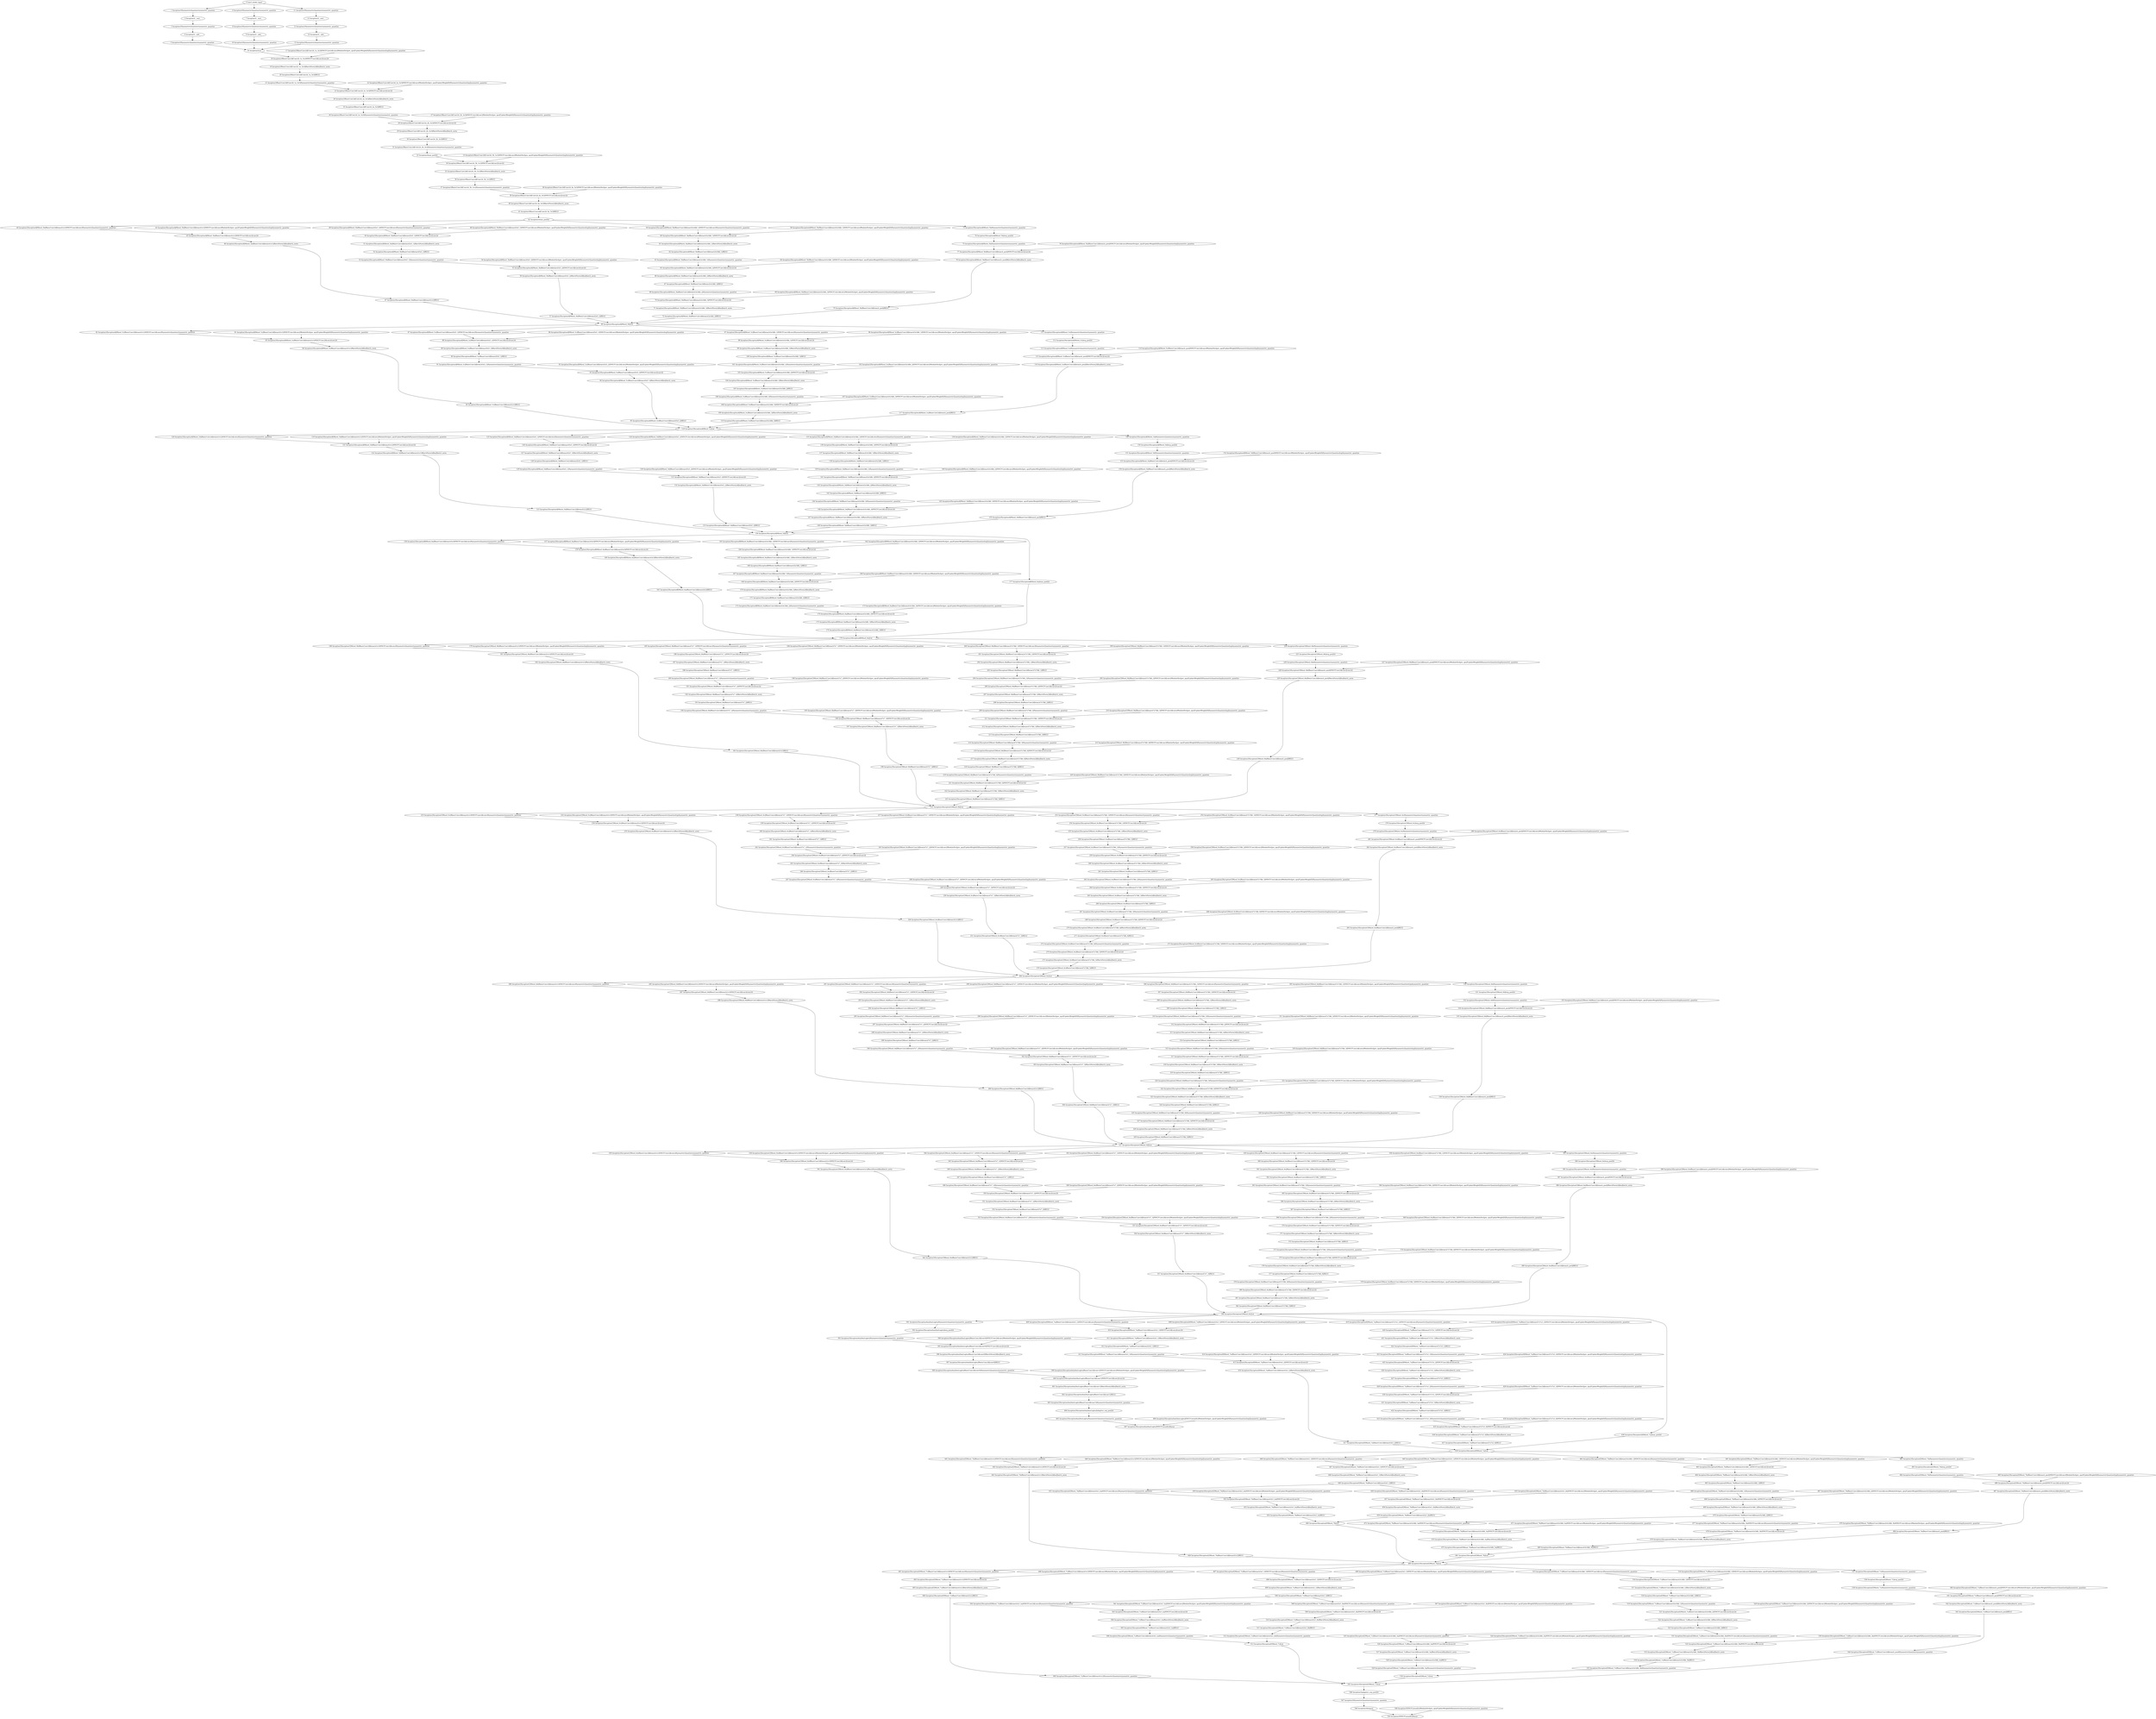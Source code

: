 strict digraph  {
"0 /nncf_model_input" [id=0, scope="", type=nncf_model_input];
"1 Inception3/SymmetricQuantizer/symmetric_quantize" [id=1, scope="Inception3/SymmetricQuantizer", type=symmetric_quantize];
"2 Inception3/__mul__" [id=2, scope=Inception3, type=__mul__];
"3 Inception3/SymmetricQuantizer/symmetric_quantize" [id=3, scope="Inception3/SymmetricQuantizer", type=symmetric_quantize];
"4 Inception3/__add__" [id=4, scope=Inception3, type=__add__];
"5 Inception3/SymmetricQuantizer/symmetric_quantize" [id=5, scope="Inception3/SymmetricQuantizer", type=symmetric_quantize];
"6 Inception3/SymmetricQuantizer/symmetric_quantize" [id=6, scope="Inception3/SymmetricQuantizer", type=symmetric_quantize];
"7 Inception3/__mul__" [id=7, scope=Inception3, type=__mul__];
"8 Inception3/SymmetricQuantizer/symmetric_quantize" [id=8, scope="Inception3/SymmetricQuantizer", type=symmetric_quantize];
"9 Inception3/__add__" [id=9, scope=Inception3, type=__add__];
"10 Inception3/SymmetricQuantizer/symmetric_quantize" [id=10, scope="Inception3/SymmetricQuantizer", type=symmetric_quantize];
"11 Inception3/SymmetricQuantizer/symmetric_quantize" [id=11, scope="Inception3/SymmetricQuantizer", type=symmetric_quantize];
"12 Inception3/__mul__" [id=12, scope=Inception3, type=__mul__];
"13 Inception3/SymmetricQuantizer/symmetric_quantize" [id=13, scope="Inception3/SymmetricQuantizer", type=symmetric_quantize];
"14 Inception3/__add__" [id=14, scope=Inception3, type=__add__];
"15 Inception3/SymmetricQuantizer/symmetric_quantize" [id=15, scope="Inception3/SymmetricQuantizer", type=symmetric_quantize];
"16 Inception3/cat" [id=16, scope=Inception3, type=cat];
"17 Inception3/BasicConv2d[Conv2d_1a_3x3]/NNCFConv2d[conv]/ModuleDict[pre_ops]/UpdateWeight[0]/SymmetricQuantizer[op]/symmetric_quantize" [id=17, scope="Inception3/BasicConv2d[Conv2d_1a_3x3]/NNCFConv2d[conv]/ModuleDict[pre_ops]/UpdateWeight[0]/SymmetricQuantizer[op]", type=symmetric_quantize];
"18 Inception3/BasicConv2d[Conv2d_1a_3x3]/NNCFConv2d[conv]/conv2d" [id=18, scope="Inception3/BasicConv2d[Conv2d_1a_3x3]/NNCFConv2d[conv]", type=conv2d];
"19 Inception3/BasicConv2d[Conv2d_1a_3x3]/BatchNorm2d[bn]/batch_norm" [id=19, scope="Inception3/BasicConv2d[Conv2d_1a_3x3]/BatchNorm2d[bn]", type=batch_norm];
"20 Inception3/BasicConv2d[Conv2d_1a_3x3]/RELU" [id=20, scope="Inception3/BasicConv2d[Conv2d_1a_3x3]", type=RELU];
"21 Inception3/BasicConv2d[Conv2d_1a_3x3]/SymmetricQuantizer/symmetric_quantize" [id=21, scope="Inception3/BasicConv2d[Conv2d_1a_3x3]/SymmetricQuantizer", type=symmetric_quantize];
"22 Inception3/BasicConv2d[Conv2d_2a_3x3]/NNCFConv2d[conv]/ModuleDict[pre_ops]/UpdateWeight[0]/SymmetricQuantizer[op]/symmetric_quantize" [id=22, scope="Inception3/BasicConv2d[Conv2d_2a_3x3]/NNCFConv2d[conv]/ModuleDict[pre_ops]/UpdateWeight[0]/SymmetricQuantizer[op]", type=symmetric_quantize];
"23 Inception3/BasicConv2d[Conv2d_2a_3x3]/NNCFConv2d[conv]/conv2d" [id=23, scope="Inception3/BasicConv2d[Conv2d_2a_3x3]/NNCFConv2d[conv]", type=conv2d];
"24 Inception3/BasicConv2d[Conv2d_2a_3x3]/BatchNorm2d[bn]/batch_norm" [id=24, scope="Inception3/BasicConv2d[Conv2d_2a_3x3]/BatchNorm2d[bn]", type=batch_norm];
"25 Inception3/BasicConv2d[Conv2d_2a_3x3]/RELU" [id=25, scope="Inception3/BasicConv2d[Conv2d_2a_3x3]", type=RELU];
"26 Inception3/BasicConv2d[Conv2d_2a_3x3]/SymmetricQuantizer/symmetric_quantize" [id=26, scope="Inception3/BasicConv2d[Conv2d_2a_3x3]/SymmetricQuantizer", type=symmetric_quantize];
"27 Inception3/BasicConv2d[Conv2d_2b_3x3]/NNCFConv2d[conv]/ModuleDict[pre_ops]/UpdateWeight[0]/SymmetricQuantizer[op]/symmetric_quantize" [id=27, scope="Inception3/BasicConv2d[Conv2d_2b_3x3]/NNCFConv2d[conv]/ModuleDict[pre_ops]/UpdateWeight[0]/SymmetricQuantizer[op]", type=symmetric_quantize];
"28 Inception3/BasicConv2d[Conv2d_2b_3x3]/NNCFConv2d[conv]/conv2d" [id=28, scope="Inception3/BasicConv2d[Conv2d_2b_3x3]/NNCFConv2d[conv]", type=conv2d];
"29 Inception3/BasicConv2d[Conv2d_2b_3x3]/BatchNorm2d[bn]/batch_norm" [id=29, scope="Inception3/BasicConv2d[Conv2d_2b_3x3]/BatchNorm2d[bn]", type=batch_norm];
"30 Inception3/BasicConv2d[Conv2d_2b_3x3]/RELU" [id=30, scope="Inception3/BasicConv2d[Conv2d_2b_3x3]", type=RELU];
"31 Inception3/BasicConv2d[Conv2d_2b_3x3]/SymmetricQuantizer/symmetric_quantize" [id=31, scope="Inception3/BasicConv2d[Conv2d_2b_3x3]/SymmetricQuantizer", type=symmetric_quantize];
"32 Inception3/max_pool2d" [id=32, scope=Inception3, type=max_pool2d];
"33 Inception3/BasicConv2d[Conv2d_3b_1x1]/NNCFConv2d[conv]/ModuleDict[pre_ops]/UpdateWeight[0]/SymmetricQuantizer[op]/symmetric_quantize" [id=33, scope="Inception3/BasicConv2d[Conv2d_3b_1x1]/NNCFConv2d[conv]/ModuleDict[pre_ops]/UpdateWeight[0]/SymmetricQuantizer[op]", type=symmetric_quantize];
"34 Inception3/BasicConv2d[Conv2d_3b_1x1]/NNCFConv2d[conv]/conv2d" [id=34, scope="Inception3/BasicConv2d[Conv2d_3b_1x1]/NNCFConv2d[conv]", type=conv2d];
"35 Inception3/BasicConv2d[Conv2d_3b_1x1]/BatchNorm2d[bn]/batch_norm" [id=35, scope="Inception3/BasicConv2d[Conv2d_3b_1x1]/BatchNorm2d[bn]", type=batch_norm];
"36 Inception3/BasicConv2d[Conv2d_3b_1x1]/RELU" [id=36, scope="Inception3/BasicConv2d[Conv2d_3b_1x1]", type=RELU];
"37 Inception3/BasicConv2d[Conv2d_3b_1x1]/SymmetricQuantizer/symmetric_quantize" [id=37, scope="Inception3/BasicConv2d[Conv2d_3b_1x1]/SymmetricQuantizer", type=symmetric_quantize];
"38 Inception3/BasicConv2d[Conv2d_4a_3x3]/NNCFConv2d[conv]/ModuleDict[pre_ops]/UpdateWeight[0]/SymmetricQuantizer[op]/symmetric_quantize" [id=38, scope="Inception3/BasicConv2d[Conv2d_4a_3x3]/NNCFConv2d[conv]/ModuleDict[pre_ops]/UpdateWeight[0]/SymmetricQuantizer[op]", type=symmetric_quantize];
"39 Inception3/BasicConv2d[Conv2d_4a_3x3]/NNCFConv2d[conv]/conv2d" [id=39, scope="Inception3/BasicConv2d[Conv2d_4a_3x3]/NNCFConv2d[conv]", type=conv2d];
"40 Inception3/BasicConv2d[Conv2d_4a_3x3]/BatchNorm2d[bn]/batch_norm" [id=40, scope="Inception3/BasicConv2d[Conv2d_4a_3x3]/BatchNorm2d[bn]", type=batch_norm];
"41 Inception3/BasicConv2d[Conv2d_4a_3x3]/RELU" [id=41, scope="Inception3/BasicConv2d[Conv2d_4a_3x3]", type=RELU];
"42 Inception3/max_pool2d" [id=42, scope=Inception3, type=max_pool2d];
"43 Inception3/InceptionA[Mixed_5b]/BasicConv2d[branch1x1]/NNCFConv2d[conv]/ModuleDict[pre_ops]/UpdateWeight[0]/SymmetricQuantizer[op]/symmetric_quantize" [id=43, scope="Inception3/InceptionA[Mixed_5b]/BasicConv2d[branch1x1]/NNCFConv2d[conv]/ModuleDict[pre_ops]/UpdateWeight[0]/SymmetricQuantizer[op]", type=symmetric_quantize];
"44 Inception3/InceptionA[Mixed_5b]/BasicConv2d[branch1x1]/NNCFConv2d[conv]/SymmetricQuantizer/symmetric_quantize" [id=44, scope="Inception3/InceptionA[Mixed_5b]/BasicConv2d[branch1x1]/NNCFConv2d[conv]/SymmetricQuantizer", type=symmetric_quantize];
"45 Inception3/InceptionA[Mixed_5b]/BasicConv2d[branch1x1]/NNCFConv2d[conv]/conv2d" [id=45, scope="Inception3/InceptionA[Mixed_5b]/BasicConv2d[branch1x1]/NNCFConv2d[conv]", type=conv2d];
"46 Inception3/InceptionA[Mixed_5b]/BasicConv2d[branch1x1]/BatchNorm2d[bn]/batch_norm" [id=46, scope="Inception3/InceptionA[Mixed_5b]/BasicConv2d[branch1x1]/BatchNorm2d[bn]", type=batch_norm];
"47 Inception3/InceptionA[Mixed_5b]/BasicConv2d[branch1x1]/RELU" [id=47, scope="Inception3/InceptionA[Mixed_5b]/BasicConv2d[branch1x1]", type=RELU];
"48 Inception3/InceptionA[Mixed_5b]/BasicConv2d[branch5x5_1]/NNCFConv2d[conv]/ModuleDict[pre_ops]/UpdateWeight[0]/SymmetricQuantizer[op]/symmetric_quantize" [id=48, scope="Inception3/InceptionA[Mixed_5b]/BasicConv2d[branch5x5_1]/NNCFConv2d[conv]/ModuleDict[pre_ops]/UpdateWeight[0]/SymmetricQuantizer[op]", type=symmetric_quantize];
"49 Inception3/InceptionA[Mixed_5b]/BasicConv2d[branch5x5_1]/NNCFConv2d[conv]/SymmetricQuantizer/symmetric_quantize" [id=49, scope="Inception3/InceptionA[Mixed_5b]/BasicConv2d[branch5x5_1]/NNCFConv2d[conv]/SymmetricQuantizer", type=symmetric_quantize];
"50 Inception3/InceptionA[Mixed_5b]/BasicConv2d[branch5x5_1]/NNCFConv2d[conv]/conv2d" [id=50, scope="Inception3/InceptionA[Mixed_5b]/BasicConv2d[branch5x5_1]/NNCFConv2d[conv]", type=conv2d];
"51 Inception3/InceptionA[Mixed_5b]/BasicConv2d[branch5x5_1]/BatchNorm2d[bn]/batch_norm" [id=51, scope="Inception3/InceptionA[Mixed_5b]/BasicConv2d[branch5x5_1]/BatchNorm2d[bn]", type=batch_norm];
"52 Inception3/InceptionA[Mixed_5b]/BasicConv2d[branch5x5_1]/RELU" [id=52, scope="Inception3/InceptionA[Mixed_5b]/BasicConv2d[branch5x5_1]", type=RELU];
"53 Inception3/InceptionA[Mixed_5b]/BasicConv2d[branch5x5_1]/SymmetricQuantizer/symmetric_quantize" [id=53, scope="Inception3/InceptionA[Mixed_5b]/BasicConv2d[branch5x5_1]/SymmetricQuantizer", type=symmetric_quantize];
"54 Inception3/InceptionA[Mixed_5b]/BasicConv2d[branch5x5_2]/NNCFConv2d[conv]/ModuleDict[pre_ops]/UpdateWeight[0]/SymmetricQuantizer[op]/symmetric_quantize" [id=54, scope="Inception3/InceptionA[Mixed_5b]/BasicConv2d[branch5x5_2]/NNCFConv2d[conv]/ModuleDict[pre_ops]/UpdateWeight[0]/SymmetricQuantizer[op]", type=symmetric_quantize];
"55 Inception3/InceptionA[Mixed_5b]/BasicConv2d[branch5x5_2]/NNCFConv2d[conv]/conv2d" [id=55, scope="Inception3/InceptionA[Mixed_5b]/BasicConv2d[branch5x5_2]/NNCFConv2d[conv]", type=conv2d];
"56 Inception3/InceptionA[Mixed_5b]/BasicConv2d[branch5x5_2]/BatchNorm2d[bn]/batch_norm" [id=56, scope="Inception3/InceptionA[Mixed_5b]/BasicConv2d[branch5x5_2]/BatchNorm2d[bn]", type=batch_norm];
"57 Inception3/InceptionA[Mixed_5b]/BasicConv2d[branch5x5_2]/RELU" [id=57, scope="Inception3/InceptionA[Mixed_5b]/BasicConv2d[branch5x5_2]", type=RELU];
"58 Inception3/InceptionA[Mixed_5b]/BasicConv2d[branch3x3dbl_1]/NNCFConv2d[conv]/ModuleDict[pre_ops]/UpdateWeight[0]/SymmetricQuantizer[op]/symmetric_quantize" [id=58, scope="Inception3/InceptionA[Mixed_5b]/BasicConv2d[branch3x3dbl_1]/NNCFConv2d[conv]/ModuleDict[pre_ops]/UpdateWeight[0]/SymmetricQuantizer[op]", type=symmetric_quantize];
"59 Inception3/InceptionA[Mixed_5b]/BasicConv2d[branch3x3dbl_1]/NNCFConv2d[conv]/SymmetricQuantizer/symmetric_quantize" [id=59, scope="Inception3/InceptionA[Mixed_5b]/BasicConv2d[branch3x3dbl_1]/NNCFConv2d[conv]/SymmetricQuantizer", type=symmetric_quantize];
"60 Inception3/InceptionA[Mixed_5b]/BasicConv2d[branch3x3dbl_1]/NNCFConv2d[conv]/conv2d" [id=60, scope="Inception3/InceptionA[Mixed_5b]/BasicConv2d[branch3x3dbl_1]/NNCFConv2d[conv]", type=conv2d];
"61 Inception3/InceptionA[Mixed_5b]/BasicConv2d[branch3x3dbl_1]/BatchNorm2d[bn]/batch_norm" [id=61, scope="Inception3/InceptionA[Mixed_5b]/BasicConv2d[branch3x3dbl_1]/BatchNorm2d[bn]", type=batch_norm];
"62 Inception3/InceptionA[Mixed_5b]/BasicConv2d[branch3x3dbl_1]/RELU" [id=62, scope="Inception3/InceptionA[Mixed_5b]/BasicConv2d[branch3x3dbl_1]", type=RELU];
"63 Inception3/InceptionA[Mixed_5b]/BasicConv2d[branch3x3dbl_1]/SymmetricQuantizer/symmetric_quantize" [id=63, scope="Inception3/InceptionA[Mixed_5b]/BasicConv2d[branch3x3dbl_1]/SymmetricQuantizer", type=symmetric_quantize];
"64 Inception3/InceptionA[Mixed_5b]/BasicConv2d[branch3x3dbl_2]/NNCFConv2d[conv]/ModuleDict[pre_ops]/UpdateWeight[0]/SymmetricQuantizer[op]/symmetric_quantize" [id=64, scope="Inception3/InceptionA[Mixed_5b]/BasicConv2d[branch3x3dbl_2]/NNCFConv2d[conv]/ModuleDict[pre_ops]/UpdateWeight[0]/SymmetricQuantizer[op]", type=symmetric_quantize];
"65 Inception3/InceptionA[Mixed_5b]/BasicConv2d[branch3x3dbl_2]/NNCFConv2d[conv]/conv2d" [id=65, scope="Inception3/InceptionA[Mixed_5b]/BasicConv2d[branch3x3dbl_2]/NNCFConv2d[conv]", type=conv2d];
"66 Inception3/InceptionA[Mixed_5b]/BasicConv2d[branch3x3dbl_2]/BatchNorm2d[bn]/batch_norm" [id=66, scope="Inception3/InceptionA[Mixed_5b]/BasicConv2d[branch3x3dbl_2]/BatchNorm2d[bn]", type=batch_norm];
"67 Inception3/InceptionA[Mixed_5b]/BasicConv2d[branch3x3dbl_2]/RELU" [id=67, scope="Inception3/InceptionA[Mixed_5b]/BasicConv2d[branch3x3dbl_2]", type=RELU];
"68 Inception3/InceptionA[Mixed_5b]/BasicConv2d[branch3x3dbl_2]/SymmetricQuantizer/symmetric_quantize" [id=68, scope="Inception3/InceptionA[Mixed_5b]/BasicConv2d[branch3x3dbl_2]/SymmetricQuantizer", type=symmetric_quantize];
"69 Inception3/InceptionA[Mixed_5b]/BasicConv2d[branch3x3dbl_3]/NNCFConv2d[conv]/ModuleDict[pre_ops]/UpdateWeight[0]/SymmetricQuantizer[op]/symmetric_quantize" [id=69, scope="Inception3/InceptionA[Mixed_5b]/BasicConv2d[branch3x3dbl_3]/NNCFConv2d[conv]/ModuleDict[pre_ops]/UpdateWeight[0]/SymmetricQuantizer[op]", type=symmetric_quantize];
"70 Inception3/InceptionA[Mixed_5b]/BasicConv2d[branch3x3dbl_3]/NNCFConv2d[conv]/conv2d" [id=70, scope="Inception3/InceptionA[Mixed_5b]/BasicConv2d[branch3x3dbl_3]/NNCFConv2d[conv]", type=conv2d];
"71 Inception3/InceptionA[Mixed_5b]/BasicConv2d[branch3x3dbl_3]/BatchNorm2d[bn]/batch_norm" [id=71, scope="Inception3/InceptionA[Mixed_5b]/BasicConv2d[branch3x3dbl_3]/BatchNorm2d[bn]", type=batch_norm];
"72 Inception3/InceptionA[Mixed_5b]/BasicConv2d[branch3x3dbl_3]/RELU" [id=72, scope="Inception3/InceptionA[Mixed_5b]/BasicConv2d[branch3x3dbl_3]", type=RELU];
"73 Inception3/InceptionA[Mixed_5b]/SymmetricQuantizer/symmetric_quantize" [id=73, scope="Inception3/InceptionA[Mixed_5b]/SymmetricQuantizer", type=symmetric_quantize];
"74 Inception3/InceptionA[Mixed_5b]/avg_pool2d" [id=74, scope="Inception3/InceptionA[Mixed_5b]", type=avg_pool2d];
"75 Inception3/InceptionA[Mixed_5b]/SymmetricQuantizer/symmetric_quantize" [id=75, scope="Inception3/InceptionA[Mixed_5b]/SymmetricQuantizer", type=symmetric_quantize];
"76 Inception3/InceptionA[Mixed_5b]/BasicConv2d[branch_pool]/NNCFConv2d[conv]/ModuleDict[pre_ops]/UpdateWeight[0]/SymmetricQuantizer[op]/symmetric_quantize" [id=76, scope="Inception3/InceptionA[Mixed_5b]/BasicConv2d[branch_pool]/NNCFConv2d[conv]/ModuleDict[pre_ops]/UpdateWeight[0]/SymmetricQuantizer[op]", type=symmetric_quantize];
"77 Inception3/InceptionA[Mixed_5b]/BasicConv2d[branch_pool]/NNCFConv2d[conv]/conv2d" [id=77, scope="Inception3/InceptionA[Mixed_5b]/BasicConv2d[branch_pool]/NNCFConv2d[conv]", type=conv2d];
"78 Inception3/InceptionA[Mixed_5b]/BasicConv2d[branch_pool]/BatchNorm2d[bn]/batch_norm" [id=78, scope="Inception3/InceptionA[Mixed_5b]/BasicConv2d[branch_pool]/BatchNorm2d[bn]", type=batch_norm];
"79 Inception3/InceptionA[Mixed_5b]/BasicConv2d[branch_pool]/RELU" [id=79, scope="Inception3/InceptionA[Mixed_5b]/BasicConv2d[branch_pool]", type=RELU];
"80 Inception3/InceptionA[Mixed_5b]/cat" [id=80, scope="Inception3/InceptionA[Mixed_5b]", type=cat];
"81 Inception3/InceptionA[Mixed_5c]/BasicConv2d[branch1x1]/NNCFConv2d[conv]/ModuleDict[pre_ops]/UpdateWeight[0]/SymmetricQuantizer[op]/symmetric_quantize" [id=81, scope="Inception3/InceptionA[Mixed_5c]/BasicConv2d[branch1x1]/NNCFConv2d[conv]/ModuleDict[pre_ops]/UpdateWeight[0]/SymmetricQuantizer[op]", type=symmetric_quantize];
"82 Inception3/InceptionA[Mixed_5c]/BasicConv2d[branch1x1]/NNCFConv2d[conv]/SymmetricQuantizer/symmetric_quantize" [id=82, scope="Inception3/InceptionA[Mixed_5c]/BasicConv2d[branch1x1]/NNCFConv2d[conv]/SymmetricQuantizer", type=symmetric_quantize];
"83 Inception3/InceptionA[Mixed_5c]/BasicConv2d[branch1x1]/NNCFConv2d[conv]/conv2d" [id=83, scope="Inception3/InceptionA[Mixed_5c]/BasicConv2d[branch1x1]/NNCFConv2d[conv]", type=conv2d];
"84 Inception3/InceptionA[Mixed_5c]/BasicConv2d[branch1x1]/BatchNorm2d[bn]/batch_norm" [id=84, scope="Inception3/InceptionA[Mixed_5c]/BasicConv2d[branch1x1]/BatchNorm2d[bn]", type=batch_norm];
"85 Inception3/InceptionA[Mixed_5c]/BasicConv2d[branch1x1]/RELU" [id=85, scope="Inception3/InceptionA[Mixed_5c]/BasicConv2d[branch1x1]", type=RELU];
"86 Inception3/InceptionA[Mixed_5c]/BasicConv2d[branch5x5_1]/NNCFConv2d[conv]/ModuleDict[pre_ops]/UpdateWeight[0]/SymmetricQuantizer[op]/symmetric_quantize" [id=86, scope="Inception3/InceptionA[Mixed_5c]/BasicConv2d[branch5x5_1]/NNCFConv2d[conv]/ModuleDict[pre_ops]/UpdateWeight[0]/SymmetricQuantizer[op]", type=symmetric_quantize];
"87 Inception3/InceptionA[Mixed_5c]/BasicConv2d[branch5x5_1]/NNCFConv2d[conv]/SymmetricQuantizer/symmetric_quantize" [id=87, scope="Inception3/InceptionA[Mixed_5c]/BasicConv2d[branch5x5_1]/NNCFConv2d[conv]/SymmetricQuantizer", type=symmetric_quantize];
"88 Inception3/InceptionA[Mixed_5c]/BasicConv2d[branch5x5_1]/NNCFConv2d[conv]/conv2d" [id=88, scope="Inception3/InceptionA[Mixed_5c]/BasicConv2d[branch5x5_1]/NNCFConv2d[conv]", type=conv2d];
"89 Inception3/InceptionA[Mixed_5c]/BasicConv2d[branch5x5_1]/BatchNorm2d[bn]/batch_norm" [id=89, scope="Inception3/InceptionA[Mixed_5c]/BasicConv2d[branch5x5_1]/BatchNorm2d[bn]", type=batch_norm];
"90 Inception3/InceptionA[Mixed_5c]/BasicConv2d[branch5x5_1]/RELU" [id=90, scope="Inception3/InceptionA[Mixed_5c]/BasicConv2d[branch5x5_1]", type=RELU];
"91 Inception3/InceptionA[Mixed_5c]/BasicConv2d[branch5x5_1]/SymmetricQuantizer/symmetric_quantize" [id=91, scope="Inception3/InceptionA[Mixed_5c]/BasicConv2d[branch5x5_1]/SymmetricQuantizer", type=symmetric_quantize];
"92 Inception3/InceptionA[Mixed_5c]/BasicConv2d[branch5x5_2]/NNCFConv2d[conv]/ModuleDict[pre_ops]/UpdateWeight[0]/SymmetricQuantizer[op]/symmetric_quantize" [id=92, scope="Inception3/InceptionA[Mixed_5c]/BasicConv2d[branch5x5_2]/NNCFConv2d[conv]/ModuleDict[pre_ops]/UpdateWeight[0]/SymmetricQuantizer[op]", type=symmetric_quantize];
"93 Inception3/InceptionA[Mixed_5c]/BasicConv2d[branch5x5_2]/NNCFConv2d[conv]/conv2d" [id=93, scope="Inception3/InceptionA[Mixed_5c]/BasicConv2d[branch5x5_2]/NNCFConv2d[conv]", type=conv2d];
"94 Inception3/InceptionA[Mixed_5c]/BasicConv2d[branch5x5_2]/BatchNorm2d[bn]/batch_norm" [id=94, scope="Inception3/InceptionA[Mixed_5c]/BasicConv2d[branch5x5_2]/BatchNorm2d[bn]", type=batch_norm];
"95 Inception3/InceptionA[Mixed_5c]/BasicConv2d[branch5x5_2]/RELU" [id=95, scope="Inception3/InceptionA[Mixed_5c]/BasicConv2d[branch5x5_2]", type=RELU];
"96 Inception3/InceptionA[Mixed_5c]/BasicConv2d[branch3x3dbl_1]/NNCFConv2d[conv]/ModuleDict[pre_ops]/UpdateWeight[0]/SymmetricQuantizer[op]/symmetric_quantize" [id=96, scope="Inception3/InceptionA[Mixed_5c]/BasicConv2d[branch3x3dbl_1]/NNCFConv2d[conv]/ModuleDict[pre_ops]/UpdateWeight[0]/SymmetricQuantizer[op]", type=symmetric_quantize];
"97 Inception3/InceptionA[Mixed_5c]/BasicConv2d[branch3x3dbl_1]/NNCFConv2d[conv]/SymmetricQuantizer/symmetric_quantize" [id=97, scope="Inception3/InceptionA[Mixed_5c]/BasicConv2d[branch3x3dbl_1]/NNCFConv2d[conv]/SymmetricQuantizer", type=symmetric_quantize];
"98 Inception3/InceptionA[Mixed_5c]/BasicConv2d[branch3x3dbl_1]/NNCFConv2d[conv]/conv2d" [id=98, scope="Inception3/InceptionA[Mixed_5c]/BasicConv2d[branch3x3dbl_1]/NNCFConv2d[conv]", type=conv2d];
"99 Inception3/InceptionA[Mixed_5c]/BasicConv2d[branch3x3dbl_1]/BatchNorm2d[bn]/batch_norm" [id=99, scope="Inception3/InceptionA[Mixed_5c]/BasicConv2d[branch3x3dbl_1]/BatchNorm2d[bn]", type=batch_norm];
"100 Inception3/InceptionA[Mixed_5c]/BasicConv2d[branch3x3dbl_1]/RELU" [id=100, scope="Inception3/InceptionA[Mixed_5c]/BasicConv2d[branch3x3dbl_1]", type=RELU];
"101 Inception3/InceptionA[Mixed_5c]/BasicConv2d[branch3x3dbl_1]/SymmetricQuantizer/symmetric_quantize" [id=101, scope="Inception3/InceptionA[Mixed_5c]/BasicConv2d[branch3x3dbl_1]/SymmetricQuantizer", type=symmetric_quantize];
"102 Inception3/InceptionA[Mixed_5c]/BasicConv2d[branch3x3dbl_2]/NNCFConv2d[conv]/ModuleDict[pre_ops]/UpdateWeight[0]/SymmetricQuantizer[op]/symmetric_quantize" [id=102, scope="Inception3/InceptionA[Mixed_5c]/BasicConv2d[branch3x3dbl_2]/NNCFConv2d[conv]/ModuleDict[pre_ops]/UpdateWeight[0]/SymmetricQuantizer[op]", type=symmetric_quantize];
"103 Inception3/InceptionA[Mixed_5c]/BasicConv2d[branch3x3dbl_2]/NNCFConv2d[conv]/conv2d" [id=103, scope="Inception3/InceptionA[Mixed_5c]/BasicConv2d[branch3x3dbl_2]/NNCFConv2d[conv]", type=conv2d];
"104 Inception3/InceptionA[Mixed_5c]/BasicConv2d[branch3x3dbl_2]/BatchNorm2d[bn]/batch_norm" [id=104, scope="Inception3/InceptionA[Mixed_5c]/BasicConv2d[branch3x3dbl_2]/BatchNorm2d[bn]", type=batch_norm];
"105 Inception3/InceptionA[Mixed_5c]/BasicConv2d[branch3x3dbl_2]/RELU" [id=105, scope="Inception3/InceptionA[Mixed_5c]/BasicConv2d[branch3x3dbl_2]", type=RELU];
"106 Inception3/InceptionA[Mixed_5c]/BasicConv2d[branch3x3dbl_2]/SymmetricQuantizer/symmetric_quantize" [id=106, scope="Inception3/InceptionA[Mixed_5c]/BasicConv2d[branch3x3dbl_2]/SymmetricQuantizer", type=symmetric_quantize];
"107 Inception3/InceptionA[Mixed_5c]/BasicConv2d[branch3x3dbl_3]/NNCFConv2d[conv]/ModuleDict[pre_ops]/UpdateWeight[0]/SymmetricQuantizer[op]/symmetric_quantize" [id=107, scope="Inception3/InceptionA[Mixed_5c]/BasicConv2d[branch3x3dbl_3]/NNCFConv2d[conv]/ModuleDict[pre_ops]/UpdateWeight[0]/SymmetricQuantizer[op]", type=symmetric_quantize];
"108 Inception3/InceptionA[Mixed_5c]/BasicConv2d[branch3x3dbl_3]/NNCFConv2d[conv]/conv2d" [id=108, scope="Inception3/InceptionA[Mixed_5c]/BasicConv2d[branch3x3dbl_3]/NNCFConv2d[conv]", type=conv2d];
"109 Inception3/InceptionA[Mixed_5c]/BasicConv2d[branch3x3dbl_3]/BatchNorm2d[bn]/batch_norm" [id=109, scope="Inception3/InceptionA[Mixed_5c]/BasicConv2d[branch3x3dbl_3]/BatchNorm2d[bn]", type=batch_norm];
"110 Inception3/InceptionA[Mixed_5c]/BasicConv2d[branch3x3dbl_3]/RELU" [id=110, scope="Inception3/InceptionA[Mixed_5c]/BasicConv2d[branch3x3dbl_3]", type=RELU];
"111 Inception3/InceptionA[Mixed_5c]/SymmetricQuantizer/symmetric_quantize" [id=111, scope="Inception3/InceptionA[Mixed_5c]/SymmetricQuantizer", type=symmetric_quantize];
"112 Inception3/InceptionA[Mixed_5c]/avg_pool2d" [id=112, scope="Inception3/InceptionA[Mixed_5c]", type=avg_pool2d];
"113 Inception3/InceptionA[Mixed_5c]/SymmetricQuantizer/symmetric_quantize" [id=113, scope="Inception3/InceptionA[Mixed_5c]/SymmetricQuantizer", type=symmetric_quantize];
"114 Inception3/InceptionA[Mixed_5c]/BasicConv2d[branch_pool]/NNCFConv2d[conv]/ModuleDict[pre_ops]/UpdateWeight[0]/SymmetricQuantizer[op]/symmetric_quantize" [id=114, scope="Inception3/InceptionA[Mixed_5c]/BasicConv2d[branch_pool]/NNCFConv2d[conv]/ModuleDict[pre_ops]/UpdateWeight[0]/SymmetricQuantizer[op]", type=symmetric_quantize];
"115 Inception3/InceptionA[Mixed_5c]/BasicConv2d[branch_pool]/NNCFConv2d[conv]/conv2d" [id=115, scope="Inception3/InceptionA[Mixed_5c]/BasicConv2d[branch_pool]/NNCFConv2d[conv]", type=conv2d];
"116 Inception3/InceptionA[Mixed_5c]/BasicConv2d[branch_pool]/BatchNorm2d[bn]/batch_norm" [id=116, scope="Inception3/InceptionA[Mixed_5c]/BasicConv2d[branch_pool]/BatchNorm2d[bn]", type=batch_norm];
"117 Inception3/InceptionA[Mixed_5c]/BasicConv2d[branch_pool]/RELU" [id=117, scope="Inception3/InceptionA[Mixed_5c]/BasicConv2d[branch_pool]", type=RELU];
"118 Inception3/InceptionA[Mixed_5c]/cat" [id=118, scope="Inception3/InceptionA[Mixed_5c]", type=cat];
"119 Inception3/InceptionA[Mixed_5d]/BasicConv2d[branch1x1]/NNCFConv2d[conv]/ModuleDict[pre_ops]/UpdateWeight[0]/SymmetricQuantizer[op]/symmetric_quantize" [id=119, scope="Inception3/InceptionA[Mixed_5d]/BasicConv2d[branch1x1]/NNCFConv2d[conv]/ModuleDict[pre_ops]/UpdateWeight[0]/SymmetricQuantizer[op]", type=symmetric_quantize];
"120 Inception3/InceptionA[Mixed_5d]/BasicConv2d[branch1x1]/NNCFConv2d[conv]/SymmetricQuantizer/symmetric_quantize" [id=120, scope="Inception3/InceptionA[Mixed_5d]/BasicConv2d[branch1x1]/NNCFConv2d[conv]/SymmetricQuantizer", type=symmetric_quantize];
"121 Inception3/InceptionA[Mixed_5d]/BasicConv2d[branch1x1]/NNCFConv2d[conv]/conv2d" [id=121, scope="Inception3/InceptionA[Mixed_5d]/BasicConv2d[branch1x1]/NNCFConv2d[conv]", type=conv2d];
"122 Inception3/InceptionA[Mixed_5d]/BasicConv2d[branch1x1]/BatchNorm2d[bn]/batch_norm" [id=122, scope="Inception3/InceptionA[Mixed_5d]/BasicConv2d[branch1x1]/BatchNorm2d[bn]", type=batch_norm];
"123 Inception3/InceptionA[Mixed_5d]/BasicConv2d[branch1x1]/RELU" [id=123, scope="Inception3/InceptionA[Mixed_5d]/BasicConv2d[branch1x1]", type=RELU];
"124 Inception3/InceptionA[Mixed_5d]/BasicConv2d[branch5x5_1]/NNCFConv2d[conv]/ModuleDict[pre_ops]/UpdateWeight[0]/SymmetricQuantizer[op]/symmetric_quantize" [id=124, scope="Inception3/InceptionA[Mixed_5d]/BasicConv2d[branch5x5_1]/NNCFConv2d[conv]/ModuleDict[pre_ops]/UpdateWeight[0]/SymmetricQuantizer[op]", type=symmetric_quantize];
"125 Inception3/InceptionA[Mixed_5d]/BasicConv2d[branch5x5_1]/NNCFConv2d[conv]/SymmetricQuantizer/symmetric_quantize" [id=125, scope="Inception3/InceptionA[Mixed_5d]/BasicConv2d[branch5x5_1]/NNCFConv2d[conv]/SymmetricQuantizer", type=symmetric_quantize];
"126 Inception3/InceptionA[Mixed_5d]/BasicConv2d[branch5x5_1]/NNCFConv2d[conv]/conv2d" [id=126, scope="Inception3/InceptionA[Mixed_5d]/BasicConv2d[branch5x5_1]/NNCFConv2d[conv]", type=conv2d];
"127 Inception3/InceptionA[Mixed_5d]/BasicConv2d[branch5x5_1]/BatchNorm2d[bn]/batch_norm" [id=127, scope="Inception3/InceptionA[Mixed_5d]/BasicConv2d[branch5x5_1]/BatchNorm2d[bn]", type=batch_norm];
"128 Inception3/InceptionA[Mixed_5d]/BasicConv2d[branch5x5_1]/RELU" [id=128, scope="Inception3/InceptionA[Mixed_5d]/BasicConv2d[branch5x5_1]", type=RELU];
"129 Inception3/InceptionA[Mixed_5d]/BasicConv2d[branch5x5_1]/SymmetricQuantizer/symmetric_quantize" [id=129, scope="Inception3/InceptionA[Mixed_5d]/BasicConv2d[branch5x5_1]/SymmetricQuantizer", type=symmetric_quantize];
"130 Inception3/InceptionA[Mixed_5d]/BasicConv2d[branch5x5_2]/NNCFConv2d[conv]/ModuleDict[pre_ops]/UpdateWeight[0]/SymmetricQuantizer[op]/symmetric_quantize" [id=130, scope="Inception3/InceptionA[Mixed_5d]/BasicConv2d[branch5x5_2]/NNCFConv2d[conv]/ModuleDict[pre_ops]/UpdateWeight[0]/SymmetricQuantizer[op]", type=symmetric_quantize];
"131 Inception3/InceptionA[Mixed_5d]/BasicConv2d[branch5x5_2]/NNCFConv2d[conv]/conv2d" [id=131, scope="Inception3/InceptionA[Mixed_5d]/BasicConv2d[branch5x5_2]/NNCFConv2d[conv]", type=conv2d];
"132 Inception3/InceptionA[Mixed_5d]/BasicConv2d[branch5x5_2]/BatchNorm2d[bn]/batch_norm" [id=132, scope="Inception3/InceptionA[Mixed_5d]/BasicConv2d[branch5x5_2]/BatchNorm2d[bn]", type=batch_norm];
"133 Inception3/InceptionA[Mixed_5d]/BasicConv2d[branch5x5_2]/RELU" [id=133, scope="Inception3/InceptionA[Mixed_5d]/BasicConv2d[branch5x5_2]", type=RELU];
"134 Inception3/InceptionA[Mixed_5d]/BasicConv2d[branch3x3dbl_1]/NNCFConv2d[conv]/ModuleDict[pre_ops]/UpdateWeight[0]/SymmetricQuantizer[op]/symmetric_quantize" [id=134, scope="Inception3/InceptionA[Mixed_5d]/BasicConv2d[branch3x3dbl_1]/NNCFConv2d[conv]/ModuleDict[pre_ops]/UpdateWeight[0]/SymmetricQuantizer[op]", type=symmetric_quantize];
"135 Inception3/InceptionA[Mixed_5d]/BasicConv2d[branch3x3dbl_1]/NNCFConv2d[conv]/SymmetricQuantizer/symmetric_quantize" [id=135, scope="Inception3/InceptionA[Mixed_5d]/BasicConv2d[branch3x3dbl_1]/NNCFConv2d[conv]/SymmetricQuantizer", type=symmetric_quantize];
"136 Inception3/InceptionA[Mixed_5d]/BasicConv2d[branch3x3dbl_1]/NNCFConv2d[conv]/conv2d" [id=136, scope="Inception3/InceptionA[Mixed_5d]/BasicConv2d[branch3x3dbl_1]/NNCFConv2d[conv]", type=conv2d];
"137 Inception3/InceptionA[Mixed_5d]/BasicConv2d[branch3x3dbl_1]/BatchNorm2d[bn]/batch_norm" [id=137, scope="Inception3/InceptionA[Mixed_5d]/BasicConv2d[branch3x3dbl_1]/BatchNorm2d[bn]", type=batch_norm];
"138 Inception3/InceptionA[Mixed_5d]/BasicConv2d[branch3x3dbl_1]/RELU" [id=138, scope="Inception3/InceptionA[Mixed_5d]/BasicConv2d[branch3x3dbl_1]", type=RELU];
"139 Inception3/InceptionA[Mixed_5d]/BasicConv2d[branch3x3dbl_1]/SymmetricQuantizer/symmetric_quantize" [id=139, scope="Inception3/InceptionA[Mixed_5d]/BasicConv2d[branch3x3dbl_1]/SymmetricQuantizer", type=symmetric_quantize];
"140 Inception3/InceptionA[Mixed_5d]/BasicConv2d[branch3x3dbl_2]/NNCFConv2d[conv]/ModuleDict[pre_ops]/UpdateWeight[0]/SymmetricQuantizer[op]/symmetric_quantize" [id=140, scope="Inception3/InceptionA[Mixed_5d]/BasicConv2d[branch3x3dbl_2]/NNCFConv2d[conv]/ModuleDict[pre_ops]/UpdateWeight[0]/SymmetricQuantizer[op]", type=symmetric_quantize];
"141 Inception3/InceptionA[Mixed_5d]/BasicConv2d[branch3x3dbl_2]/NNCFConv2d[conv]/conv2d" [id=141, scope="Inception3/InceptionA[Mixed_5d]/BasicConv2d[branch3x3dbl_2]/NNCFConv2d[conv]", type=conv2d];
"142 Inception3/InceptionA[Mixed_5d]/BasicConv2d[branch3x3dbl_2]/BatchNorm2d[bn]/batch_norm" [id=142, scope="Inception3/InceptionA[Mixed_5d]/BasicConv2d[branch3x3dbl_2]/BatchNorm2d[bn]", type=batch_norm];
"143 Inception3/InceptionA[Mixed_5d]/BasicConv2d[branch3x3dbl_2]/RELU" [id=143, scope="Inception3/InceptionA[Mixed_5d]/BasicConv2d[branch3x3dbl_2]", type=RELU];
"144 Inception3/InceptionA[Mixed_5d]/BasicConv2d[branch3x3dbl_2]/SymmetricQuantizer/symmetric_quantize" [id=144, scope="Inception3/InceptionA[Mixed_5d]/BasicConv2d[branch3x3dbl_2]/SymmetricQuantizer", type=symmetric_quantize];
"145 Inception3/InceptionA[Mixed_5d]/BasicConv2d[branch3x3dbl_3]/NNCFConv2d[conv]/ModuleDict[pre_ops]/UpdateWeight[0]/SymmetricQuantizer[op]/symmetric_quantize" [id=145, scope="Inception3/InceptionA[Mixed_5d]/BasicConv2d[branch3x3dbl_3]/NNCFConv2d[conv]/ModuleDict[pre_ops]/UpdateWeight[0]/SymmetricQuantizer[op]", type=symmetric_quantize];
"146 Inception3/InceptionA[Mixed_5d]/BasicConv2d[branch3x3dbl_3]/NNCFConv2d[conv]/conv2d" [id=146, scope="Inception3/InceptionA[Mixed_5d]/BasicConv2d[branch3x3dbl_3]/NNCFConv2d[conv]", type=conv2d];
"147 Inception3/InceptionA[Mixed_5d]/BasicConv2d[branch3x3dbl_3]/BatchNorm2d[bn]/batch_norm" [id=147, scope="Inception3/InceptionA[Mixed_5d]/BasicConv2d[branch3x3dbl_3]/BatchNorm2d[bn]", type=batch_norm];
"148 Inception3/InceptionA[Mixed_5d]/BasicConv2d[branch3x3dbl_3]/RELU" [id=148, scope="Inception3/InceptionA[Mixed_5d]/BasicConv2d[branch3x3dbl_3]", type=RELU];
"149 Inception3/InceptionA[Mixed_5d]/SymmetricQuantizer/symmetric_quantize" [id=149, scope="Inception3/InceptionA[Mixed_5d]/SymmetricQuantizer", type=symmetric_quantize];
"150 Inception3/InceptionA[Mixed_5d]/avg_pool2d" [id=150, scope="Inception3/InceptionA[Mixed_5d]", type=avg_pool2d];
"151 Inception3/InceptionA[Mixed_5d]/SymmetricQuantizer/symmetric_quantize" [id=151, scope="Inception3/InceptionA[Mixed_5d]/SymmetricQuantizer", type=symmetric_quantize];
"152 Inception3/InceptionA[Mixed_5d]/BasicConv2d[branch_pool]/NNCFConv2d[conv]/ModuleDict[pre_ops]/UpdateWeight[0]/SymmetricQuantizer[op]/symmetric_quantize" [id=152, scope="Inception3/InceptionA[Mixed_5d]/BasicConv2d[branch_pool]/NNCFConv2d[conv]/ModuleDict[pre_ops]/UpdateWeight[0]/SymmetricQuantizer[op]", type=symmetric_quantize];
"153 Inception3/InceptionA[Mixed_5d]/BasicConv2d[branch_pool]/NNCFConv2d[conv]/conv2d" [id=153, scope="Inception3/InceptionA[Mixed_5d]/BasicConv2d[branch_pool]/NNCFConv2d[conv]", type=conv2d];
"154 Inception3/InceptionA[Mixed_5d]/BasicConv2d[branch_pool]/BatchNorm2d[bn]/batch_norm" [id=154, scope="Inception3/InceptionA[Mixed_5d]/BasicConv2d[branch_pool]/BatchNorm2d[bn]", type=batch_norm];
"155 Inception3/InceptionA[Mixed_5d]/BasicConv2d[branch_pool]/RELU" [id=155, scope="Inception3/InceptionA[Mixed_5d]/BasicConv2d[branch_pool]", type=RELU];
"156 Inception3/InceptionA[Mixed_5d]/cat" [id=156, scope="Inception3/InceptionA[Mixed_5d]", type=cat];
"157 Inception3/InceptionB[Mixed_6a]/BasicConv2d[branch3x3]/NNCFConv2d[conv]/ModuleDict[pre_ops]/UpdateWeight[0]/SymmetricQuantizer[op]/symmetric_quantize" [id=157, scope="Inception3/InceptionB[Mixed_6a]/BasicConv2d[branch3x3]/NNCFConv2d[conv]/ModuleDict[pre_ops]/UpdateWeight[0]/SymmetricQuantizer[op]", type=symmetric_quantize];
"158 Inception3/InceptionB[Mixed_6a]/BasicConv2d[branch3x3]/NNCFConv2d[conv]/SymmetricQuantizer/symmetric_quantize" [id=158, scope="Inception3/InceptionB[Mixed_6a]/BasicConv2d[branch3x3]/NNCFConv2d[conv]/SymmetricQuantizer", type=symmetric_quantize];
"159 Inception3/InceptionB[Mixed_6a]/BasicConv2d[branch3x3]/NNCFConv2d[conv]/conv2d" [id=159, scope="Inception3/InceptionB[Mixed_6a]/BasicConv2d[branch3x3]/NNCFConv2d[conv]", type=conv2d];
"160 Inception3/InceptionB[Mixed_6a]/BasicConv2d[branch3x3]/BatchNorm2d[bn]/batch_norm" [id=160, scope="Inception3/InceptionB[Mixed_6a]/BasicConv2d[branch3x3]/BatchNorm2d[bn]", type=batch_norm];
"161 Inception3/InceptionB[Mixed_6a]/BasicConv2d[branch3x3]/RELU" [id=161, scope="Inception3/InceptionB[Mixed_6a]/BasicConv2d[branch3x3]", type=RELU];
"162 Inception3/InceptionB[Mixed_6a]/BasicConv2d[branch3x3dbl_1]/NNCFConv2d[conv]/ModuleDict[pre_ops]/UpdateWeight[0]/SymmetricQuantizer[op]/symmetric_quantize" [id=162, scope="Inception3/InceptionB[Mixed_6a]/BasicConv2d[branch3x3dbl_1]/NNCFConv2d[conv]/ModuleDict[pre_ops]/UpdateWeight[0]/SymmetricQuantizer[op]", type=symmetric_quantize];
"163 Inception3/InceptionB[Mixed_6a]/BasicConv2d[branch3x3dbl_1]/NNCFConv2d[conv]/SymmetricQuantizer/symmetric_quantize" [id=163, scope="Inception3/InceptionB[Mixed_6a]/BasicConv2d[branch3x3dbl_1]/NNCFConv2d[conv]/SymmetricQuantizer", type=symmetric_quantize];
"164 Inception3/InceptionB[Mixed_6a]/BasicConv2d[branch3x3dbl_1]/NNCFConv2d[conv]/conv2d" [id=164, scope="Inception3/InceptionB[Mixed_6a]/BasicConv2d[branch3x3dbl_1]/NNCFConv2d[conv]", type=conv2d];
"165 Inception3/InceptionB[Mixed_6a]/BasicConv2d[branch3x3dbl_1]/BatchNorm2d[bn]/batch_norm" [id=165, scope="Inception3/InceptionB[Mixed_6a]/BasicConv2d[branch3x3dbl_1]/BatchNorm2d[bn]", type=batch_norm];
"166 Inception3/InceptionB[Mixed_6a]/BasicConv2d[branch3x3dbl_1]/RELU" [id=166, scope="Inception3/InceptionB[Mixed_6a]/BasicConv2d[branch3x3dbl_1]", type=RELU];
"167 Inception3/InceptionB[Mixed_6a]/BasicConv2d[branch3x3dbl_1]/SymmetricQuantizer/symmetric_quantize" [id=167, scope="Inception3/InceptionB[Mixed_6a]/BasicConv2d[branch3x3dbl_1]/SymmetricQuantizer", type=symmetric_quantize];
"168 Inception3/InceptionB[Mixed_6a]/BasicConv2d[branch3x3dbl_2]/NNCFConv2d[conv]/ModuleDict[pre_ops]/UpdateWeight[0]/SymmetricQuantizer[op]/symmetric_quantize" [id=168, scope="Inception3/InceptionB[Mixed_6a]/BasicConv2d[branch3x3dbl_2]/NNCFConv2d[conv]/ModuleDict[pre_ops]/UpdateWeight[0]/SymmetricQuantizer[op]", type=symmetric_quantize];
"169 Inception3/InceptionB[Mixed_6a]/BasicConv2d[branch3x3dbl_2]/NNCFConv2d[conv]/conv2d" [id=169, scope="Inception3/InceptionB[Mixed_6a]/BasicConv2d[branch3x3dbl_2]/NNCFConv2d[conv]", type=conv2d];
"170 Inception3/InceptionB[Mixed_6a]/BasicConv2d[branch3x3dbl_2]/BatchNorm2d[bn]/batch_norm" [id=170, scope="Inception3/InceptionB[Mixed_6a]/BasicConv2d[branch3x3dbl_2]/BatchNorm2d[bn]", type=batch_norm];
"171 Inception3/InceptionB[Mixed_6a]/BasicConv2d[branch3x3dbl_2]/RELU" [id=171, scope="Inception3/InceptionB[Mixed_6a]/BasicConv2d[branch3x3dbl_2]", type=RELU];
"172 Inception3/InceptionB[Mixed_6a]/BasicConv2d[branch3x3dbl_2]/SymmetricQuantizer/symmetric_quantize" [id=172, scope="Inception3/InceptionB[Mixed_6a]/BasicConv2d[branch3x3dbl_2]/SymmetricQuantizer", type=symmetric_quantize];
"173 Inception3/InceptionB[Mixed_6a]/BasicConv2d[branch3x3dbl_3]/NNCFConv2d[conv]/ModuleDict[pre_ops]/UpdateWeight[0]/SymmetricQuantizer[op]/symmetric_quantize" [id=173, scope="Inception3/InceptionB[Mixed_6a]/BasicConv2d[branch3x3dbl_3]/NNCFConv2d[conv]/ModuleDict[pre_ops]/UpdateWeight[0]/SymmetricQuantizer[op]", type=symmetric_quantize];
"174 Inception3/InceptionB[Mixed_6a]/BasicConv2d[branch3x3dbl_3]/NNCFConv2d[conv]/conv2d" [id=174, scope="Inception3/InceptionB[Mixed_6a]/BasicConv2d[branch3x3dbl_3]/NNCFConv2d[conv]", type=conv2d];
"175 Inception3/InceptionB[Mixed_6a]/BasicConv2d[branch3x3dbl_3]/BatchNorm2d[bn]/batch_norm" [id=175, scope="Inception3/InceptionB[Mixed_6a]/BasicConv2d[branch3x3dbl_3]/BatchNorm2d[bn]", type=batch_norm];
"176 Inception3/InceptionB[Mixed_6a]/BasicConv2d[branch3x3dbl_3]/RELU" [id=176, scope="Inception3/InceptionB[Mixed_6a]/BasicConv2d[branch3x3dbl_3]", type=RELU];
"177 Inception3/InceptionB[Mixed_6a]/max_pool2d" [id=177, scope="Inception3/InceptionB[Mixed_6a]", type=max_pool2d];
"178 Inception3/InceptionB[Mixed_6a]/cat" [id=178, scope="Inception3/InceptionB[Mixed_6a]", type=cat];
"179 Inception3/InceptionC[Mixed_6b]/BasicConv2d[branch1x1]/NNCFConv2d[conv]/ModuleDict[pre_ops]/UpdateWeight[0]/SymmetricQuantizer[op]/symmetric_quantize" [id=179, scope="Inception3/InceptionC[Mixed_6b]/BasicConv2d[branch1x1]/NNCFConv2d[conv]/ModuleDict[pre_ops]/UpdateWeight[0]/SymmetricQuantizer[op]", type=symmetric_quantize];
"180 Inception3/InceptionC[Mixed_6b]/BasicConv2d[branch1x1]/NNCFConv2d[conv]/SymmetricQuantizer/symmetric_quantize" [id=180, scope="Inception3/InceptionC[Mixed_6b]/BasicConv2d[branch1x1]/NNCFConv2d[conv]/SymmetricQuantizer", type=symmetric_quantize];
"181 Inception3/InceptionC[Mixed_6b]/BasicConv2d[branch1x1]/NNCFConv2d[conv]/conv2d" [id=181, scope="Inception3/InceptionC[Mixed_6b]/BasicConv2d[branch1x1]/NNCFConv2d[conv]", type=conv2d];
"182 Inception3/InceptionC[Mixed_6b]/BasicConv2d[branch1x1]/BatchNorm2d[bn]/batch_norm" [id=182, scope="Inception3/InceptionC[Mixed_6b]/BasicConv2d[branch1x1]/BatchNorm2d[bn]", type=batch_norm];
"183 Inception3/InceptionC[Mixed_6b]/BasicConv2d[branch1x1]/RELU" [id=183, scope="Inception3/InceptionC[Mixed_6b]/BasicConv2d[branch1x1]", type=RELU];
"184 Inception3/InceptionC[Mixed_6b]/BasicConv2d[branch7x7_1]/NNCFConv2d[conv]/ModuleDict[pre_ops]/UpdateWeight[0]/SymmetricQuantizer[op]/symmetric_quantize" [id=184, scope="Inception3/InceptionC[Mixed_6b]/BasicConv2d[branch7x7_1]/NNCFConv2d[conv]/ModuleDict[pre_ops]/UpdateWeight[0]/SymmetricQuantizer[op]", type=symmetric_quantize];
"185 Inception3/InceptionC[Mixed_6b]/BasicConv2d[branch7x7_1]/NNCFConv2d[conv]/SymmetricQuantizer/symmetric_quantize" [id=185, scope="Inception3/InceptionC[Mixed_6b]/BasicConv2d[branch7x7_1]/NNCFConv2d[conv]/SymmetricQuantizer", type=symmetric_quantize];
"186 Inception3/InceptionC[Mixed_6b]/BasicConv2d[branch7x7_1]/NNCFConv2d[conv]/conv2d" [id=186, scope="Inception3/InceptionC[Mixed_6b]/BasicConv2d[branch7x7_1]/NNCFConv2d[conv]", type=conv2d];
"187 Inception3/InceptionC[Mixed_6b]/BasicConv2d[branch7x7_1]/BatchNorm2d[bn]/batch_norm" [id=187, scope="Inception3/InceptionC[Mixed_6b]/BasicConv2d[branch7x7_1]/BatchNorm2d[bn]", type=batch_norm];
"188 Inception3/InceptionC[Mixed_6b]/BasicConv2d[branch7x7_1]/RELU" [id=188, scope="Inception3/InceptionC[Mixed_6b]/BasicConv2d[branch7x7_1]", type=RELU];
"189 Inception3/InceptionC[Mixed_6b]/BasicConv2d[branch7x7_1]/SymmetricQuantizer/symmetric_quantize" [id=189, scope="Inception3/InceptionC[Mixed_6b]/BasicConv2d[branch7x7_1]/SymmetricQuantizer", type=symmetric_quantize];
"190 Inception3/InceptionC[Mixed_6b]/BasicConv2d[branch7x7_2]/NNCFConv2d[conv]/ModuleDict[pre_ops]/UpdateWeight[0]/SymmetricQuantizer[op]/symmetric_quantize" [id=190, scope="Inception3/InceptionC[Mixed_6b]/BasicConv2d[branch7x7_2]/NNCFConv2d[conv]/ModuleDict[pre_ops]/UpdateWeight[0]/SymmetricQuantizer[op]", type=symmetric_quantize];
"191 Inception3/InceptionC[Mixed_6b]/BasicConv2d[branch7x7_2]/NNCFConv2d[conv]/conv2d" [id=191, scope="Inception3/InceptionC[Mixed_6b]/BasicConv2d[branch7x7_2]/NNCFConv2d[conv]", type=conv2d];
"192 Inception3/InceptionC[Mixed_6b]/BasicConv2d[branch7x7_2]/BatchNorm2d[bn]/batch_norm" [id=192, scope="Inception3/InceptionC[Mixed_6b]/BasicConv2d[branch7x7_2]/BatchNorm2d[bn]", type=batch_norm];
"193 Inception3/InceptionC[Mixed_6b]/BasicConv2d[branch7x7_2]/RELU" [id=193, scope="Inception3/InceptionC[Mixed_6b]/BasicConv2d[branch7x7_2]", type=RELU];
"194 Inception3/InceptionC[Mixed_6b]/BasicConv2d[branch7x7_2]/SymmetricQuantizer/symmetric_quantize" [id=194, scope="Inception3/InceptionC[Mixed_6b]/BasicConv2d[branch7x7_2]/SymmetricQuantizer", type=symmetric_quantize];
"195 Inception3/InceptionC[Mixed_6b]/BasicConv2d[branch7x7_3]/NNCFConv2d[conv]/ModuleDict[pre_ops]/UpdateWeight[0]/SymmetricQuantizer[op]/symmetric_quantize" [id=195, scope="Inception3/InceptionC[Mixed_6b]/BasicConv2d[branch7x7_3]/NNCFConv2d[conv]/ModuleDict[pre_ops]/UpdateWeight[0]/SymmetricQuantizer[op]", type=symmetric_quantize];
"196 Inception3/InceptionC[Mixed_6b]/BasicConv2d[branch7x7_3]/NNCFConv2d[conv]/conv2d" [id=196, scope="Inception3/InceptionC[Mixed_6b]/BasicConv2d[branch7x7_3]/NNCFConv2d[conv]", type=conv2d];
"197 Inception3/InceptionC[Mixed_6b]/BasicConv2d[branch7x7_3]/BatchNorm2d[bn]/batch_norm" [id=197, scope="Inception3/InceptionC[Mixed_6b]/BasicConv2d[branch7x7_3]/BatchNorm2d[bn]", type=batch_norm];
"198 Inception3/InceptionC[Mixed_6b]/BasicConv2d[branch7x7_3]/RELU" [id=198, scope="Inception3/InceptionC[Mixed_6b]/BasicConv2d[branch7x7_3]", type=RELU];
"199 Inception3/InceptionC[Mixed_6b]/BasicConv2d[branch7x7dbl_1]/NNCFConv2d[conv]/ModuleDict[pre_ops]/UpdateWeight[0]/SymmetricQuantizer[op]/symmetric_quantize" [id=199, scope="Inception3/InceptionC[Mixed_6b]/BasicConv2d[branch7x7dbl_1]/NNCFConv2d[conv]/ModuleDict[pre_ops]/UpdateWeight[0]/SymmetricQuantizer[op]", type=symmetric_quantize];
"200 Inception3/InceptionC[Mixed_6b]/BasicConv2d[branch7x7dbl_1]/NNCFConv2d[conv]/SymmetricQuantizer/symmetric_quantize" [id=200, scope="Inception3/InceptionC[Mixed_6b]/BasicConv2d[branch7x7dbl_1]/NNCFConv2d[conv]/SymmetricQuantizer", type=symmetric_quantize];
"201 Inception3/InceptionC[Mixed_6b]/BasicConv2d[branch7x7dbl_1]/NNCFConv2d[conv]/conv2d" [id=201, scope="Inception3/InceptionC[Mixed_6b]/BasicConv2d[branch7x7dbl_1]/NNCFConv2d[conv]", type=conv2d];
"202 Inception3/InceptionC[Mixed_6b]/BasicConv2d[branch7x7dbl_1]/BatchNorm2d[bn]/batch_norm" [id=202, scope="Inception3/InceptionC[Mixed_6b]/BasicConv2d[branch7x7dbl_1]/BatchNorm2d[bn]", type=batch_norm];
"203 Inception3/InceptionC[Mixed_6b]/BasicConv2d[branch7x7dbl_1]/RELU" [id=203, scope="Inception3/InceptionC[Mixed_6b]/BasicConv2d[branch7x7dbl_1]", type=RELU];
"204 Inception3/InceptionC[Mixed_6b]/BasicConv2d[branch7x7dbl_1]/SymmetricQuantizer/symmetric_quantize" [id=204, scope="Inception3/InceptionC[Mixed_6b]/BasicConv2d[branch7x7dbl_1]/SymmetricQuantizer", type=symmetric_quantize];
"205 Inception3/InceptionC[Mixed_6b]/BasicConv2d[branch7x7dbl_2]/NNCFConv2d[conv]/ModuleDict[pre_ops]/UpdateWeight[0]/SymmetricQuantizer[op]/symmetric_quantize" [id=205, scope="Inception3/InceptionC[Mixed_6b]/BasicConv2d[branch7x7dbl_2]/NNCFConv2d[conv]/ModuleDict[pre_ops]/UpdateWeight[0]/SymmetricQuantizer[op]", type=symmetric_quantize];
"206 Inception3/InceptionC[Mixed_6b]/BasicConv2d[branch7x7dbl_2]/NNCFConv2d[conv]/conv2d" [id=206, scope="Inception3/InceptionC[Mixed_6b]/BasicConv2d[branch7x7dbl_2]/NNCFConv2d[conv]", type=conv2d];
"207 Inception3/InceptionC[Mixed_6b]/BasicConv2d[branch7x7dbl_2]/BatchNorm2d[bn]/batch_norm" [id=207, scope="Inception3/InceptionC[Mixed_6b]/BasicConv2d[branch7x7dbl_2]/BatchNorm2d[bn]", type=batch_norm];
"208 Inception3/InceptionC[Mixed_6b]/BasicConv2d[branch7x7dbl_2]/RELU" [id=208, scope="Inception3/InceptionC[Mixed_6b]/BasicConv2d[branch7x7dbl_2]", type=RELU];
"209 Inception3/InceptionC[Mixed_6b]/BasicConv2d[branch7x7dbl_2]/SymmetricQuantizer/symmetric_quantize" [id=209, scope="Inception3/InceptionC[Mixed_6b]/BasicConv2d[branch7x7dbl_2]/SymmetricQuantizer", type=symmetric_quantize];
"210 Inception3/InceptionC[Mixed_6b]/BasicConv2d[branch7x7dbl_3]/NNCFConv2d[conv]/ModuleDict[pre_ops]/UpdateWeight[0]/SymmetricQuantizer[op]/symmetric_quantize" [id=210, scope="Inception3/InceptionC[Mixed_6b]/BasicConv2d[branch7x7dbl_3]/NNCFConv2d[conv]/ModuleDict[pre_ops]/UpdateWeight[0]/SymmetricQuantizer[op]", type=symmetric_quantize];
"211 Inception3/InceptionC[Mixed_6b]/BasicConv2d[branch7x7dbl_3]/NNCFConv2d[conv]/conv2d" [id=211, scope="Inception3/InceptionC[Mixed_6b]/BasicConv2d[branch7x7dbl_3]/NNCFConv2d[conv]", type=conv2d];
"212 Inception3/InceptionC[Mixed_6b]/BasicConv2d[branch7x7dbl_3]/BatchNorm2d[bn]/batch_norm" [id=212, scope="Inception3/InceptionC[Mixed_6b]/BasicConv2d[branch7x7dbl_3]/BatchNorm2d[bn]", type=batch_norm];
"213 Inception3/InceptionC[Mixed_6b]/BasicConv2d[branch7x7dbl_3]/RELU" [id=213, scope="Inception3/InceptionC[Mixed_6b]/BasicConv2d[branch7x7dbl_3]", type=RELU];
"214 Inception3/InceptionC[Mixed_6b]/BasicConv2d[branch7x7dbl_3]/SymmetricQuantizer/symmetric_quantize" [id=214, scope="Inception3/InceptionC[Mixed_6b]/BasicConv2d[branch7x7dbl_3]/SymmetricQuantizer", type=symmetric_quantize];
"215 Inception3/InceptionC[Mixed_6b]/BasicConv2d[branch7x7dbl_4]/NNCFConv2d[conv]/ModuleDict[pre_ops]/UpdateWeight[0]/SymmetricQuantizer[op]/symmetric_quantize" [id=215, scope="Inception3/InceptionC[Mixed_6b]/BasicConv2d[branch7x7dbl_4]/NNCFConv2d[conv]/ModuleDict[pre_ops]/UpdateWeight[0]/SymmetricQuantizer[op]", type=symmetric_quantize];
"216 Inception3/InceptionC[Mixed_6b]/BasicConv2d[branch7x7dbl_4]/NNCFConv2d[conv]/conv2d" [id=216, scope="Inception3/InceptionC[Mixed_6b]/BasicConv2d[branch7x7dbl_4]/NNCFConv2d[conv]", type=conv2d];
"217 Inception3/InceptionC[Mixed_6b]/BasicConv2d[branch7x7dbl_4]/BatchNorm2d[bn]/batch_norm" [id=217, scope="Inception3/InceptionC[Mixed_6b]/BasicConv2d[branch7x7dbl_4]/BatchNorm2d[bn]", type=batch_norm];
"218 Inception3/InceptionC[Mixed_6b]/BasicConv2d[branch7x7dbl_4]/RELU" [id=218, scope="Inception3/InceptionC[Mixed_6b]/BasicConv2d[branch7x7dbl_4]", type=RELU];
"219 Inception3/InceptionC[Mixed_6b]/BasicConv2d[branch7x7dbl_4]/SymmetricQuantizer/symmetric_quantize" [id=219, scope="Inception3/InceptionC[Mixed_6b]/BasicConv2d[branch7x7dbl_4]/SymmetricQuantizer", type=symmetric_quantize];
"220 Inception3/InceptionC[Mixed_6b]/BasicConv2d[branch7x7dbl_5]/NNCFConv2d[conv]/ModuleDict[pre_ops]/UpdateWeight[0]/SymmetricQuantizer[op]/symmetric_quantize" [id=220, scope="Inception3/InceptionC[Mixed_6b]/BasicConv2d[branch7x7dbl_5]/NNCFConv2d[conv]/ModuleDict[pre_ops]/UpdateWeight[0]/SymmetricQuantizer[op]", type=symmetric_quantize];
"221 Inception3/InceptionC[Mixed_6b]/BasicConv2d[branch7x7dbl_5]/NNCFConv2d[conv]/conv2d" [id=221, scope="Inception3/InceptionC[Mixed_6b]/BasicConv2d[branch7x7dbl_5]/NNCFConv2d[conv]", type=conv2d];
"222 Inception3/InceptionC[Mixed_6b]/BasicConv2d[branch7x7dbl_5]/BatchNorm2d[bn]/batch_norm" [id=222, scope="Inception3/InceptionC[Mixed_6b]/BasicConv2d[branch7x7dbl_5]/BatchNorm2d[bn]", type=batch_norm];
"223 Inception3/InceptionC[Mixed_6b]/BasicConv2d[branch7x7dbl_5]/RELU" [id=223, scope="Inception3/InceptionC[Mixed_6b]/BasicConv2d[branch7x7dbl_5]", type=RELU];
"224 Inception3/InceptionC[Mixed_6b]/SymmetricQuantizer/symmetric_quantize" [id=224, scope="Inception3/InceptionC[Mixed_6b]/SymmetricQuantizer", type=symmetric_quantize];
"225 Inception3/InceptionC[Mixed_6b]/avg_pool2d" [id=225, scope="Inception3/InceptionC[Mixed_6b]", type=avg_pool2d];
"226 Inception3/InceptionC[Mixed_6b]/SymmetricQuantizer/symmetric_quantize" [id=226, scope="Inception3/InceptionC[Mixed_6b]/SymmetricQuantizer", type=symmetric_quantize];
"227 Inception3/InceptionC[Mixed_6b]/BasicConv2d[branch_pool]/NNCFConv2d[conv]/ModuleDict[pre_ops]/UpdateWeight[0]/SymmetricQuantizer[op]/symmetric_quantize" [id=227, scope="Inception3/InceptionC[Mixed_6b]/BasicConv2d[branch_pool]/NNCFConv2d[conv]/ModuleDict[pre_ops]/UpdateWeight[0]/SymmetricQuantizer[op]", type=symmetric_quantize];
"228 Inception3/InceptionC[Mixed_6b]/BasicConv2d[branch_pool]/NNCFConv2d[conv]/conv2d" [id=228, scope="Inception3/InceptionC[Mixed_6b]/BasicConv2d[branch_pool]/NNCFConv2d[conv]", type=conv2d];
"229 Inception3/InceptionC[Mixed_6b]/BasicConv2d[branch_pool]/BatchNorm2d[bn]/batch_norm" [id=229, scope="Inception3/InceptionC[Mixed_6b]/BasicConv2d[branch_pool]/BatchNorm2d[bn]", type=batch_norm];
"230 Inception3/InceptionC[Mixed_6b]/BasicConv2d[branch_pool]/RELU" [id=230, scope="Inception3/InceptionC[Mixed_6b]/BasicConv2d[branch_pool]", type=RELU];
"231 Inception3/InceptionC[Mixed_6b]/cat" [id=231, scope="Inception3/InceptionC[Mixed_6b]", type=cat];
"232 Inception3/InceptionC[Mixed_6c]/BasicConv2d[branch1x1]/NNCFConv2d[conv]/ModuleDict[pre_ops]/UpdateWeight[0]/SymmetricQuantizer[op]/symmetric_quantize" [id=232, scope="Inception3/InceptionC[Mixed_6c]/BasicConv2d[branch1x1]/NNCFConv2d[conv]/ModuleDict[pre_ops]/UpdateWeight[0]/SymmetricQuantizer[op]", type=symmetric_quantize];
"233 Inception3/InceptionC[Mixed_6c]/BasicConv2d[branch1x1]/NNCFConv2d[conv]/SymmetricQuantizer/symmetric_quantize" [id=233, scope="Inception3/InceptionC[Mixed_6c]/BasicConv2d[branch1x1]/NNCFConv2d[conv]/SymmetricQuantizer", type=symmetric_quantize];
"234 Inception3/InceptionC[Mixed_6c]/BasicConv2d[branch1x1]/NNCFConv2d[conv]/conv2d" [id=234, scope="Inception3/InceptionC[Mixed_6c]/BasicConv2d[branch1x1]/NNCFConv2d[conv]", type=conv2d];
"235 Inception3/InceptionC[Mixed_6c]/BasicConv2d[branch1x1]/BatchNorm2d[bn]/batch_norm" [id=235, scope="Inception3/InceptionC[Mixed_6c]/BasicConv2d[branch1x1]/BatchNorm2d[bn]", type=batch_norm];
"236 Inception3/InceptionC[Mixed_6c]/BasicConv2d[branch1x1]/RELU" [id=236, scope="Inception3/InceptionC[Mixed_6c]/BasicConv2d[branch1x1]", type=RELU];
"237 Inception3/InceptionC[Mixed_6c]/BasicConv2d[branch7x7_1]/NNCFConv2d[conv]/ModuleDict[pre_ops]/UpdateWeight[0]/SymmetricQuantizer[op]/symmetric_quantize" [id=237, scope="Inception3/InceptionC[Mixed_6c]/BasicConv2d[branch7x7_1]/NNCFConv2d[conv]/ModuleDict[pre_ops]/UpdateWeight[0]/SymmetricQuantizer[op]", type=symmetric_quantize];
"238 Inception3/InceptionC[Mixed_6c]/BasicConv2d[branch7x7_1]/NNCFConv2d[conv]/SymmetricQuantizer/symmetric_quantize" [id=238, scope="Inception3/InceptionC[Mixed_6c]/BasicConv2d[branch7x7_1]/NNCFConv2d[conv]/SymmetricQuantizer", type=symmetric_quantize];
"239 Inception3/InceptionC[Mixed_6c]/BasicConv2d[branch7x7_1]/NNCFConv2d[conv]/conv2d" [id=239, scope="Inception3/InceptionC[Mixed_6c]/BasicConv2d[branch7x7_1]/NNCFConv2d[conv]", type=conv2d];
"240 Inception3/InceptionC[Mixed_6c]/BasicConv2d[branch7x7_1]/BatchNorm2d[bn]/batch_norm" [id=240, scope="Inception3/InceptionC[Mixed_6c]/BasicConv2d[branch7x7_1]/BatchNorm2d[bn]", type=batch_norm];
"241 Inception3/InceptionC[Mixed_6c]/BasicConv2d[branch7x7_1]/RELU" [id=241, scope="Inception3/InceptionC[Mixed_6c]/BasicConv2d[branch7x7_1]", type=RELU];
"242 Inception3/InceptionC[Mixed_6c]/BasicConv2d[branch7x7_1]/SymmetricQuantizer/symmetric_quantize" [id=242, scope="Inception3/InceptionC[Mixed_6c]/BasicConv2d[branch7x7_1]/SymmetricQuantizer", type=symmetric_quantize];
"243 Inception3/InceptionC[Mixed_6c]/BasicConv2d[branch7x7_2]/NNCFConv2d[conv]/ModuleDict[pre_ops]/UpdateWeight[0]/SymmetricQuantizer[op]/symmetric_quantize" [id=243, scope="Inception3/InceptionC[Mixed_6c]/BasicConv2d[branch7x7_2]/NNCFConv2d[conv]/ModuleDict[pre_ops]/UpdateWeight[0]/SymmetricQuantizer[op]", type=symmetric_quantize];
"244 Inception3/InceptionC[Mixed_6c]/BasicConv2d[branch7x7_2]/NNCFConv2d[conv]/conv2d" [id=244, scope="Inception3/InceptionC[Mixed_6c]/BasicConv2d[branch7x7_2]/NNCFConv2d[conv]", type=conv2d];
"245 Inception3/InceptionC[Mixed_6c]/BasicConv2d[branch7x7_2]/BatchNorm2d[bn]/batch_norm" [id=245, scope="Inception3/InceptionC[Mixed_6c]/BasicConv2d[branch7x7_2]/BatchNorm2d[bn]", type=batch_norm];
"246 Inception3/InceptionC[Mixed_6c]/BasicConv2d[branch7x7_2]/RELU" [id=246, scope="Inception3/InceptionC[Mixed_6c]/BasicConv2d[branch7x7_2]", type=RELU];
"247 Inception3/InceptionC[Mixed_6c]/BasicConv2d[branch7x7_2]/SymmetricQuantizer/symmetric_quantize" [id=247, scope="Inception3/InceptionC[Mixed_6c]/BasicConv2d[branch7x7_2]/SymmetricQuantizer", type=symmetric_quantize];
"248 Inception3/InceptionC[Mixed_6c]/BasicConv2d[branch7x7_3]/NNCFConv2d[conv]/ModuleDict[pre_ops]/UpdateWeight[0]/SymmetricQuantizer[op]/symmetric_quantize" [id=248, scope="Inception3/InceptionC[Mixed_6c]/BasicConv2d[branch7x7_3]/NNCFConv2d[conv]/ModuleDict[pre_ops]/UpdateWeight[0]/SymmetricQuantizer[op]", type=symmetric_quantize];
"249 Inception3/InceptionC[Mixed_6c]/BasicConv2d[branch7x7_3]/NNCFConv2d[conv]/conv2d" [id=249, scope="Inception3/InceptionC[Mixed_6c]/BasicConv2d[branch7x7_3]/NNCFConv2d[conv]", type=conv2d];
"250 Inception3/InceptionC[Mixed_6c]/BasicConv2d[branch7x7_3]/BatchNorm2d[bn]/batch_norm" [id=250, scope="Inception3/InceptionC[Mixed_6c]/BasicConv2d[branch7x7_3]/BatchNorm2d[bn]", type=batch_norm];
"251 Inception3/InceptionC[Mixed_6c]/BasicConv2d[branch7x7_3]/RELU" [id=251, scope="Inception3/InceptionC[Mixed_6c]/BasicConv2d[branch7x7_3]", type=RELU];
"252 Inception3/InceptionC[Mixed_6c]/BasicConv2d[branch7x7dbl_1]/NNCFConv2d[conv]/ModuleDict[pre_ops]/UpdateWeight[0]/SymmetricQuantizer[op]/symmetric_quantize" [id=252, scope="Inception3/InceptionC[Mixed_6c]/BasicConv2d[branch7x7dbl_1]/NNCFConv2d[conv]/ModuleDict[pre_ops]/UpdateWeight[0]/SymmetricQuantizer[op]", type=symmetric_quantize];
"253 Inception3/InceptionC[Mixed_6c]/BasicConv2d[branch7x7dbl_1]/NNCFConv2d[conv]/SymmetricQuantizer/symmetric_quantize" [id=253, scope="Inception3/InceptionC[Mixed_6c]/BasicConv2d[branch7x7dbl_1]/NNCFConv2d[conv]/SymmetricQuantizer", type=symmetric_quantize];
"254 Inception3/InceptionC[Mixed_6c]/BasicConv2d[branch7x7dbl_1]/NNCFConv2d[conv]/conv2d" [id=254, scope="Inception3/InceptionC[Mixed_6c]/BasicConv2d[branch7x7dbl_1]/NNCFConv2d[conv]", type=conv2d];
"255 Inception3/InceptionC[Mixed_6c]/BasicConv2d[branch7x7dbl_1]/BatchNorm2d[bn]/batch_norm" [id=255, scope="Inception3/InceptionC[Mixed_6c]/BasicConv2d[branch7x7dbl_1]/BatchNorm2d[bn]", type=batch_norm];
"256 Inception3/InceptionC[Mixed_6c]/BasicConv2d[branch7x7dbl_1]/RELU" [id=256, scope="Inception3/InceptionC[Mixed_6c]/BasicConv2d[branch7x7dbl_1]", type=RELU];
"257 Inception3/InceptionC[Mixed_6c]/BasicConv2d[branch7x7dbl_1]/SymmetricQuantizer/symmetric_quantize" [id=257, scope="Inception3/InceptionC[Mixed_6c]/BasicConv2d[branch7x7dbl_1]/SymmetricQuantizer", type=symmetric_quantize];
"258 Inception3/InceptionC[Mixed_6c]/BasicConv2d[branch7x7dbl_2]/NNCFConv2d[conv]/ModuleDict[pre_ops]/UpdateWeight[0]/SymmetricQuantizer[op]/symmetric_quantize" [id=258, scope="Inception3/InceptionC[Mixed_6c]/BasicConv2d[branch7x7dbl_2]/NNCFConv2d[conv]/ModuleDict[pre_ops]/UpdateWeight[0]/SymmetricQuantizer[op]", type=symmetric_quantize];
"259 Inception3/InceptionC[Mixed_6c]/BasicConv2d[branch7x7dbl_2]/NNCFConv2d[conv]/conv2d" [id=259, scope="Inception3/InceptionC[Mixed_6c]/BasicConv2d[branch7x7dbl_2]/NNCFConv2d[conv]", type=conv2d];
"260 Inception3/InceptionC[Mixed_6c]/BasicConv2d[branch7x7dbl_2]/BatchNorm2d[bn]/batch_norm" [id=260, scope="Inception3/InceptionC[Mixed_6c]/BasicConv2d[branch7x7dbl_2]/BatchNorm2d[bn]", type=batch_norm];
"261 Inception3/InceptionC[Mixed_6c]/BasicConv2d[branch7x7dbl_2]/RELU" [id=261, scope="Inception3/InceptionC[Mixed_6c]/BasicConv2d[branch7x7dbl_2]", type=RELU];
"262 Inception3/InceptionC[Mixed_6c]/BasicConv2d[branch7x7dbl_2]/SymmetricQuantizer/symmetric_quantize" [id=262, scope="Inception3/InceptionC[Mixed_6c]/BasicConv2d[branch7x7dbl_2]/SymmetricQuantizer", type=symmetric_quantize];
"263 Inception3/InceptionC[Mixed_6c]/BasicConv2d[branch7x7dbl_3]/NNCFConv2d[conv]/ModuleDict[pre_ops]/UpdateWeight[0]/SymmetricQuantizer[op]/symmetric_quantize" [id=263, scope="Inception3/InceptionC[Mixed_6c]/BasicConv2d[branch7x7dbl_3]/NNCFConv2d[conv]/ModuleDict[pre_ops]/UpdateWeight[0]/SymmetricQuantizer[op]", type=symmetric_quantize];
"264 Inception3/InceptionC[Mixed_6c]/BasicConv2d[branch7x7dbl_3]/NNCFConv2d[conv]/conv2d" [id=264, scope="Inception3/InceptionC[Mixed_6c]/BasicConv2d[branch7x7dbl_3]/NNCFConv2d[conv]", type=conv2d];
"265 Inception3/InceptionC[Mixed_6c]/BasicConv2d[branch7x7dbl_3]/BatchNorm2d[bn]/batch_norm" [id=265, scope="Inception3/InceptionC[Mixed_6c]/BasicConv2d[branch7x7dbl_3]/BatchNorm2d[bn]", type=batch_norm];
"266 Inception3/InceptionC[Mixed_6c]/BasicConv2d[branch7x7dbl_3]/RELU" [id=266, scope="Inception3/InceptionC[Mixed_6c]/BasicConv2d[branch7x7dbl_3]", type=RELU];
"267 Inception3/InceptionC[Mixed_6c]/BasicConv2d[branch7x7dbl_3]/SymmetricQuantizer/symmetric_quantize" [id=267, scope="Inception3/InceptionC[Mixed_6c]/BasicConv2d[branch7x7dbl_3]/SymmetricQuantizer", type=symmetric_quantize];
"268 Inception3/InceptionC[Mixed_6c]/BasicConv2d[branch7x7dbl_4]/NNCFConv2d[conv]/ModuleDict[pre_ops]/UpdateWeight[0]/SymmetricQuantizer[op]/symmetric_quantize" [id=268, scope="Inception3/InceptionC[Mixed_6c]/BasicConv2d[branch7x7dbl_4]/NNCFConv2d[conv]/ModuleDict[pre_ops]/UpdateWeight[0]/SymmetricQuantizer[op]", type=symmetric_quantize];
"269 Inception3/InceptionC[Mixed_6c]/BasicConv2d[branch7x7dbl_4]/NNCFConv2d[conv]/conv2d" [id=269, scope="Inception3/InceptionC[Mixed_6c]/BasicConv2d[branch7x7dbl_4]/NNCFConv2d[conv]", type=conv2d];
"270 Inception3/InceptionC[Mixed_6c]/BasicConv2d[branch7x7dbl_4]/BatchNorm2d[bn]/batch_norm" [id=270, scope="Inception3/InceptionC[Mixed_6c]/BasicConv2d[branch7x7dbl_4]/BatchNorm2d[bn]", type=batch_norm];
"271 Inception3/InceptionC[Mixed_6c]/BasicConv2d[branch7x7dbl_4]/RELU" [id=271, scope="Inception3/InceptionC[Mixed_6c]/BasicConv2d[branch7x7dbl_4]", type=RELU];
"272 Inception3/InceptionC[Mixed_6c]/BasicConv2d[branch7x7dbl_4]/SymmetricQuantizer/symmetric_quantize" [id=272, scope="Inception3/InceptionC[Mixed_6c]/BasicConv2d[branch7x7dbl_4]/SymmetricQuantizer", type=symmetric_quantize];
"273 Inception3/InceptionC[Mixed_6c]/BasicConv2d[branch7x7dbl_5]/NNCFConv2d[conv]/ModuleDict[pre_ops]/UpdateWeight[0]/SymmetricQuantizer[op]/symmetric_quantize" [id=273, scope="Inception3/InceptionC[Mixed_6c]/BasicConv2d[branch7x7dbl_5]/NNCFConv2d[conv]/ModuleDict[pre_ops]/UpdateWeight[0]/SymmetricQuantizer[op]", type=symmetric_quantize];
"274 Inception3/InceptionC[Mixed_6c]/BasicConv2d[branch7x7dbl_5]/NNCFConv2d[conv]/conv2d" [id=274, scope="Inception3/InceptionC[Mixed_6c]/BasicConv2d[branch7x7dbl_5]/NNCFConv2d[conv]", type=conv2d];
"275 Inception3/InceptionC[Mixed_6c]/BasicConv2d[branch7x7dbl_5]/BatchNorm2d[bn]/batch_norm" [id=275, scope="Inception3/InceptionC[Mixed_6c]/BasicConv2d[branch7x7dbl_5]/BatchNorm2d[bn]", type=batch_norm];
"276 Inception3/InceptionC[Mixed_6c]/BasicConv2d[branch7x7dbl_5]/RELU" [id=276, scope="Inception3/InceptionC[Mixed_6c]/BasicConv2d[branch7x7dbl_5]", type=RELU];
"277 Inception3/InceptionC[Mixed_6c]/SymmetricQuantizer/symmetric_quantize" [id=277, scope="Inception3/InceptionC[Mixed_6c]/SymmetricQuantizer", type=symmetric_quantize];
"278 Inception3/InceptionC[Mixed_6c]/avg_pool2d" [id=278, scope="Inception3/InceptionC[Mixed_6c]", type=avg_pool2d];
"279 Inception3/InceptionC[Mixed_6c]/SymmetricQuantizer/symmetric_quantize" [id=279, scope="Inception3/InceptionC[Mixed_6c]/SymmetricQuantizer", type=symmetric_quantize];
"280 Inception3/InceptionC[Mixed_6c]/BasicConv2d[branch_pool]/NNCFConv2d[conv]/ModuleDict[pre_ops]/UpdateWeight[0]/SymmetricQuantizer[op]/symmetric_quantize" [id=280, scope="Inception3/InceptionC[Mixed_6c]/BasicConv2d[branch_pool]/NNCFConv2d[conv]/ModuleDict[pre_ops]/UpdateWeight[0]/SymmetricQuantizer[op]", type=symmetric_quantize];
"281 Inception3/InceptionC[Mixed_6c]/BasicConv2d[branch_pool]/NNCFConv2d[conv]/conv2d" [id=281, scope="Inception3/InceptionC[Mixed_6c]/BasicConv2d[branch_pool]/NNCFConv2d[conv]", type=conv2d];
"282 Inception3/InceptionC[Mixed_6c]/BasicConv2d[branch_pool]/BatchNorm2d[bn]/batch_norm" [id=282, scope="Inception3/InceptionC[Mixed_6c]/BasicConv2d[branch_pool]/BatchNorm2d[bn]", type=batch_norm];
"283 Inception3/InceptionC[Mixed_6c]/BasicConv2d[branch_pool]/RELU" [id=283, scope="Inception3/InceptionC[Mixed_6c]/BasicConv2d[branch_pool]", type=RELU];
"284 Inception3/InceptionC[Mixed_6c]/cat" [id=284, scope="Inception3/InceptionC[Mixed_6c]", type=cat];
"285 Inception3/InceptionC[Mixed_6d]/BasicConv2d[branch1x1]/NNCFConv2d[conv]/ModuleDict[pre_ops]/UpdateWeight[0]/SymmetricQuantizer[op]/symmetric_quantize" [id=285, scope="Inception3/InceptionC[Mixed_6d]/BasicConv2d[branch1x1]/NNCFConv2d[conv]/ModuleDict[pre_ops]/UpdateWeight[0]/SymmetricQuantizer[op]", type=symmetric_quantize];
"286 Inception3/InceptionC[Mixed_6d]/BasicConv2d[branch1x1]/NNCFConv2d[conv]/SymmetricQuantizer/symmetric_quantize" [id=286, scope="Inception3/InceptionC[Mixed_6d]/BasicConv2d[branch1x1]/NNCFConv2d[conv]/SymmetricQuantizer", type=symmetric_quantize];
"287 Inception3/InceptionC[Mixed_6d]/BasicConv2d[branch1x1]/NNCFConv2d[conv]/conv2d" [id=287, scope="Inception3/InceptionC[Mixed_6d]/BasicConv2d[branch1x1]/NNCFConv2d[conv]", type=conv2d];
"288 Inception3/InceptionC[Mixed_6d]/BasicConv2d[branch1x1]/BatchNorm2d[bn]/batch_norm" [id=288, scope="Inception3/InceptionC[Mixed_6d]/BasicConv2d[branch1x1]/BatchNorm2d[bn]", type=batch_norm];
"289 Inception3/InceptionC[Mixed_6d]/BasicConv2d[branch1x1]/RELU" [id=289, scope="Inception3/InceptionC[Mixed_6d]/BasicConv2d[branch1x1]", type=RELU];
"290 Inception3/InceptionC[Mixed_6d]/BasicConv2d[branch7x7_1]/NNCFConv2d[conv]/ModuleDict[pre_ops]/UpdateWeight[0]/SymmetricQuantizer[op]/symmetric_quantize" [id=290, scope="Inception3/InceptionC[Mixed_6d]/BasicConv2d[branch7x7_1]/NNCFConv2d[conv]/ModuleDict[pre_ops]/UpdateWeight[0]/SymmetricQuantizer[op]", type=symmetric_quantize];
"291 Inception3/InceptionC[Mixed_6d]/BasicConv2d[branch7x7_1]/NNCFConv2d[conv]/SymmetricQuantizer/symmetric_quantize" [id=291, scope="Inception3/InceptionC[Mixed_6d]/BasicConv2d[branch7x7_1]/NNCFConv2d[conv]/SymmetricQuantizer", type=symmetric_quantize];
"292 Inception3/InceptionC[Mixed_6d]/BasicConv2d[branch7x7_1]/NNCFConv2d[conv]/conv2d" [id=292, scope="Inception3/InceptionC[Mixed_6d]/BasicConv2d[branch7x7_1]/NNCFConv2d[conv]", type=conv2d];
"293 Inception3/InceptionC[Mixed_6d]/BasicConv2d[branch7x7_1]/BatchNorm2d[bn]/batch_norm" [id=293, scope="Inception3/InceptionC[Mixed_6d]/BasicConv2d[branch7x7_1]/BatchNorm2d[bn]", type=batch_norm];
"294 Inception3/InceptionC[Mixed_6d]/BasicConv2d[branch7x7_1]/RELU" [id=294, scope="Inception3/InceptionC[Mixed_6d]/BasicConv2d[branch7x7_1]", type=RELU];
"295 Inception3/InceptionC[Mixed_6d]/BasicConv2d[branch7x7_1]/SymmetricQuantizer/symmetric_quantize" [id=295, scope="Inception3/InceptionC[Mixed_6d]/BasicConv2d[branch7x7_1]/SymmetricQuantizer", type=symmetric_quantize];
"296 Inception3/InceptionC[Mixed_6d]/BasicConv2d[branch7x7_2]/NNCFConv2d[conv]/ModuleDict[pre_ops]/UpdateWeight[0]/SymmetricQuantizer[op]/symmetric_quantize" [id=296, scope="Inception3/InceptionC[Mixed_6d]/BasicConv2d[branch7x7_2]/NNCFConv2d[conv]/ModuleDict[pre_ops]/UpdateWeight[0]/SymmetricQuantizer[op]", type=symmetric_quantize];
"297 Inception3/InceptionC[Mixed_6d]/BasicConv2d[branch7x7_2]/NNCFConv2d[conv]/conv2d" [id=297, scope="Inception3/InceptionC[Mixed_6d]/BasicConv2d[branch7x7_2]/NNCFConv2d[conv]", type=conv2d];
"298 Inception3/InceptionC[Mixed_6d]/BasicConv2d[branch7x7_2]/BatchNorm2d[bn]/batch_norm" [id=298, scope="Inception3/InceptionC[Mixed_6d]/BasicConv2d[branch7x7_2]/BatchNorm2d[bn]", type=batch_norm];
"299 Inception3/InceptionC[Mixed_6d]/BasicConv2d[branch7x7_2]/RELU" [id=299, scope="Inception3/InceptionC[Mixed_6d]/BasicConv2d[branch7x7_2]", type=RELU];
"300 Inception3/InceptionC[Mixed_6d]/BasicConv2d[branch7x7_2]/SymmetricQuantizer/symmetric_quantize" [id=300, scope="Inception3/InceptionC[Mixed_6d]/BasicConv2d[branch7x7_2]/SymmetricQuantizer", type=symmetric_quantize];
"301 Inception3/InceptionC[Mixed_6d]/BasicConv2d[branch7x7_3]/NNCFConv2d[conv]/ModuleDict[pre_ops]/UpdateWeight[0]/SymmetricQuantizer[op]/symmetric_quantize" [id=301, scope="Inception3/InceptionC[Mixed_6d]/BasicConv2d[branch7x7_3]/NNCFConv2d[conv]/ModuleDict[pre_ops]/UpdateWeight[0]/SymmetricQuantizer[op]", type=symmetric_quantize];
"302 Inception3/InceptionC[Mixed_6d]/BasicConv2d[branch7x7_3]/NNCFConv2d[conv]/conv2d" [id=302, scope="Inception3/InceptionC[Mixed_6d]/BasicConv2d[branch7x7_3]/NNCFConv2d[conv]", type=conv2d];
"303 Inception3/InceptionC[Mixed_6d]/BasicConv2d[branch7x7_3]/BatchNorm2d[bn]/batch_norm" [id=303, scope="Inception3/InceptionC[Mixed_6d]/BasicConv2d[branch7x7_3]/BatchNorm2d[bn]", type=batch_norm];
"304 Inception3/InceptionC[Mixed_6d]/BasicConv2d[branch7x7_3]/RELU" [id=304, scope="Inception3/InceptionC[Mixed_6d]/BasicConv2d[branch7x7_3]", type=RELU];
"305 Inception3/InceptionC[Mixed_6d]/BasicConv2d[branch7x7dbl_1]/NNCFConv2d[conv]/ModuleDict[pre_ops]/UpdateWeight[0]/SymmetricQuantizer[op]/symmetric_quantize" [id=305, scope="Inception3/InceptionC[Mixed_6d]/BasicConv2d[branch7x7dbl_1]/NNCFConv2d[conv]/ModuleDict[pre_ops]/UpdateWeight[0]/SymmetricQuantizer[op]", type=symmetric_quantize];
"306 Inception3/InceptionC[Mixed_6d]/BasicConv2d[branch7x7dbl_1]/NNCFConv2d[conv]/SymmetricQuantizer/symmetric_quantize" [id=306, scope="Inception3/InceptionC[Mixed_6d]/BasicConv2d[branch7x7dbl_1]/NNCFConv2d[conv]/SymmetricQuantizer", type=symmetric_quantize];
"307 Inception3/InceptionC[Mixed_6d]/BasicConv2d[branch7x7dbl_1]/NNCFConv2d[conv]/conv2d" [id=307, scope="Inception3/InceptionC[Mixed_6d]/BasicConv2d[branch7x7dbl_1]/NNCFConv2d[conv]", type=conv2d];
"308 Inception3/InceptionC[Mixed_6d]/BasicConv2d[branch7x7dbl_1]/BatchNorm2d[bn]/batch_norm" [id=308, scope="Inception3/InceptionC[Mixed_6d]/BasicConv2d[branch7x7dbl_1]/BatchNorm2d[bn]", type=batch_norm];
"309 Inception3/InceptionC[Mixed_6d]/BasicConv2d[branch7x7dbl_1]/RELU" [id=309, scope="Inception3/InceptionC[Mixed_6d]/BasicConv2d[branch7x7dbl_1]", type=RELU];
"310 Inception3/InceptionC[Mixed_6d]/BasicConv2d[branch7x7dbl_1]/SymmetricQuantizer/symmetric_quantize" [id=310, scope="Inception3/InceptionC[Mixed_6d]/BasicConv2d[branch7x7dbl_1]/SymmetricQuantizer", type=symmetric_quantize];
"311 Inception3/InceptionC[Mixed_6d]/BasicConv2d[branch7x7dbl_2]/NNCFConv2d[conv]/ModuleDict[pre_ops]/UpdateWeight[0]/SymmetricQuantizer[op]/symmetric_quantize" [id=311, scope="Inception3/InceptionC[Mixed_6d]/BasicConv2d[branch7x7dbl_2]/NNCFConv2d[conv]/ModuleDict[pre_ops]/UpdateWeight[0]/SymmetricQuantizer[op]", type=symmetric_quantize];
"312 Inception3/InceptionC[Mixed_6d]/BasicConv2d[branch7x7dbl_2]/NNCFConv2d[conv]/conv2d" [id=312, scope="Inception3/InceptionC[Mixed_6d]/BasicConv2d[branch7x7dbl_2]/NNCFConv2d[conv]", type=conv2d];
"313 Inception3/InceptionC[Mixed_6d]/BasicConv2d[branch7x7dbl_2]/BatchNorm2d[bn]/batch_norm" [id=313, scope="Inception3/InceptionC[Mixed_6d]/BasicConv2d[branch7x7dbl_2]/BatchNorm2d[bn]", type=batch_norm];
"314 Inception3/InceptionC[Mixed_6d]/BasicConv2d[branch7x7dbl_2]/RELU" [id=314, scope="Inception3/InceptionC[Mixed_6d]/BasicConv2d[branch7x7dbl_2]", type=RELU];
"315 Inception3/InceptionC[Mixed_6d]/BasicConv2d[branch7x7dbl_2]/SymmetricQuantizer/symmetric_quantize" [id=315, scope="Inception3/InceptionC[Mixed_6d]/BasicConv2d[branch7x7dbl_2]/SymmetricQuantizer", type=symmetric_quantize];
"316 Inception3/InceptionC[Mixed_6d]/BasicConv2d[branch7x7dbl_3]/NNCFConv2d[conv]/ModuleDict[pre_ops]/UpdateWeight[0]/SymmetricQuantizer[op]/symmetric_quantize" [id=316, scope="Inception3/InceptionC[Mixed_6d]/BasicConv2d[branch7x7dbl_3]/NNCFConv2d[conv]/ModuleDict[pre_ops]/UpdateWeight[0]/SymmetricQuantizer[op]", type=symmetric_quantize];
"317 Inception3/InceptionC[Mixed_6d]/BasicConv2d[branch7x7dbl_3]/NNCFConv2d[conv]/conv2d" [id=317, scope="Inception3/InceptionC[Mixed_6d]/BasicConv2d[branch7x7dbl_3]/NNCFConv2d[conv]", type=conv2d];
"318 Inception3/InceptionC[Mixed_6d]/BasicConv2d[branch7x7dbl_3]/BatchNorm2d[bn]/batch_norm" [id=318, scope="Inception3/InceptionC[Mixed_6d]/BasicConv2d[branch7x7dbl_3]/BatchNorm2d[bn]", type=batch_norm];
"319 Inception3/InceptionC[Mixed_6d]/BasicConv2d[branch7x7dbl_3]/RELU" [id=319, scope="Inception3/InceptionC[Mixed_6d]/BasicConv2d[branch7x7dbl_3]", type=RELU];
"320 Inception3/InceptionC[Mixed_6d]/BasicConv2d[branch7x7dbl_3]/SymmetricQuantizer/symmetric_quantize" [id=320, scope="Inception3/InceptionC[Mixed_6d]/BasicConv2d[branch7x7dbl_3]/SymmetricQuantizer", type=symmetric_quantize];
"321 Inception3/InceptionC[Mixed_6d]/BasicConv2d[branch7x7dbl_4]/NNCFConv2d[conv]/ModuleDict[pre_ops]/UpdateWeight[0]/SymmetricQuantizer[op]/symmetric_quantize" [id=321, scope="Inception3/InceptionC[Mixed_6d]/BasicConv2d[branch7x7dbl_4]/NNCFConv2d[conv]/ModuleDict[pre_ops]/UpdateWeight[0]/SymmetricQuantizer[op]", type=symmetric_quantize];
"322 Inception3/InceptionC[Mixed_6d]/BasicConv2d[branch7x7dbl_4]/NNCFConv2d[conv]/conv2d" [id=322, scope="Inception3/InceptionC[Mixed_6d]/BasicConv2d[branch7x7dbl_4]/NNCFConv2d[conv]", type=conv2d];
"323 Inception3/InceptionC[Mixed_6d]/BasicConv2d[branch7x7dbl_4]/BatchNorm2d[bn]/batch_norm" [id=323, scope="Inception3/InceptionC[Mixed_6d]/BasicConv2d[branch7x7dbl_4]/BatchNorm2d[bn]", type=batch_norm];
"324 Inception3/InceptionC[Mixed_6d]/BasicConv2d[branch7x7dbl_4]/RELU" [id=324, scope="Inception3/InceptionC[Mixed_6d]/BasicConv2d[branch7x7dbl_4]", type=RELU];
"325 Inception3/InceptionC[Mixed_6d]/BasicConv2d[branch7x7dbl_4]/SymmetricQuantizer/symmetric_quantize" [id=325, scope="Inception3/InceptionC[Mixed_6d]/BasicConv2d[branch7x7dbl_4]/SymmetricQuantizer", type=symmetric_quantize];
"326 Inception3/InceptionC[Mixed_6d]/BasicConv2d[branch7x7dbl_5]/NNCFConv2d[conv]/ModuleDict[pre_ops]/UpdateWeight[0]/SymmetricQuantizer[op]/symmetric_quantize" [id=326, scope="Inception3/InceptionC[Mixed_6d]/BasicConv2d[branch7x7dbl_5]/NNCFConv2d[conv]/ModuleDict[pre_ops]/UpdateWeight[0]/SymmetricQuantizer[op]", type=symmetric_quantize];
"327 Inception3/InceptionC[Mixed_6d]/BasicConv2d[branch7x7dbl_5]/NNCFConv2d[conv]/conv2d" [id=327, scope="Inception3/InceptionC[Mixed_6d]/BasicConv2d[branch7x7dbl_5]/NNCFConv2d[conv]", type=conv2d];
"328 Inception3/InceptionC[Mixed_6d]/BasicConv2d[branch7x7dbl_5]/BatchNorm2d[bn]/batch_norm" [id=328, scope="Inception3/InceptionC[Mixed_6d]/BasicConv2d[branch7x7dbl_5]/BatchNorm2d[bn]", type=batch_norm];
"329 Inception3/InceptionC[Mixed_6d]/BasicConv2d[branch7x7dbl_5]/RELU" [id=329, scope="Inception3/InceptionC[Mixed_6d]/BasicConv2d[branch7x7dbl_5]", type=RELU];
"330 Inception3/InceptionC[Mixed_6d]/SymmetricQuantizer/symmetric_quantize" [id=330, scope="Inception3/InceptionC[Mixed_6d]/SymmetricQuantizer", type=symmetric_quantize];
"331 Inception3/InceptionC[Mixed_6d]/avg_pool2d" [id=331, scope="Inception3/InceptionC[Mixed_6d]", type=avg_pool2d];
"332 Inception3/InceptionC[Mixed_6d]/SymmetricQuantizer/symmetric_quantize" [id=332, scope="Inception3/InceptionC[Mixed_6d]/SymmetricQuantizer", type=symmetric_quantize];
"333 Inception3/InceptionC[Mixed_6d]/BasicConv2d[branch_pool]/NNCFConv2d[conv]/ModuleDict[pre_ops]/UpdateWeight[0]/SymmetricQuantizer[op]/symmetric_quantize" [id=333, scope="Inception3/InceptionC[Mixed_6d]/BasicConv2d[branch_pool]/NNCFConv2d[conv]/ModuleDict[pre_ops]/UpdateWeight[0]/SymmetricQuantizer[op]", type=symmetric_quantize];
"334 Inception3/InceptionC[Mixed_6d]/BasicConv2d[branch_pool]/NNCFConv2d[conv]/conv2d" [id=334, scope="Inception3/InceptionC[Mixed_6d]/BasicConv2d[branch_pool]/NNCFConv2d[conv]", type=conv2d];
"335 Inception3/InceptionC[Mixed_6d]/BasicConv2d[branch_pool]/BatchNorm2d[bn]/batch_norm" [id=335, scope="Inception3/InceptionC[Mixed_6d]/BasicConv2d[branch_pool]/BatchNorm2d[bn]", type=batch_norm];
"336 Inception3/InceptionC[Mixed_6d]/BasicConv2d[branch_pool]/RELU" [id=336, scope="Inception3/InceptionC[Mixed_6d]/BasicConv2d[branch_pool]", type=RELU];
"337 Inception3/InceptionC[Mixed_6d]/cat" [id=337, scope="Inception3/InceptionC[Mixed_6d]", type=cat];
"338 Inception3/InceptionC[Mixed_6e]/BasicConv2d[branch1x1]/NNCFConv2d[conv]/ModuleDict[pre_ops]/UpdateWeight[0]/SymmetricQuantizer[op]/symmetric_quantize" [id=338, scope="Inception3/InceptionC[Mixed_6e]/BasicConv2d[branch1x1]/NNCFConv2d[conv]/ModuleDict[pre_ops]/UpdateWeight[0]/SymmetricQuantizer[op]", type=symmetric_quantize];
"339 Inception3/InceptionC[Mixed_6e]/BasicConv2d[branch1x1]/NNCFConv2d[conv]/SymmetricQuantizer/symmetric_quantize" [id=339, scope="Inception3/InceptionC[Mixed_6e]/BasicConv2d[branch1x1]/NNCFConv2d[conv]/SymmetricQuantizer", type=symmetric_quantize];
"340 Inception3/InceptionC[Mixed_6e]/BasicConv2d[branch1x1]/NNCFConv2d[conv]/conv2d" [id=340, scope="Inception3/InceptionC[Mixed_6e]/BasicConv2d[branch1x1]/NNCFConv2d[conv]", type=conv2d];
"341 Inception3/InceptionC[Mixed_6e]/BasicConv2d[branch1x1]/BatchNorm2d[bn]/batch_norm" [id=341, scope="Inception3/InceptionC[Mixed_6e]/BasicConv2d[branch1x1]/BatchNorm2d[bn]", type=batch_norm];
"342 Inception3/InceptionC[Mixed_6e]/BasicConv2d[branch1x1]/RELU" [id=342, scope="Inception3/InceptionC[Mixed_6e]/BasicConv2d[branch1x1]", type=RELU];
"343 Inception3/InceptionC[Mixed_6e]/BasicConv2d[branch7x7_1]/NNCFConv2d[conv]/ModuleDict[pre_ops]/UpdateWeight[0]/SymmetricQuantizer[op]/symmetric_quantize" [id=343, scope="Inception3/InceptionC[Mixed_6e]/BasicConv2d[branch7x7_1]/NNCFConv2d[conv]/ModuleDict[pre_ops]/UpdateWeight[0]/SymmetricQuantizer[op]", type=symmetric_quantize];
"344 Inception3/InceptionC[Mixed_6e]/BasicConv2d[branch7x7_1]/NNCFConv2d[conv]/SymmetricQuantizer/symmetric_quantize" [id=344, scope="Inception3/InceptionC[Mixed_6e]/BasicConv2d[branch7x7_1]/NNCFConv2d[conv]/SymmetricQuantizer", type=symmetric_quantize];
"345 Inception3/InceptionC[Mixed_6e]/BasicConv2d[branch7x7_1]/NNCFConv2d[conv]/conv2d" [id=345, scope="Inception3/InceptionC[Mixed_6e]/BasicConv2d[branch7x7_1]/NNCFConv2d[conv]", type=conv2d];
"346 Inception3/InceptionC[Mixed_6e]/BasicConv2d[branch7x7_1]/BatchNorm2d[bn]/batch_norm" [id=346, scope="Inception3/InceptionC[Mixed_6e]/BasicConv2d[branch7x7_1]/BatchNorm2d[bn]", type=batch_norm];
"347 Inception3/InceptionC[Mixed_6e]/BasicConv2d[branch7x7_1]/RELU" [id=347, scope="Inception3/InceptionC[Mixed_6e]/BasicConv2d[branch7x7_1]", type=RELU];
"348 Inception3/InceptionC[Mixed_6e]/BasicConv2d[branch7x7_1]/SymmetricQuantizer/symmetric_quantize" [id=348, scope="Inception3/InceptionC[Mixed_6e]/BasicConv2d[branch7x7_1]/SymmetricQuantizer", type=symmetric_quantize];
"349 Inception3/InceptionC[Mixed_6e]/BasicConv2d[branch7x7_2]/NNCFConv2d[conv]/ModuleDict[pre_ops]/UpdateWeight[0]/SymmetricQuantizer[op]/symmetric_quantize" [id=349, scope="Inception3/InceptionC[Mixed_6e]/BasicConv2d[branch7x7_2]/NNCFConv2d[conv]/ModuleDict[pre_ops]/UpdateWeight[0]/SymmetricQuantizer[op]", type=symmetric_quantize];
"350 Inception3/InceptionC[Mixed_6e]/BasicConv2d[branch7x7_2]/NNCFConv2d[conv]/conv2d" [id=350, scope="Inception3/InceptionC[Mixed_6e]/BasicConv2d[branch7x7_2]/NNCFConv2d[conv]", type=conv2d];
"351 Inception3/InceptionC[Mixed_6e]/BasicConv2d[branch7x7_2]/BatchNorm2d[bn]/batch_norm" [id=351, scope="Inception3/InceptionC[Mixed_6e]/BasicConv2d[branch7x7_2]/BatchNorm2d[bn]", type=batch_norm];
"352 Inception3/InceptionC[Mixed_6e]/BasicConv2d[branch7x7_2]/RELU" [id=352, scope="Inception3/InceptionC[Mixed_6e]/BasicConv2d[branch7x7_2]", type=RELU];
"353 Inception3/InceptionC[Mixed_6e]/BasicConv2d[branch7x7_2]/SymmetricQuantizer/symmetric_quantize" [id=353, scope="Inception3/InceptionC[Mixed_6e]/BasicConv2d[branch7x7_2]/SymmetricQuantizer", type=symmetric_quantize];
"354 Inception3/InceptionC[Mixed_6e]/BasicConv2d[branch7x7_3]/NNCFConv2d[conv]/ModuleDict[pre_ops]/UpdateWeight[0]/SymmetricQuantizer[op]/symmetric_quantize" [id=354, scope="Inception3/InceptionC[Mixed_6e]/BasicConv2d[branch7x7_3]/NNCFConv2d[conv]/ModuleDict[pre_ops]/UpdateWeight[0]/SymmetricQuantizer[op]", type=symmetric_quantize];
"355 Inception3/InceptionC[Mixed_6e]/BasicConv2d[branch7x7_3]/NNCFConv2d[conv]/conv2d" [id=355, scope="Inception3/InceptionC[Mixed_6e]/BasicConv2d[branch7x7_3]/NNCFConv2d[conv]", type=conv2d];
"356 Inception3/InceptionC[Mixed_6e]/BasicConv2d[branch7x7_3]/BatchNorm2d[bn]/batch_norm" [id=356, scope="Inception3/InceptionC[Mixed_6e]/BasicConv2d[branch7x7_3]/BatchNorm2d[bn]", type=batch_norm];
"357 Inception3/InceptionC[Mixed_6e]/BasicConv2d[branch7x7_3]/RELU" [id=357, scope="Inception3/InceptionC[Mixed_6e]/BasicConv2d[branch7x7_3]", type=RELU];
"358 Inception3/InceptionC[Mixed_6e]/BasicConv2d[branch7x7dbl_1]/NNCFConv2d[conv]/ModuleDict[pre_ops]/UpdateWeight[0]/SymmetricQuantizer[op]/symmetric_quantize" [id=358, scope="Inception3/InceptionC[Mixed_6e]/BasicConv2d[branch7x7dbl_1]/NNCFConv2d[conv]/ModuleDict[pre_ops]/UpdateWeight[0]/SymmetricQuantizer[op]", type=symmetric_quantize];
"359 Inception3/InceptionC[Mixed_6e]/BasicConv2d[branch7x7dbl_1]/NNCFConv2d[conv]/SymmetricQuantizer/symmetric_quantize" [id=359, scope="Inception3/InceptionC[Mixed_6e]/BasicConv2d[branch7x7dbl_1]/NNCFConv2d[conv]/SymmetricQuantizer", type=symmetric_quantize];
"360 Inception3/InceptionC[Mixed_6e]/BasicConv2d[branch7x7dbl_1]/NNCFConv2d[conv]/conv2d" [id=360, scope="Inception3/InceptionC[Mixed_6e]/BasicConv2d[branch7x7dbl_1]/NNCFConv2d[conv]", type=conv2d];
"361 Inception3/InceptionC[Mixed_6e]/BasicConv2d[branch7x7dbl_1]/BatchNorm2d[bn]/batch_norm" [id=361, scope="Inception3/InceptionC[Mixed_6e]/BasicConv2d[branch7x7dbl_1]/BatchNorm2d[bn]", type=batch_norm];
"362 Inception3/InceptionC[Mixed_6e]/BasicConv2d[branch7x7dbl_1]/RELU" [id=362, scope="Inception3/InceptionC[Mixed_6e]/BasicConv2d[branch7x7dbl_1]", type=RELU];
"363 Inception3/InceptionC[Mixed_6e]/BasicConv2d[branch7x7dbl_1]/SymmetricQuantizer/symmetric_quantize" [id=363, scope="Inception3/InceptionC[Mixed_6e]/BasicConv2d[branch7x7dbl_1]/SymmetricQuantizer", type=symmetric_quantize];
"364 Inception3/InceptionC[Mixed_6e]/BasicConv2d[branch7x7dbl_2]/NNCFConv2d[conv]/ModuleDict[pre_ops]/UpdateWeight[0]/SymmetricQuantizer[op]/symmetric_quantize" [id=364, scope="Inception3/InceptionC[Mixed_6e]/BasicConv2d[branch7x7dbl_2]/NNCFConv2d[conv]/ModuleDict[pre_ops]/UpdateWeight[0]/SymmetricQuantizer[op]", type=symmetric_quantize];
"365 Inception3/InceptionC[Mixed_6e]/BasicConv2d[branch7x7dbl_2]/NNCFConv2d[conv]/conv2d" [id=365, scope="Inception3/InceptionC[Mixed_6e]/BasicConv2d[branch7x7dbl_2]/NNCFConv2d[conv]", type=conv2d];
"366 Inception3/InceptionC[Mixed_6e]/BasicConv2d[branch7x7dbl_2]/BatchNorm2d[bn]/batch_norm" [id=366, scope="Inception3/InceptionC[Mixed_6e]/BasicConv2d[branch7x7dbl_2]/BatchNorm2d[bn]", type=batch_norm];
"367 Inception3/InceptionC[Mixed_6e]/BasicConv2d[branch7x7dbl_2]/RELU" [id=367, scope="Inception3/InceptionC[Mixed_6e]/BasicConv2d[branch7x7dbl_2]", type=RELU];
"368 Inception3/InceptionC[Mixed_6e]/BasicConv2d[branch7x7dbl_2]/SymmetricQuantizer/symmetric_quantize" [id=368, scope="Inception3/InceptionC[Mixed_6e]/BasicConv2d[branch7x7dbl_2]/SymmetricQuantizer", type=symmetric_quantize];
"369 Inception3/InceptionC[Mixed_6e]/BasicConv2d[branch7x7dbl_3]/NNCFConv2d[conv]/ModuleDict[pre_ops]/UpdateWeight[0]/SymmetricQuantizer[op]/symmetric_quantize" [id=369, scope="Inception3/InceptionC[Mixed_6e]/BasicConv2d[branch7x7dbl_3]/NNCFConv2d[conv]/ModuleDict[pre_ops]/UpdateWeight[0]/SymmetricQuantizer[op]", type=symmetric_quantize];
"370 Inception3/InceptionC[Mixed_6e]/BasicConv2d[branch7x7dbl_3]/NNCFConv2d[conv]/conv2d" [id=370, scope="Inception3/InceptionC[Mixed_6e]/BasicConv2d[branch7x7dbl_3]/NNCFConv2d[conv]", type=conv2d];
"371 Inception3/InceptionC[Mixed_6e]/BasicConv2d[branch7x7dbl_3]/BatchNorm2d[bn]/batch_norm" [id=371, scope="Inception3/InceptionC[Mixed_6e]/BasicConv2d[branch7x7dbl_3]/BatchNorm2d[bn]", type=batch_norm];
"372 Inception3/InceptionC[Mixed_6e]/BasicConv2d[branch7x7dbl_3]/RELU" [id=372, scope="Inception3/InceptionC[Mixed_6e]/BasicConv2d[branch7x7dbl_3]", type=RELU];
"373 Inception3/InceptionC[Mixed_6e]/BasicConv2d[branch7x7dbl_3]/SymmetricQuantizer/symmetric_quantize" [id=373, scope="Inception3/InceptionC[Mixed_6e]/BasicConv2d[branch7x7dbl_3]/SymmetricQuantizer", type=symmetric_quantize];
"374 Inception3/InceptionC[Mixed_6e]/BasicConv2d[branch7x7dbl_4]/NNCFConv2d[conv]/ModuleDict[pre_ops]/UpdateWeight[0]/SymmetricQuantizer[op]/symmetric_quantize" [id=374, scope="Inception3/InceptionC[Mixed_6e]/BasicConv2d[branch7x7dbl_4]/NNCFConv2d[conv]/ModuleDict[pre_ops]/UpdateWeight[0]/SymmetricQuantizer[op]", type=symmetric_quantize];
"375 Inception3/InceptionC[Mixed_6e]/BasicConv2d[branch7x7dbl_4]/NNCFConv2d[conv]/conv2d" [id=375, scope="Inception3/InceptionC[Mixed_6e]/BasicConv2d[branch7x7dbl_4]/NNCFConv2d[conv]", type=conv2d];
"376 Inception3/InceptionC[Mixed_6e]/BasicConv2d[branch7x7dbl_4]/BatchNorm2d[bn]/batch_norm" [id=376, scope="Inception3/InceptionC[Mixed_6e]/BasicConv2d[branch7x7dbl_4]/BatchNorm2d[bn]", type=batch_norm];
"377 Inception3/InceptionC[Mixed_6e]/BasicConv2d[branch7x7dbl_4]/RELU" [id=377, scope="Inception3/InceptionC[Mixed_6e]/BasicConv2d[branch7x7dbl_4]", type=RELU];
"378 Inception3/InceptionC[Mixed_6e]/BasicConv2d[branch7x7dbl_4]/SymmetricQuantizer/symmetric_quantize" [id=378, scope="Inception3/InceptionC[Mixed_6e]/BasicConv2d[branch7x7dbl_4]/SymmetricQuantizer", type=symmetric_quantize];
"379 Inception3/InceptionC[Mixed_6e]/BasicConv2d[branch7x7dbl_5]/NNCFConv2d[conv]/ModuleDict[pre_ops]/UpdateWeight[0]/SymmetricQuantizer[op]/symmetric_quantize" [id=379, scope="Inception3/InceptionC[Mixed_6e]/BasicConv2d[branch7x7dbl_5]/NNCFConv2d[conv]/ModuleDict[pre_ops]/UpdateWeight[0]/SymmetricQuantizer[op]", type=symmetric_quantize];
"380 Inception3/InceptionC[Mixed_6e]/BasicConv2d[branch7x7dbl_5]/NNCFConv2d[conv]/conv2d" [id=380, scope="Inception3/InceptionC[Mixed_6e]/BasicConv2d[branch7x7dbl_5]/NNCFConv2d[conv]", type=conv2d];
"381 Inception3/InceptionC[Mixed_6e]/BasicConv2d[branch7x7dbl_5]/BatchNorm2d[bn]/batch_norm" [id=381, scope="Inception3/InceptionC[Mixed_6e]/BasicConv2d[branch7x7dbl_5]/BatchNorm2d[bn]", type=batch_norm];
"382 Inception3/InceptionC[Mixed_6e]/BasicConv2d[branch7x7dbl_5]/RELU" [id=382, scope="Inception3/InceptionC[Mixed_6e]/BasicConv2d[branch7x7dbl_5]", type=RELU];
"383 Inception3/InceptionC[Mixed_6e]/SymmetricQuantizer/symmetric_quantize" [id=383, scope="Inception3/InceptionC[Mixed_6e]/SymmetricQuantizer", type=symmetric_quantize];
"384 Inception3/InceptionC[Mixed_6e]/avg_pool2d" [id=384, scope="Inception3/InceptionC[Mixed_6e]", type=avg_pool2d];
"385 Inception3/InceptionC[Mixed_6e]/SymmetricQuantizer/symmetric_quantize" [id=385, scope="Inception3/InceptionC[Mixed_6e]/SymmetricQuantizer", type=symmetric_quantize];
"386 Inception3/InceptionC[Mixed_6e]/BasicConv2d[branch_pool]/NNCFConv2d[conv]/ModuleDict[pre_ops]/UpdateWeight[0]/SymmetricQuantizer[op]/symmetric_quantize" [id=386, scope="Inception3/InceptionC[Mixed_6e]/BasicConv2d[branch_pool]/NNCFConv2d[conv]/ModuleDict[pre_ops]/UpdateWeight[0]/SymmetricQuantizer[op]", type=symmetric_quantize];
"387 Inception3/InceptionC[Mixed_6e]/BasicConv2d[branch_pool]/NNCFConv2d[conv]/conv2d" [id=387, scope="Inception3/InceptionC[Mixed_6e]/BasicConv2d[branch_pool]/NNCFConv2d[conv]", type=conv2d];
"388 Inception3/InceptionC[Mixed_6e]/BasicConv2d[branch_pool]/BatchNorm2d[bn]/batch_norm" [id=388, scope="Inception3/InceptionC[Mixed_6e]/BasicConv2d[branch_pool]/BatchNorm2d[bn]", type=batch_norm];
"389 Inception3/InceptionC[Mixed_6e]/BasicConv2d[branch_pool]/RELU" [id=389, scope="Inception3/InceptionC[Mixed_6e]/BasicConv2d[branch_pool]", type=RELU];
"390 Inception3/InceptionC[Mixed_6e]/cat" [id=390, scope="Inception3/InceptionC[Mixed_6e]", type=cat];
"391 Inception3/InceptionAux[AuxLogits]/SymmetricQuantizer/symmetric_quantize" [id=391, scope="Inception3/InceptionAux[AuxLogits]/SymmetricQuantizer", type=symmetric_quantize];
"392 Inception3/InceptionAux[AuxLogits]/avg_pool2d" [id=392, scope="Inception3/InceptionAux[AuxLogits]", type=avg_pool2d];
"393 Inception3/InceptionAux[AuxLogits]/SymmetricQuantizer/symmetric_quantize" [id=393, scope="Inception3/InceptionAux[AuxLogits]/SymmetricQuantizer", type=symmetric_quantize];
"394 Inception3/InceptionAux[AuxLogits]/BasicConv2d[conv0]/NNCFConv2d[conv]/ModuleDict[pre_ops]/UpdateWeight[0]/SymmetricQuantizer[op]/symmetric_quantize" [id=394, scope="Inception3/InceptionAux[AuxLogits]/BasicConv2d[conv0]/NNCFConv2d[conv]/ModuleDict[pre_ops]/UpdateWeight[0]/SymmetricQuantizer[op]", type=symmetric_quantize];
"395 Inception3/InceptionAux[AuxLogits]/BasicConv2d[conv0]/NNCFConv2d[conv]/conv2d" [id=395, scope="Inception3/InceptionAux[AuxLogits]/BasicConv2d[conv0]/NNCFConv2d[conv]", type=conv2d];
"396 Inception3/InceptionAux[AuxLogits]/BasicConv2d[conv0]/BatchNorm2d[bn]/batch_norm" [id=396, scope="Inception3/InceptionAux[AuxLogits]/BasicConv2d[conv0]/BatchNorm2d[bn]", type=batch_norm];
"397 Inception3/InceptionAux[AuxLogits]/BasicConv2d[conv0]/RELU" [id=397, scope="Inception3/InceptionAux[AuxLogits]/BasicConv2d[conv0]", type=RELU];
"398 Inception3/InceptionAux[AuxLogits]/BasicConv2d[conv0]/SymmetricQuantizer/symmetric_quantize" [id=398, scope="Inception3/InceptionAux[AuxLogits]/BasicConv2d[conv0]/SymmetricQuantizer", type=symmetric_quantize];
"399 Inception3/InceptionAux[AuxLogits]/BasicConv2d[conv1]/NNCFConv2d[conv]/ModuleDict[pre_ops]/UpdateWeight[0]/SymmetricQuantizer[op]/symmetric_quantize" [id=399, scope="Inception3/InceptionAux[AuxLogits]/BasicConv2d[conv1]/NNCFConv2d[conv]/ModuleDict[pre_ops]/UpdateWeight[0]/SymmetricQuantizer[op]", type=symmetric_quantize];
"400 Inception3/InceptionAux[AuxLogits]/BasicConv2d[conv1]/NNCFConv2d[conv]/conv2d" [id=400, scope="Inception3/InceptionAux[AuxLogits]/BasicConv2d[conv1]/NNCFConv2d[conv]", type=conv2d];
"401 Inception3/InceptionAux[AuxLogits]/BasicConv2d[conv1]/BatchNorm2d[bn]/batch_norm" [id=401, scope="Inception3/InceptionAux[AuxLogits]/BasicConv2d[conv1]/BatchNorm2d[bn]", type=batch_norm];
"402 Inception3/InceptionAux[AuxLogits]/BasicConv2d[conv1]/RELU" [id=402, scope="Inception3/InceptionAux[AuxLogits]/BasicConv2d[conv1]", type=RELU];
"403 Inception3/InceptionAux[AuxLogits]/BasicConv2d[conv1]/SymmetricQuantizer/symmetric_quantize" [id=403, scope="Inception3/InceptionAux[AuxLogits]/BasicConv2d[conv1]/SymmetricQuantizer", type=symmetric_quantize];
"404 Inception3/InceptionAux[AuxLogits]/adaptive_avg_pool2d" [id=404, scope="Inception3/InceptionAux[AuxLogits]", type=adaptive_avg_pool2d];
"405 Inception3/InceptionAux[AuxLogits]/SymmetricQuantizer/symmetric_quantize" [id=405, scope="Inception3/InceptionAux[AuxLogits]/SymmetricQuantizer", type=symmetric_quantize];
"406 Inception3/InceptionAux[AuxLogits]/NNCFLinear[fc]/ModuleDict[pre_ops]/UpdateWeight[0]/SymmetricQuantizer[op]/symmetric_quantize" [id=406, scope="Inception3/InceptionAux[AuxLogits]/NNCFLinear[fc]/ModuleDict[pre_ops]/UpdateWeight[0]/SymmetricQuantizer[op]", type=symmetric_quantize];
"407 Inception3/InceptionAux[AuxLogits]/NNCFLinear[fc]/linear" [id=407, scope="Inception3/InceptionAux[AuxLogits]/NNCFLinear[fc]", type=linear];
"408 Inception3/InceptionD[Mixed_7a]/BasicConv2d[branch3x3_1]/NNCFConv2d[conv]/ModuleDict[pre_ops]/UpdateWeight[0]/SymmetricQuantizer[op]/symmetric_quantize" [id=408, scope="Inception3/InceptionD[Mixed_7a]/BasicConv2d[branch3x3_1]/NNCFConv2d[conv]/ModuleDict[pre_ops]/UpdateWeight[0]/SymmetricQuantizer[op]", type=symmetric_quantize];
"409 Inception3/InceptionD[Mixed_7a]/BasicConv2d[branch3x3_1]/NNCFConv2d[conv]/SymmetricQuantizer/symmetric_quantize" [id=409, scope="Inception3/InceptionD[Mixed_7a]/BasicConv2d[branch3x3_1]/NNCFConv2d[conv]/SymmetricQuantizer", type=symmetric_quantize];
"410 Inception3/InceptionD[Mixed_7a]/BasicConv2d[branch3x3_1]/NNCFConv2d[conv]/conv2d" [id=410, scope="Inception3/InceptionD[Mixed_7a]/BasicConv2d[branch3x3_1]/NNCFConv2d[conv]", type=conv2d];
"411 Inception3/InceptionD[Mixed_7a]/BasicConv2d[branch3x3_1]/BatchNorm2d[bn]/batch_norm" [id=411, scope="Inception3/InceptionD[Mixed_7a]/BasicConv2d[branch3x3_1]/BatchNorm2d[bn]", type=batch_norm];
"412 Inception3/InceptionD[Mixed_7a]/BasicConv2d[branch3x3_1]/RELU" [id=412, scope="Inception3/InceptionD[Mixed_7a]/BasicConv2d[branch3x3_1]", type=RELU];
"413 Inception3/InceptionD[Mixed_7a]/BasicConv2d[branch3x3_1]/SymmetricQuantizer/symmetric_quantize" [id=413, scope="Inception3/InceptionD[Mixed_7a]/BasicConv2d[branch3x3_1]/SymmetricQuantizer", type=symmetric_quantize];
"414 Inception3/InceptionD[Mixed_7a]/BasicConv2d[branch3x3_2]/NNCFConv2d[conv]/ModuleDict[pre_ops]/UpdateWeight[0]/SymmetricQuantizer[op]/symmetric_quantize" [id=414, scope="Inception3/InceptionD[Mixed_7a]/BasicConv2d[branch3x3_2]/NNCFConv2d[conv]/ModuleDict[pre_ops]/UpdateWeight[0]/SymmetricQuantizer[op]", type=symmetric_quantize];
"415 Inception3/InceptionD[Mixed_7a]/BasicConv2d[branch3x3_2]/NNCFConv2d[conv]/conv2d" [id=415, scope="Inception3/InceptionD[Mixed_7a]/BasicConv2d[branch3x3_2]/NNCFConv2d[conv]", type=conv2d];
"416 Inception3/InceptionD[Mixed_7a]/BasicConv2d[branch3x3_2]/BatchNorm2d[bn]/batch_norm" [id=416, scope="Inception3/InceptionD[Mixed_7a]/BasicConv2d[branch3x3_2]/BatchNorm2d[bn]", type=batch_norm];
"417 Inception3/InceptionD[Mixed_7a]/BasicConv2d[branch3x3_2]/RELU" [id=417, scope="Inception3/InceptionD[Mixed_7a]/BasicConv2d[branch3x3_2]", type=RELU];
"418 Inception3/InceptionD[Mixed_7a]/BasicConv2d[branch7x7x3_1]/NNCFConv2d[conv]/ModuleDict[pre_ops]/UpdateWeight[0]/SymmetricQuantizer[op]/symmetric_quantize" [id=418, scope="Inception3/InceptionD[Mixed_7a]/BasicConv2d[branch7x7x3_1]/NNCFConv2d[conv]/ModuleDict[pre_ops]/UpdateWeight[0]/SymmetricQuantizer[op]", type=symmetric_quantize];
"419 Inception3/InceptionD[Mixed_7a]/BasicConv2d[branch7x7x3_1]/NNCFConv2d[conv]/SymmetricQuantizer/symmetric_quantize" [id=419, scope="Inception3/InceptionD[Mixed_7a]/BasicConv2d[branch7x7x3_1]/NNCFConv2d[conv]/SymmetricQuantizer", type=symmetric_quantize];
"420 Inception3/InceptionD[Mixed_7a]/BasicConv2d[branch7x7x3_1]/NNCFConv2d[conv]/conv2d" [id=420, scope="Inception3/InceptionD[Mixed_7a]/BasicConv2d[branch7x7x3_1]/NNCFConv2d[conv]", type=conv2d];
"421 Inception3/InceptionD[Mixed_7a]/BasicConv2d[branch7x7x3_1]/BatchNorm2d[bn]/batch_norm" [id=421, scope="Inception3/InceptionD[Mixed_7a]/BasicConv2d[branch7x7x3_1]/BatchNorm2d[bn]", type=batch_norm];
"422 Inception3/InceptionD[Mixed_7a]/BasicConv2d[branch7x7x3_1]/RELU" [id=422, scope="Inception3/InceptionD[Mixed_7a]/BasicConv2d[branch7x7x3_1]", type=RELU];
"423 Inception3/InceptionD[Mixed_7a]/BasicConv2d[branch7x7x3_1]/SymmetricQuantizer/symmetric_quantize" [id=423, scope="Inception3/InceptionD[Mixed_7a]/BasicConv2d[branch7x7x3_1]/SymmetricQuantizer", type=symmetric_quantize];
"424 Inception3/InceptionD[Mixed_7a]/BasicConv2d[branch7x7x3_2]/NNCFConv2d[conv]/ModuleDict[pre_ops]/UpdateWeight[0]/SymmetricQuantizer[op]/symmetric_quantize" [id=424, scope="Inception3/InceptionD[Mixed_7a]/BasicConv2d[branch7x7x3_2]/NNCFConv2d[conv]/ModuleDict[pre_ops]/UpdateWeight[0]/SymmetricQuantizer[op]", type=symmetric_quantize];
"425 Inception3/InceptionD[Mixed_7a]/BasicConv2d[branch7x7x3_2]/NNCFConv2d[conv]/conv2d" [id=425, scope="Inception3/InceptionD[Mixed_7a]/BasicConv2d[branch7x7x3_2]/NNCFConv2d[conv]", type=conv2d];
"426 Inception3/InceptionD[Mixed_7a]/BasicConv2d[branch7x7x3_2]/BatchNorm2d[bn]/batch_norm" [id=426, scope="Inception3/InceptionD[Mixed_7a]/BasicConv2d[branch7x7x3_2]/BatchNorm2d[bn]", type=batch_norm];
"427 Inception3/InceptionD[Mixed_7a]/BasicConv2d[branch7x7x3_2]/RELU" [id=427, scope="Inception3/InceptionD[Mixed_7a]/BasicConv2d[branch7x7x3_2]", type=RELU];
"428 Inception3/InceptionD[Mixed_7a]/BasicConv2d[branch7x7x3_2]/SymmetricQuantizer/symmetric_quantize" [id=428, scope="Inception3/InceptionD[Mixed_7a]/BasicConv2d[branch7x7x3_2]/SymmetricQuantizer", type=symmetric_quantize];
"429 Inception3/InceptionD[Mixed_7a]/BasicConv2d[branch7x7x3_3]/NNCFConv2d[conv]/ModuleDict[pre_ops]/UpdateWeight[0]/SymmetricQuantizer[op]/symmetric_quantize" [id=429, scope="Inception3/InceptionD[Mixed_7a]/BasicConv2d[branch7x7x3_3]/NNCFConv2d[conv]/ModuleDict[pre_ops]/UpdateWeight[0]/SymmetricQuantizer[op]", type=symmetric_quantize];
"430 Inception3/InceptionD[Mixed_7a]/BasicConv2d[branch7x7x3_3]/NNCFConv2d[conv]/conv2d" [id=430, scope="Inception3/InceptionD[Mixed_7a]/BasicConv2d[branch7x7x3_3]/NNCFConv2d[conv]", type=conv2d];
"431 Inception3/InceptionD[Mixed_7a]/BasicConv2d[branch7x7x3_3]/BatchNorm2d[bn]/batch_norm" [id=431, scope="Inception3/InceptionD[Mixed_7a]/BasicConv2d[branch7x7x3_3]/BatchNorm2d[bn]", type=batch_norm];
"432 Inception3/InceptionD[Mixed_7a]/BasicConv2d[branch7x7x3_3]/RELU" [id=432, scope="Inception3/InceptionD[Mixed_7a]/BasicConv2d[branch7x7x3_3]", type=RELU];
"433 Inception3/InceptionD[Mixed_7a]/BasicConv2d[branch7x7x3_3]/SymmetricQuantizer/symmetric_quantize" [id=433, scope="Inception3/InceptionD[Mixed_7a]/BasicConv2d[branch7x7x3_3]/SymmetricQuantizer", type=symmetric_quantize];
"434 Inception3/InceptionD[Mixed_7a]/BasicConv2d[branch7x7x3_4]/NNCFConv2d[conv]/ModuleDict[pre_ops]/UpdateWeight[0]/SymmetricQuantizer[op]/symmetric_quantize" [id=434, scope="Inception3/InceptionD[Mixed_7a]/BasicConv2d[branch7x7x3_4]/NNCFConv2d[conv]/ModuleDict[pre_ops]/UpdateWeight[0]/SymmetricQuantizer[op]", type=symmetric_quantize];
"435 Inception3/InceptionD[Mixed_7a]/BasicConv2d[branch7x7x3_4]/NNCFConv2d[conv]/conv2d" [id=435, scope="Inception3/InceptionD[Mixed_7a]/BasicConv2d[branch7x7x3_4]/NNCFConv2d[conv]", type=conv2d];
"436 Inception3/InceptionD[Mixed_7a]/BasicConv2d[branch7x7x3_4]/BatchNorm2d[bn]/batch_norm" [id=436, scope="Inception3/InceptionD[Mixed_7a]/BasicConv2d[branch7x7x3_4]/BatchNorm2d[bn]", type=batch_norm];
"437 Inception3/InceptionD[Mixed_7a]/BasicConv2d[branch7x7x3_4]/RELU" [id=437, scope="Inception3/InceptionD[Mixed_7a]/BasicConv2d[branch7x7x3_4]", type=RELU];
"438 Inception3/InceptionD[Mixed_7a]/max_pool2d" [id=438, scope="Inception3/InceptionD[Mixed_7a]", type=max_pool2d];
"439 Inception3/InceptionD[Mixed_7a]/cat" [id=439, scope="Inception3/InceptionD[Mixed_7a]", type=cat];
"440 Inception3/InceptionE[Mixed_7b]/BasicConv2d[branch1x1]/NNCFConv2d[conv]/ModuleDict[pre_ops]/UpdateWeight[0]/SymmetricQuantizer[op]/symmetric_quantize" [id=440, scope="Inception3/InceptionE[Mixed_7b]/BasicConv2d[branch1x1]/NNCFConv2d[conv]/ModuleDict[pre_ops]/UpdateWeight[0]/SymmetricQuantizer[op]", type=symmetric_quantize];
"441 Inception3/InceptionE[Mixed_7b]/BasicConv2d[branch1x1]/NNCFConv2d[conv]/SymmetricQuantizer/symmetric_quantize" [id=441, scope="Inception3/InceptionE[Mixed_7b]/BasicConv2d[branch1x1]/NNCFConv2d[conv]/SymmetricQuantizer", type=symmetric_quantize];
"442 Inception3/InceptionE[Mixed_7b]/BasicConv2d[branch1x1]/NNCFConv2d[conv]/conv2d" [id=442, scope="Inception3/InceptionE[Mixed_7b]/BasicConv2d[branch1x1]/NNCFConv2d[conv]", type=conv2d];
"443 Inception3/InceptionE[Mixed_7b]/BasicConv2d[branch1x1]/BatchNorm2d[bn]/batch_norm" [id=443, scope="Inception3/InceptionE[Mixed_7b]/BasicConv2d[branch1x1]/BatchNorm2d[bn]", type=batch_norm];
"444 Inception3/InceptionE[Mixed_7b]/BasicConv2d[branch1x1]/RELU" [id=444, scope="Inception3/InceptionE[Mixed_7b]/BasicConv2d[branch1x1]", type=RELU];
"445 Inception3/InceptionE[Mixed_7b]/BasicConv2d[branch3x3_1]/NNCFConv2d[conv]/ModuleDict[pre_ops]/UpdateWeight[0]/SymmetricQuantizer[op]/symmetric_quantize" [id=445, scope="Inception3/InceptionE[Mixed_7b]/BasicConv2d[branch3x3_1]/NNCFConv2d[conv]/ModuleDict[pre_ops]/UpdateWeight[0]/SymmetricQuantizer[op]", type=symmetric_quantize];
"446 Inception3/InceptionE[Mixed_7b]/BasicConv2d[branch3x3_1]/NNCFConv2d[conv]/SymmetricQuantizer/symmetric_quantize" [id=446, scope="Inception3/InceptionE[Mixed_7b]/BasicConv2d[branch3x3_1]/NNCFConv2d[conv]/SymmetricQuantizer", type=symmetric_quantize];
"447 Inception3/InceptionE[Mixed_7b]/BasicConv2d[branch3x3_1]/NNCFConv2d[conv]/conv2d" [id=447, scope="Inception3/InceptionE[Mixed_7b]/BasicConv2d[branch3x3_1]/NNCFConv2d[conv]", type=conv2d];
"448 Inception3/InceptionE[Mixed_7b]/BasicConv2d[branch3x3_1]/BatchNorm2d[bn]/batch_norm" [id=448, scope="Inception3/InceptionE[Mixed_7b]/BasicConv2d[branch3x3_1]/BatchNorm2d[bn]", type=batch_norm];
"449 Inception3/InceptionE[Mixed_7b]/BasicConv2d[branch3x3_1]/RELU" [id=449, scope="Inception3/InceptionE[Mixed_7b]/BasicConv2d[branch3x3_1]", type=RELU];
"450 Inception3/InceptionE[Mixed_7b]/BasicConv2d[branch3x3_2a]/NNCFConv2d[conv]/ModuleDict[pre_ops]/UpdateWeight[0]/SymmetricQuantizer[op]/symmetric_quantize" [id=450, scope="Inception3/InceptionE[Mixed_7b]/BasicConv2d[branch3x3_2a]/NNCFConv2d[conv]/ModuleDict[pre_ops]/UpdateWeight[0]/SymmetricQuantizer[op]", type=symmetric_quantize];
"451 Inception3/InceptionE[Mixed_7b]/BasicConv2d[branch3x3_2a]/NNCFConv2d[conv]/SymmetricQuantizer/symmetric_quantize" [id=451, scope="Inception3/InceptionE[Mixed_7b]/BasicConv2d[branch3x3_2a]/NNCFConv2d[conv]/SymmetricQuantizer", type=symmetric_quantize];
"452 Inception3/InceptionE[Mixed_7b]/BasicConv2d[branch3x3_2a]/NNCFConv2d[conv]/conv2d" [id=452, scope="Inception3/InceptionE[Mixed_7b]/BasicConv2d[branch3x3_2a]/NNCFConv2d[conv]", type=conv2d];
"453 Inception3/InceptionE[Mixed_7b]/BasicConv2d[branch3x3_2a]/BatchNorm2d[bn]/batch_norm" [id=453, scope="Inception3/InceptionE[Mixed_7b]/BasicConv2d[branch3x3_2a]/BatchNorm2d[bn]", type=batch_norm];
"454 Inception3/InceptionE[Mixed_7b]/BasicConv2d[branch3x3_2a]/RELU" [id=454, scope="Inception3/InceptionE[Mixed_7b]/BasicConv2d[branch3x3_2a]", type=RELU];
"455 Inception3/InceptionE[Mixed_7b]/BasicConv2d[branch3x3_2b]/NNCFConv2d[conv]/ModuleDict[pre_ops]/UpdateWeight[0]/SymmetricQuantizer[op]/symmetric_quantize" [id=455, scope="Inception3/InceptionE[Mixed_7b]/BasicConv2d[branch3x3_2b]/NNCFConv2d[conv]/ModuleDict[pre_ops]/UpdateWeight[0]/SymmetricQuantizer[op]", type=symmetric_quantize];
"456 Inception3/InceptionE[Mixed_7b]/BasicConv2d[branch3x3_2b]/NNCFConv2d[conv]/SymmetricQuantizer/symmetric_quantize" [id=456, scope="Inception3/InceptionE[Mixed_7b]/BasicConv2d[branch3x3_2b]/NNCFConv2d[conv]/SymmetricQuantizer", type=symmetric_quantize];
"457 Inception3/InceptionE[Mixed_7b]/BasicConv2d[branch3x3_2b]/NNCFConv2d[conv]/conv2d" [id=457, scope="Inception3/InceptionE[Mixed_7b]/BasicConv2d[branch3x3_2b]/NNCFConv2d[conv]", type=conv2d];
"458 Inception3/InceptionE[Mixed_7b]/BasicConv2d[branch3x3_2b]/BatchNorm2d[bn]/batch_norm" [id=458, scope="Inception3/InceptionE[Mixed_7b]/BasicConv2d[branch3x3_2b]/BatchNorm2d[bn]", type=batch_norm];
"459 Inception3/InceptionE[Mixed_7b]/BasicConv2d[branch3x3_2b]/RELU" [id=459, scope="Inception3/InceptionE[Mixed_7b]/BasicConv2d[branch3x3_2b]", type=RELU];
"460 Inception3/InceptionE[Mixed_7b]/cat" [id=460, scope="Inception3/InceptionE[Mixed_7b]", type=cat];
"461 Inception3/InceptionE[Mixed_7b]/BasicConv2d[branch3x3dbl_1]/NNCFConv2d[conv]/ModuleDict[pre_ops]/UpdateWeight[0]/SymmetricQuantizer[op]/symmetric_quantize" [id=461, scope="Inception3/InceptionE[Mixed_7b]/BasicConv2d[branch3x3dbl_1]/NNCFConv2d[conv]/ModuleDict[pre_ops]/UpdateWeight[0]/SymmetricQuantizer[op]", type=symmetric_quantize];
"462 Inception3/InceptionE[Mixed_7b]/BasicConv2d[branch3x3dbl_1]/NNCFConv2d[conv]/SymmetricQuantizer/symmetric_quantize" [id=462, scope="Inception3/InceptionE[Mixed_7b]/BasicConv2d[branch3x3dbl_1]/NNCFConv2d[conv]/SymmetricQuantizer", type=symmetric_quantize];
"463 Inception3/InceptionE[Mixed_7b]/BasicConv2d[branch3x3dbl_1]/NNCFConv2d[conv]/conv2d" [id=463, scope="Inception3/InceptionE[Mixed_7b]/BasicConv2d[branch3x3dbl_1]/NNCFConv2d[conv]", type=conv2d];
"464 Inception3/InceptionE[Mixed_7b]/BasicConv2d[branch3x3dbl_1]/BatchNorm2d[bn]/batch_norm" [id=464, scope="Inception3/InceptionE[Mixed_7b]/BasicConv2d[branch3x3dbl_1]/BatchNorm2d[bn]", type=batch_norm];
"465 Inception3/InceptionE[Mixed_7b]/BasicConv2d[branch3x3dbl_1]/RELU" [id=465, scope="Inception3/InceptionE[Mixed_7b]/BasicConv2d[branch3x3dbl_1]", type=RELU];
"466 Inception3/InceptionE[Mixed_7b]/BasicConv2d[branch3x3dbl_1]/SymmetricQuantizer/symmetric_quantize" [id=466, scope="Inception3/InceptionE[Mixed_7b]/BasicConv2d[branch3x3dbl_1]/SymmetricQuantizer", type=symmetric_quantize];
"467 Inception3/InceptionE[Mixed_7b]/BasicConv2d[branch3x3dbl_2]/NNCFConv2d[conv]/ModuleDict[pre_ops]/UpdateWeight[0]/SymmetricQuantizer[op]/symmetric_quantize" [id=467, scope="Inception3/InceptionE[Mixed_7b]/BasicConv2d[branch3x3dbl_2]/NNCFConv2d[conv]/ModuleDict[pre_ops]/UpdateWeight[0]/SymmetricQuantizer[op]", type=symmetric_quantize];
"468 Inception3/InceptionE[Mixed_7b]/BasicConv2d[branch3x3dbl_2]/NNCFConv2d[conv]/conv2d" [id=468, scope="Inception3/InceptionE[Mixed_7b]/BasicConv2d[branch3x3dbl_2]/NNCFConv2d[conv]", type=conv2d];
"469 Inception3/InceptionE[Mixed_7b]/BasicConv2d[branch3x3dbl_2]/BatchNorm2d[bn]/batch_norm" [id=469, scope="Inception3/InceptionE[Mixed_7b]/BasicConv2d[branch3x3dbl_2]/BatchNorm2d[bn]", type=batch_norm];
"470 Inception3/InceptionE[Mixed_7b]/BasicConv2d[branch3x3dbl_2]/RELU" [id=470, scope="Inception3/InceptionE[Mixed_7b]/BasicConv2d[branch3x3dbl_2]", type=RELU];
"471 Inception3/InceptionE[Mixed_7b]/BasicConv2d[branch3x3dbl_3a]/NNCFConv2d[conv]/ModuleDict[pre_ops]/UpdateWeight[0]/SymmetricQuantizer[op]/symmetric_quantize" [id=471, scope="Inception3/InceptionE[Mixed_7b]/BasicConv2d[branch3x3dbl_3a]/NNCFConv2d[conv]/ModuleDict[pre_ops]/UpdateWeight[0]/SymmetricQuantizer[op]", type=symmetric_quantize];
"472 Inception3/InceptionE[Mixed_7b]/BasicConv2d[branch3x3dbl_3a]/NNCFConv2d[conv]/SymmetricQuantizer/symmetric_quantize" [id=472, scope="Inception3/InceptionE[Mixed_7b]/BasicConv2d[branch3x3dbl_3a]/NNCFConv2d[conv]/SymmetricQuantizer", type=symmetric_quantize];
"473 Inception3/InceptionE[Mixed_7b]/BasicConv2d[branch3x3dbl_3a]/NNCFConv2d[conv]/conv2d" [id=473, scope="Inception3/InceptionE[Mixed_7b]/BasicConv2d[branch3x3dbl_3a]/NNCFConv2d[conv]", type=conv2d];
"474 Inception3/InceptionE[Mixed_7b]/BasicConv2d[branch3x3dbl_3a]/BatchNorm2d[bn]/batch_norm" [id=474, scope="Inception3/InceptionE[Mixed_7b]/BasicConv2d[branch3x3dbl_3a]/BatchNorm2d[bn]", type=batch_norm];
"475 Inception3/InceptionE[Mixed_7b]/BasicConv2d[branch3x3dbl_3a]/RELU" [id=475, scope="Inception3/InceptionE[Mixed_7b]/BasicConv2d[branch3x3dbl_3a]", type=RELU];
"476 Inception3/InceptionE[Mixed_7b]/BasicConv2d[branch3x3dbl_3b]/NNCFConv2d[conv]/ModuleDict[pre_ops]/UpdateWeight[0]/SymmetricQuantizer[op]/symmetric_quantize" [id=476, scope="Inception3/InceptionE[Mixed_7b]/BasicConv2d[branch3x3dbl_3b]/NNCFConv2d[conv]/ModuleDict[pre_ops]/UpdateWeight[0]/SymmetricQuantizer[op]", type=symmetric_quantize];
"477 Inception3/InceptionE[Mixed_7b]/BasicConv2d[branch3x3dbl_3b]/NNCFConv2d[conv]/SymmetricQuantizer/symmetric_quantize" [id=477, scope="Inception3/InceptionE[Mixed_7b]/BasicConv2d[branch3x3dbl_3b]/NNCFConv2d[conv]/SymmetricQuantizer", type=symmetric_quantize];
"478 Inception3/InceptionE[Mixed_7b]/BasicConv2d[branch3x3dbl_3b]/NNCFConv2d[conv]/conv2d" [id=478, scope="Inception3/InceptionE[Mixed_7b]/BasicConv2d[branch3x3dbl_3b]/NNCFConv2d[conv]", type=conv2d];
"479 Inception3/InceptionE[Mixed_7b]/BasicConv2d[branch3x3dbl_3b]/BatchNorm2d[bn]/batch_norm" [id=479, scope="Inception3/InceptionE[Mixed_7b]/BasicConv2d[branch3x3dbl_3b]/BatchNorm2d[bn]", type=batch_norm];
"480 Inception3/InceptionE[Mixed_7b]/BasicConv2d[branch3x3dbl_3b]/RELU" [id=480, scope="Inception3/InceptionE[Mixed_7b]/BasicConv2d[branch3x3dbl_3b]", type=RELU];
"481 Inception3/InceptionE[Mixed_7b]/cat" [id=481, scope="Inception3/InceptionE[Mixed_7b]", type=cat];
"482 Inception3/InceptionE[Mixed_7b]/SymmetricQuantizer/symmetric_quantize" [id=482, scope="Inception3/InceptionE[Mixed_7b]/SymmetricQuantizer", type=symmetric_quantize];
"483 Inception3/InceptionE[Mixed_7b]/avg_pool2d" [id=483, scope="Inception3/InceptionE[Mixed_7b]", type=avg_pool2d];
"484 Inception3/InceptionE[Mixed_7b]/SymmetricQuantizer/symmetric_quantize" [id=484, scope="Inception3/InceptionE[Mixed_7b]/SymmetricQuantizer", type=symmetric_quantize];
"485 Inception3/InceptionE[Mixed_7b]/BasicConv2d[branch_pool]/NNCFConv2d[conv]/ModuleDict[pre_ops]/UpdateWeight[0]/SymmetricQuantizer[op]/symmetric_quantize" [id=485, scope="Inception3/InceptionE[Mixed_7b]/BasicConv2d[branch_pool]/NNCFConv2d[conv]/ModuleDict[pre_ops]/UpdateWeight[0]/SymmetricQuantizer[op]", type=symmetric_quantize];
"486 Inception3/InceptionE[Mixed_7b]/BasicConv2d[branch_pool]/NNCFConv2d[conv]/conv2d" [id=486, scope="Inception3/InceptionE[Mixed_7b]/BasicConv2d[branch_pool]/NNCFConv2d[conv]", type=conv2d];
"487 Inception3/InceptionE[Mixed_7b]/BasicConv2d[branch_pool]/BatchNorm2d[bn]/batch_norm" [id=487, scope="Inception3/InceptionE[Mixed_7b]/BasicConv2d[branch_pool]/BatchNorm2d[bn]", type=batch_norm];
"488 Inception3/InceptionE[Mixed_7b]/BasicConv2d[branch_pool]/RELU" [id=488, scope="Inception3/InceptionE[Mixed_7b]/BasicConv2d[branch_pool]", type=RELU];
"489 Inception3/InceptionE[Mixed_7b]/cat" [id=489, scope="Inception3/InceptionE[Mixed_7b]", type=cat];
"490 Inception3/InceptionE[Mixed_7c]/BasicConv2d[branch1x1]/NNCFConv2d[conv]/ModuleDict[pre_ops]/UpdateWeight[0]/SymmetricQuantizer[op]/symmetric_quantize" [id=490, scope="Inception3/InceptionE[Mixed_7c]/BasicConv2d[branch1x1]/NNCFConv2d[conv]/ModuleDict[pre_ops]/UpdateWeight[0]/SymmetricQuantizer[op]", type=symmetric_quantize];
"491 Inception3/InceptionE[Mixed_7c]/BasicConv2d[branch1x1]/NNCFConv2d[conv]/SymmetricQuantizer/symmetric_quantize" [id=491, scope="Inception3/InceptionE[Mixed_7c]/BasicConv2d[branch1x1]/NNCFConv2d[conv]/SymmetricQuantizer", type=symmetric_quantize];
"492 Inception3/InceptionE[Mixed_7c]/BasicConv2d[branch1x1]/NNCFConv2d[conv]/conv2d" [id=492, scope="Inception3/InceptionE[Mixed_7c]/BasicConv2d[branch1x1]/NNCFConv2d[conv]", type=conv2d];
"493 Inception3/InceptionE[Mixed_7c]/BasicConv2d[branch1x1]/BatchNorm2d[bn]/batch_norm" [id=493, scope="Inception3/InceptionE[Mixed_7c]/BasicConv2d[branch1x1]/BatchNorm2d[bn]", type=batch_norm];
"494 Inception3/InceptionE[Mixed_7c]/BasicConv2d[branch1x1]/RELU" [id=494, scope="Inception3/InceptionE[Mixed_7c]/BasicConv2d[branch1x1]", type=RELU];
"495 Inception3/InceptionE[Mixed_7c]/BasicConv2d[branch1x1]/SymmetricQuantizer/symmetric_quantize" [id=495, scope="Inception3/InceptionE[Mixed_7c]/BasicConv2d[branch1x1]/SymmetricQuantizer", type=symmetric_quantize];
"496 Inception3/InceptionE[Mixed_7c]/BasicConv2d[branch3x3_1]/NNCFConv2d[conv]/ModuleDict[pre_ops]/UpdateWeight[0]/SymmetricQuantizer[op]/symmetric_quantize" [id=496, scope="Inception3/InceptionE[Mixed_7c]/BasicConv2d[branch3x3_1]/NNCFConv2d[conv]/ModuleDict[pre_ops]/UpdateWeight[0]/SymmetricQuantizer[op]", type=symmetric_quantize];
"497 Inception3/InceptionE[Mixed_7c]/BasicConv2d[branch3x3_1]/NNCFConv2d[conv]/SymmetricQuantizer/symmetric_quantize" [id=497, scope="Inception3/InceptionE[Mixed_7c]/BasicConv2d[branch3x3_1]/NNCFConv2d[conv]/SymmetricQuantizer", type=symmetric_quantize];
"498 Inception3/InceptionE[Mixed_7c]/BasicConv2d[branch3x3_1]/NNCFConv2d[conv]/conv2d" [id=498, scope="Inception3/InceptionE[Mixed_7c]/BasicConv2d[branch3x3_1]/NNCFConv2d[conv]", type=conv2d];
"499 Inception3/InceptionE[Mixed_7c]/BasicConv2d[branch3x3_1]/BatchNorm2d[bn]/batch_norm" [id=499, scope="Inception3/InceptionE[Mixed_7c]/BasicConv2d[branch3x3_1]/BatchNorm2d[bn]", type=batch_norm];
"500 Inception3/InceptionE[Mixed_7c]/BasicConv2d[branch3x3_1]/RELU" [id=500, scope="Inception3/InceptionE[Mixed_7c]/BasicConv2d[branch3x3_1]", type=RELU];
"501 Inception3/InceptionE[Mixed_7c]/BasicConv2d[branch3x3_2a]/NNCFConv2d[conv]/ModuleDict[pre_ops]/UpdateWeight[0]/SymmetricQuantizer[op]/symmetric_quantize" [id=501, scope="Inception3/InceptionE[Mixed_7c]/BasicConv2d[branch3x3_2a]/NNCFConv2d[conv]/ModuleDict[pre_ops]/UpdateWeight[0]/SymmetricQuantizer[op]", type=symmetric_quantize];
"502 Inception3/InceptionE[Mixed_7c]/BasicConv2d[branch3x3_2a]/NNCFConv2d[conv]/SymmetricQuantizer/symmetric_quantize" [id=502, scope="Inception3/InceptionE[Mixed_7c]/BasicConv2d[branch3x3_2a]/NNCFConv2d[conv]/SymmetricQuantizer", type=symmetric_quantize];
"503 Inception3/InceptionE[Mixed_7c]/BasicConv2d[branch3x3_2a]/NNCFConv2d[conv]/conv2d" [id=503, scope="Inception3/InceptionE[Mixed_7c]/BasicConv2d[branch3x3_2a]/NNCFConv2d[conv]", type=conv2d];
"504 Inception3/InceptionE[Mixed_7c]/BasicConv2d[branch3x3_2a]/BatchNorm2d[bn]/batch_norm" [id=504, scope="Inception3/InceptionE[Mixed_7c]/BasicConv2d[branch3x3_2a]/BatchNorm2d[bn]", type=batch_norm];
"505 Inception3/InceptionE[Mixed_7c]/BasicConv2d[branch3x3_2a]/RELU" [id=505, scope="Inception3/InceptionE[Mixed_7c]/BasicConv2d[branch3x3_2a]", type=RELU];
"506 Inception3/InceptionE[Mixed_7c]/BasicConv2d[branch3x3_2a]/SymmetricQuantizer/symmetric_quantize" [id=506, scope="Inception3/InceptionE[Mixed_7c]/BasicConv2d[branch3x3_2a]/SymmetricQuantizer", type=symmetric_quantize];
"507 Inception3/InceptionE[Mixed_7c]/BasicConv2d[branch3x3_2b]/NNCFConv2d[conv]/ModuleDict[pre_ops]/UpdateWeight[0]/SymmetricQuantizer[op]/symmetric_quantize" [id=507, scope="Inception3/InceptionE[Mixed_7c]/BasicConv2d[branch3x3_2b]/NNCFConv2d[conv]/ModuleDict[pre_ops]/UpdateWeight[0]/SymmetricQuantizer[op]", type=symmetric_quantize];
"508 Inception3/InceptionE[Mixed_7c]/BasicConv2d[branch3x3_2b]/NNCFConv2d[conv]/SymmetricQuantizer/symmetric_quantize" [id=508, scope="Inception3/InceptionE[Mixed_7c]/BasicConv2d[branch3x3_2b]/NNCFConv2d[conv]/SymmetricQuantizer", type=symmetric_quantize];
"509 Inception3/InceptionE[Mixed_7c]/BasicConv2d[branch3x3_2b]/NNCFConv2d[conv]/conv2d" [id=509, scope="Inception3/InceptionE[Mixed_7c]/BasicConv2d[branch3x3_2b]/NNCFConv2d[conv]", type=conv2d];
"510 Inception3/InceptionE[Mixed_7c]/BasicConv2d[branch3x3_2b]/BatchNorm2d[bn]/batch_norm" [id=510, scope="Inception3/InceptionE[Mixed_7c]/BasicConv2d[branch3x3_2b]/BatchNorm2d[bn]", type=batch_norm];
"511 Inception3/InceptionE[Mixed_7c]/BasicConv2d[branch3x3_2b]/RELU" [id=511, scope="Inception3/InceptionE[Mixed_7c]/BasicConv2d[branch3x3_2b]", type=RELU];
"512 Inception3/InceptionE[Mixed_7c]/BasicConv2d[branch3x3_2b]/SymmetricQuantizer/symmetric_quantize" [id=512, scope="Inception3/InceptionE[Mixed_7c]/BasicConv2d[branch3x3_2b]/SymmetricQuantizer", type=symmetric_quantize];
"513 Inception3/InceptionE[Mixed_7c]/cat" [id=513, scope="Inception3/InceptionE[Mixed_7c]", type=cat];
"514 Inception3/InceptionE[Mixed_7c]/BasicConv2d[branch3x3dbl_1]/NNCFConv2d[conv]/ModuleDict[pre_ops]/UpdateWeight[0]/SymmetricQuantizer[op]/symmetric_quantize" [id=514, scope="Inception3/InceptionE[Mixed_7c]/BasicConv2d[branch3x3dbl_1]/NNCFConv2d[conv]/ModuleDict[pre_ops]/UpdateWeight[0]/SymmetricQuantizer[op]", type=symmetric_quantize];
"515 Inception3/InceptionE[Mixed_7c]/BasicConv2d[branch3x3dbl_1]/NNCFConv2d[conv]/SymmetricQuantizer/symmetric_quantize" [id=515, scope="Inception3/InceptionE[Mixed_7c]/BasicConv2d[branch3x3dbl_1]/NNCFConv2d[conv]/SymmetricQuantizer", type=symmetric_quantize];
"516 Inception3/InceptionE[Mixed_7c]/BasicConv2d[branch3x3dbl_1]/NNCFConv2d[conv]/conv2d" [id=516, scope="Inception3/InceptionE[Mixed_7c]/BasicConv2d[branch3x3dbl_1]/NNCFConv2d[conv]", type=conv2d];
"517 Inception3/InceptionE[Mixed_7c]/BasicConv2d[branch3x3dbl_1]/BatchNorm2d[bn]/batch_norm" [id=517, scope="Inception3/InceptionE[Mixed_7c]/BasicConv2d[branch3x3dbl_1]/BatchNorm2d[bn]", type=batch_norm];
"518 Inception3/InceptionE[Mixed_7c]/BasicConv2d[branch3x3dbl_1]/RELU" [id=518, scope="Inception3/InceptionE[Mixed_7c]/BasicConv2d[branch3x3dbl_1]", type=RELU];
"519 Inception3/InceptionE[Mixed_7c]/BasicConv2d[branch3x3dbl_1]/SymmetricQuantizer/symmetric_quantize" [id=519, scope="Inception3/InceptionE[Mixed_7c]/BasicConv2d[branch3x3dbl_1]/SymmetricQuantizer", type=symmetric_quantize];
"520 Inception3/InceptionE[Mixed_7c]/BasicConv2d[branch3x3dbl_2]/NNCFConv2d[conv]/ModuleDict[pre_ops]/UpdateWeight[0]/SymmetricQuantizer[op]/symmetric_quantize" [id=520, scope="Inception3/InceptionE[Mixed_7c]/BasicConv2d[branch3x3dbl_2]/NNCFConv2d[conv]/ModuleDict[pre_ops]/UpdateWeight[0]/SymmetricQuantizer[op]", type=symmetric_quantize];
"521 Inception3/InceptionE[Mixed_7c]/BasicConv2d[branch3x3dbl_2]/NNCFConv2d[conv]/conv2d" [id=521, scope="Inception3/InceptionE[Mixed_7c]/BasicConv2d[branch3x3dbl_2]/NNCFConv2d[conv]", type=conv2d];
"522 Inception3/InceptionE[Mixed_7c]/BasicConv2d[branch3x3dbl_2]/BatchNorm2d[bn]/batch_norm" [id=522, scope="Inception3/InceptionE[Mixed_7c]/BasicConv2d[branch3x3dbl_2]/BatchNorm2d[bn]", type=batch_norm];
"523 Inception3/InceptionE[Mixed_7c]/BasicConv2d[branch3x3dbl_2]/RELU" [id=523, scope="Inception3/InceptionE[Mixed_7c]/BasicConv2d[branch3x3dbl_2]", type=RELU];
"524 Inception3/InceptionE[Mixed_7c]/BasicConv2d[branch3x3dbl_3a]/NNCFConv2d[conv]/ModuleDict[pre_ops]/UpdateWeight[0]/SymmetricQuantizer[op]/symmetric_quantize" [id=524, scope="Inception3/InceptionE[Mixed_7c]/BasicConv2d[branch3x3dbl_3a]/NNCFConv2d[conv]/ModuleDict[pre_ops]/UpdateWeight[0]/SymmetricQuantizer[op]", type=symmetric_quantize];
"525 Inception3/InceptionE[Mixed_7c]/BasicConv2d[branch3x3dbl_3a]/NNCFConv2d[conv]/SymmetricQuantizer/symmetric_quantize" [id=525, scope="Inception3/InceptionE[Mixed_7c]/BasicConv2d[branch3x3dbl_3a]/NNCFConv2d[conv]/SymmetricQuantizer", type=symmetric_quantize];
"526 Inception3/InceptionE[Mixed_7c]/BasicConv2d[branch3x3dbl_3a]/NNCFConv2d[conv]/conv2d" [id=526, scope="Inception3/InceptionE[Mixed_7c]/BasicConv2d[branch3x3dbl_3a]/NNCFConv2d[conv]", type=conv2d];
"527 Inception3/InceptionE[Mixed_7c]/BasicConv2d[branch3x3dbl_3a]/BatchNorm2d[bn]/batch_norm" [id=527, scope="Inception3/InceptionE[Mixed_7c]/BasicConv2d[branch3x3dbl_3a]/BatchNorm2d[bn]", type=batch_norm];
"528 Inception3/InceptionE[Mixed_7c]/BasicConv2d[branch3x3dbl_3a]/RELU" [id=528, scope="Inception3/InceptionE[Mixed_7c]/BasicConv2d[branch3x3dbl_3a]", type=RELU];
"529 Inception3/InceptionE[Mixed_7c]/BasicConv2d[branch3x3dbl_3a]/SymmetricQuantizer/symmetric_quantize" [id=529, scope="Inception3/InceptionE[Mixed_7c]/BasicConv2d[branch3x3dbl_3a]/SymmetricQuantizer", type=symmetric_quantize];
"530 Inception3/InceptionE[Mixed_7c]/BasicConv2d[branch3x3dbl_3b]/NNCFConv2d[conv]/ModuleDict[pre_ops]/UpdateWeight[0]/SymmetricQuantizer[op]/symmetric_quantize" [id=530, scope="Inception3/InceptionE[Mixed_7c]/BasicConv2d[branch3x3dbl_3b]/NNCFConv2d[conv]/ModuleDict[pre_ops]/UpdateWeight[0]/SymmetricQuantizer[op]", type=symmetric_quantize];
"531 Inception3/InceptionE[Mixed_7c]/BasicConv2d[branch3x3dbl_3b]/NNCFConv2d[conv]/SymmetricQuantizer/symmetric_quantize" [id=531, scope="Inception3/InceptionE[Mixed_7c]/BasicConv2d[branch3x3dbl_3b]/NNCFConv2d[conv]/SymmetricQuantizer", type=symmetric_quantize];
"532 Inception3/InceptionE[Mixed_7c]/BasicConv2d[branch3x3dbl_3b]/NNCFConv2d[conv]/conv2d" [id=532, scope="Inception3/InceptionE[Mixed_7c]/BasicConv2d[branch3x3dbl_3b]/NNCFConv2d[conv]", type=conv2d];
"533 Inception3/InceptionE[Mixed_7c]/BasicConv2d[branch3x3dbl_3b]/BatchNorm2d[bn]/batch_norm" [id=533, scope="Inception3/InceptionE[Mixed_7c]/BasicConv2d[branch3x3dbl_3b]/BatchNorm2d[bn]", type=batch_norm];
"534 Inception3/InceptionE[Mixed_7c]/BasicConv2d[branch3x3dbl_3b]/RELU" [id=534, scope="Inception3/InceptionE[Mixed_7c]/BasicConv2d[branch3x3dbl_3b]", type=RELU];
"535 Inception3/InceptionE[Mixed_7c]/BasicConv2d[branch3x3dbl_3b]/SymmetricQuantizer/symmetric_quantize" [id=535, scope="Inception3/InceptionE[Mixed_7c]/BasicConv2d[branch3x3dbl_3b]/SymmetricQuantizer", type=symmetric_quantize];
"536 Inception3/InceptionE[Mixed_7c]/cat" [id=536, scope="Inception3/InceptionE[Mixed_7c]", type=cat];
"537 Inception3/InceptionE[Mixed_7c]/SymmetricQuantizer/symmetric_quantize" [id=537, scope="Inception3/InceptionE[Mixed_7c]/SymmetricQuantizer", type=symmetric_quantize];
"538 Inception3/InceptionE[Mixed_7c]/avg_pool2d" [id=538, scope="Inception3/InceptionE[Mixed_7c]", type=avg_pool2d];
"539 Inception3/InceptionE[Mixed_7c]/SymmetricQuantizer/symmetric_quantize" [id=539, scope="Inception3/InceptionE[Mixed_7c]/SymmetricQuantizer", type=symmetric_quantize];
"540 Inception3/InceptionE[Mixed_7c]/BasicConv2d[branch_pool]/NNCFConv2d[conv]/ModuleDict[pre_ops]/UpdateWeight[0]/SymmetricQuantizer[op]/symmetric_quantize" [id=540, scope="Inception3/InceptionE[Mixed_7c]/BasicConv2d[branch_pool]/NNCFConv2d[conv]/ModuleDict[pre_ops]/UpdateWeight[0]/SymmetricQuantizer[op]", type=symmetric_quantize];
"541 Inception3/InceptionE[Mixed_7c]/BasicConv2d[branch_pool]/NNCFConv2d[conv]/conv2d" [id=541, scope="Inception3/InceptionE[Mixed_7c]/BasicConv2d[branch_pool]/NNCFConv2d[conv]", type=conv2d];
"542 Inception3/InceptionE[Mixed_7c]/BasicConv2d[branch_pool]/BatchNorm2d[bn]/batch_norm" [id=542, scope="Inception3/InceptionE[Mixed_7c]/BasicConv2d[branch_pool]/BatchNorm2d[bn]", type=batch_norm];
"543 Inception3/InceptionE[Mixed_7c]/BasicConv2d[branch_pool]/RELU" [id=543, scope="Inception3/InceptionE[Mixed_7c]/BasicConv2d[branch_pool]", type=RELU];
"544 Inception3/InceptionE[Mixed_7c]/BasicConv2d[branch_pool]/SymmetricQuantizer/symmetric_quantize" [id=544, scope="Inception3/InceptionE[Mixed_7c]/BasicConv2d[branch_pool]/SymmetricQuantizer", type=symmetric_quantize];
"545 Inception3/InceptionE[Mixed_7c]/cat" [id=545, scope="Inception3/InceptionE[Mixed_7c]", type=cat];
"546 Inception3/adaptive_avg_pool2d" [id=546, scope=Inception3, type=adaptive_avg_pool2d];
"547 Inception3/SymmetricQuantizer/symmetric_quantize" [id=547, scope="Inception3/SymmetricQuantizer", type=symmetric_quantize];
"548 Inception3/dropout" [id=548, scope=Inception3, type=dropout];
"549 Inception3/NNCFLinear[fc]/ModuleDict[pre_ops]/UpdateWeight[0]/SymmetricQuantizer[op]/symmetric_quantize" [id=549, scope="Inception3/NNCFLinear[fc]/ModuleDict[pre_ops]/UpdateWeight[0]/SymmetricQuantizer[op]", type=symmetric_quantize];
"550 Inception3/NNCFLinear[fc]/linear" [id=550, scope="Inception3/NNCFLinear[fc]", type=linear];
"0 /nncf_model_input" -> "1 Inception3/SymmetricQuantizer/symmetric_quantize";
"0 /nncf_model_input" -> "6 Inception3/SymmetricQuantizer/symmetric_quantize";
"0 /nncf_model_input" -> "11 Inception3/SymmetricQuantizer/symmetric_quantize";
"1 Inception3/SymmetricQuantizer/symmetric_quantize" -> "2 Inception3/__mul__";
"2 Inception3/__mul__" -> "3 Inception3/SymmetricQuantizer/symmetric_quantize";
"3 Inception3/SymmetricQuantizer/symmetric_quantize" -> "4 Inception3/__add__";
"4 Inception3/__add__" -> "5 Inception3/SymmetricQuantizer/symmetric_quantize";
"6 Inception3/SymmetricQuantizer/symmetric_quantize" -> "7 Inception3/__mul__";
"7 Inception3/__mul__" -> "8 Inception3/SymmetricQuantizer/symmetric_quantize";
"8 Inception3/SymmetricQuantizer/symmetric_quantize" -> "9 Inception3/__add__";
"5 Inception3/SymmetricQuantizer/symmetric_quantize" -> "16 Inception3/cat";
"9 Inception3/__add__" -> "10 Inception3/SymmetricQuantizer/symmetric_quantize";
"10 Inception3/SymmetricQuantizer/symmetric_quantize" -> "16 Inception3/cat";
"11 Inception3/SymmetricQuantizer/symmetric_quantize" -> "12 Inception3/__mul__";
"12 Inception3/__mul__" -> "13 Inception3/SymmetricQuantizer/symmetric_quantize";
"13 Inception3/SymmetricQuantizer/symmetric_quantize" -> "14 Inception3/__add__";
"14 Inception3/__add__" -> "15 Inception3/SymmetricQuantizer/symmetric_quantize";
"15 Inception3/SymmetricQuantizer/symmetric_quantize" -> "16 Inception3/cat";
"16 Inception3/cat" -> "18 Inception3/BasicConv2d[Conv2d_1a_3x3]/NNCFConv2d[conv]/conv2d";
"17 Inception3/BasicConv2d[Conv2d_1a_3x3]/NNCFConv2d[conv]/ModuleDict[pre_ops]/UpdateWeight[0]/SymmetricQuantizer[op]/symmetric_quantize" -> "18 Inception3/BasicConv2d[Conv2d_1a_3x3]/NNCFConv2d[conv]/conv2d";
"18 Inception3/BasicConv2d[Conv2d_1a_3x3]/NNCFConv2d[conv]/conv2d" -> "19 Inception3/BasicConv2d[Conv2d_1a_3x3]/BatchNorm2d[bn]/batch_norm";
"19 Inception3/BasicConv2d[Conv2d_1a_3x3]/BatchNorm2d[bn]/batch_norm" -> "20 Inception3/BasicConv2d[Conv2d_1a_3x3]/RELU";
"20 Inception3/BasicConv2d[Conv2d_1a_3x3]/RELU" -> "21 Inception3/BasicConv2d[Conv2d_1a_3x3]/SymmetricQuantizer/symmetric_quantize";
"21 Inception3/BasicConv2d[Conv2d_1a_3x3]/SymmetricQuantizer/symmetric_quantize" -> "23 Inception3/BasicConv2d[Conv2d_2a_3x3]/NNCFConv2d[conv]/conv2d";
"22 Inception3/BasicConv2d[Conv2d_2a_3x3]/NNCFConv2d[conv]/ModuleDict[pre_ops]/UpdateWeight[0]/SymmetricQuantizer[op]/symmetric_quantize" -> "23 Inception3/BasicConv2d[Conv2d_2a_3x3]/NNCFConv2d[conv]/conv2d";
"23 Inception3/BasicConv2d[Conv2d_2a_3x3]/NNCFConv2d[conv]/conv2d" -> "24 Inception3/BasicConv2d[Conv2d_2a_3x3]/BatchNorm2d[bn]/batch_norm";
"24 Inception3/BasicConv2d[Conv2d_2a_3x3]/BatchNorm2d[bn]/batch_norm" -> "25 Inception3/BasicConv2d[Conv2d_2a_3x3]/RELU";
"25 Inception3/BasicConv2d[Conv2d_2a_3x3]/RELU" -> "26 Inception3/BasicConv2d[Conv2d_2a_3x3]/SymmetricQuantizer/symmetric_quantize";
"26 Inception3/BasicConv2d[Conv2d_2a_3x3]/SymmetricQuantizer/symmetric_quantize" -> "28 Inception3/BasicConv2d[Conv2d_2b_3x3]/NNCFConv2d[conv]/conv2d";
"27 Inception3/BasicConv2d[Conv2d_2b_3x3]/NNCFConv2d[conv]/ModuleDict[pre_ops]/UpdateWeight[0]/SymmetricQuantizer[op]/symmetric_quantize" -> "28 Inception3/BasicConv2d[Conv2d_2b_3x3]/NNCFConv2d[conv]/conv2d";
"28 Inception3/BasicConv2d[Conv2d_2b_3x3]/NNCFConv2d[conv]/conv2d" -> "29 Inception3/BasicConv2d[Conv2d_2b_3x3]/BatchNorm2d[bn]/batch_norm";
"29 Inception3/BasicConv2d[Conv2d_2b_3x3]/BatchNorm2d[bn]/batch_norm" -> "30 Inception3/BasicConv2d[Conv2d_2b_3x3]/RELU";
"30 Inception3/BasicConv2d[Conv2d_2b_3x3]/RELU" -> "31 Inception3/BasicConv2d[Conv2d_2b_3x3]/SymmetricQuantizer/symmetric_quantize";
"31 Inception3/BasicConv2d[Conv2d_2b_3x3]/SymmetricQuantizer/symmetric_quantize" -> "32 Inception3/max_pool2d";
"32 Inception3/max_pool2d" -> "34 Inception3/BasicConv2d[Conv2d_3b_1x1]/NNCFConv2d[conv]/conv2d";
"33 Inception3/BasicConv2d[Conv2d_3b_1x1]/NNCFConv2d[conv]/ModuleDict[pre_ops]/UpdateWeight[0]/SymmetricQuantizer[op]/symmetric_quantize" -> "34 Inception3/BasicConv2d[Conv2d_3b_1x1]/NNCFConv2d[conv]/conv2d";
"34 Inception3/BasicConv2d[Conv2d_3b_1x1]/NNCFConv2d[conv]/conv2d" -> "35 Inception3/BasicConv2d[Conv2d_3b_1x1]/BatchNorm2d[bn]/batch_norm";
"35 Inception3/BasicConv2d[Conv2d_3b_1x1]/BatchNorm2d[bn]/batch_norm" -> "36 Inception3/BasicConv2d[Conv2d_3b_1x1]/RELU";
"36 Inception3/BasicConv2d[Conv2d_3b_1x1]/RELU" -> "37 Inception3/BasicConv2d[Conv2d_3b_1x1]/SymmetricQuantizer/symmetric_quantize";
"37 Inception3/BasicConv2d[Conv2d_3b_1x1]/SymmetricQuantizer/symmetric_quantize" -> "39 Inception3/BasicConv2d[Conv2d_4a_3x3]/NNCFConv2d[conv]/conv2d";
"38 Inception3/BasicConv2d[Conv2d_4a_3x3]/NNCFConv2d[conv]/ModuleDict[pre_ops]/UpdateWeight[0]/SymmetricQuantizer[op]/symmetric_quantize" -> "39 Inception3/BasicConv2d[Conv2d_4a_3x3]/NNCFConv2d[conv]/conv2d";
"39 Inception3/BasicConv2d[Conv2d_4a_3x3]/NNCFConv2d[conv]/conv2d" -> "40 Inception3/BasicConv2d[Conv2d_4a_3x3]/BatchNorm2d[bn]/batch_norm";
"40 Inception3/BasicConv2d[Conv2d_4a_3x3]/BatchNorm2d[bn]/batch_norm" -> "41 Inception3/BasicConv2d[Conv2d_4a_3x3]/RELU";
"41 Inception3/BasicConv2d[Conv2d_4a_3x3]/RELU" -> "42 Inception3/max_pool2d";
"42 Inception3/max_pool2d" -> "44 Inception3/InceptionA[Mixed_5b]/BasicConv2d[branch1x1]/NNCFConv2d[conv]/SymmetricQuantizer/symmetric_quantize";
"42 Inception3/max_pool2d" -> "49 Inception3/InceptionA[Mixed_5b]/BasicConv2d[branch5x5_1]/NNCFConv2d[conv]/SymmetricQuantizer/symmetric_quantize";
"42 Inception3/max_pool2d" -> "59 Inception3/InceptionA[Mixed_5b]/BasicConv2d[branch3x3dbl_1]/NNCFConv2d[conv]/SymmetricQuantizer/symmetric_quantize";
"42 Inception3/max_pool2d" -> "73 Inception3/InceptionA[Mixed_5b]/SymmetricQuantizer/symmetric_quantize";
"43 Inception3/InceptionA[Mixed_5b]/BasicConv2d[branch1x1]/NNCFConv2d[conv]/ModuleDict[pre_ops]/UpdateWeight[0]/SymmetricQuantizer[op]/symmetric_quantize" -> "45 Inception3/InceptionA[Mixed_5b]/BasicConv2d[branch1x1]/NNCFConv2d[conv]/conv2d";
"44 Inception3/InceptionA[Mixed_5b]/BasicConv2d[branch1x1]/NNCFConv2d[conv]/SymmetricQuantizer/symmetric_quantize" -> "45 Inception3/InceptionA[Mixed_5b]/BasicConv2d[branch1x1]/NNCFConv2d[conv]/conv2d";
"45 Inception3/InceptionA[Mixed_5b]/BasicConv2d[branch1x1]/NNCFConv2d[conv]/conv2d" -> "46 Inception3/InceptionA[Mixed_5b]/BasicConv2d[branch1x1]/BatchNorm2d[bn]/batch_norm";
"46 Inception3/InceptionA[Mixed_5b]/BasicConv2d[branch1x1]/BatchNorm2d[bn]/batch_norm" -> "47 Inception3/InceptionA[Mixed_5b]/BasicConv2d[branch1x1]/RELU";
"47 Inception3/InceptionA[Mixed_5b]/BasicConv2d[branch1x1]/RELU" -> "80 Inception3/InceptionA[Mixed_5b]/cat";
"48 Inception3/InceptionA[Mixed_5b]/BasicConv2d[branch5x5_1]/NNCFConv2d[conv]/ModuleDict[pre_ops]/UpdateWeight[0]/SymmetricQuantizer[op]/symmetric_quantize" -> "50 Inception3/InceptionA[Mixed_5b]/BasicConv2d[branch5x5_1]/NNCFConv2d[conv]/conv2d";
"49 Inception3/InceptionA[Mixed_5b]/BasicConv2d[branch5x5_1]/NNCFConv2d[conv]/SymmetricQuantizer/symmetric_quantize" -> "50 Inception3/InceptionA[Mixed_5b]/BasicConv2d[branch5x5_1]/NNCFConv2d[conv]/conv2d";
"50 Inception3/InceptionA[Mixed_5b]/BasicConv2d[branch5x5_1]/NNCFConv2d[conv]/conv2d" -> "51 Inception3/InceptionA[Mixed_5b]/BasicConv2d[branch5x5_1]/BatchNorm2d[bn]/batch_norm";
"51 Inception3/InceptionA[Mixed_5b]/BasicConv2d[branch5x5_1]/BatchNorm2d[bn]/batch_norm" -> "52 Inception3/InceptionA[Mixed_5b]/BasicConv2d[branch5x5_1]/RELU";
"52 Inception3/InceptionA[Mixed_5b]/BasicConv2d[branch5x5_1]/RELU" -> "53 Inception3/InceptionA[Mixed_5b]/BasicConv2d[branch5x5_1]/SymmetricQuantizer/symmetric_quantize";
"53 Inception3/InceptionA[Mixed_5b]/BasicConv2d[branch5x5_1]/SymmetricQuantizer/symmetric_quantize" -> "55 Inception3/InceptionA[Mixed_5b]/BasicConv2d[branch5x5_2]/NNCFConv2d[conv]/conv2d";
"54 Inception3/InceptionA[Mixed_5b]/BasicConv2d[branch5x5_2]/NNCFConv2d[conv]/ModuleDict[pre_ops]/UpdateWeight[0]/SymmetricQuantizer[op]/symmetric_quantize" -> "55 Inception3/InceptionA[Mixed_5b]/BasicConv2d[branch5x5_2]/NNCFConv2d[conv]/conv2d";
"55 Inception3/InceptionA[Mixed_5b]/BasicConv2d[branch5x5_2]/NNCFConv2d[conv]/conv2d" -> "56 Inception3/InceptionA[Mixed_5b]/BasicConv2d[branch5x5_2]/BatchNorm2d[bn]/batch_norm";
"56 Inception3/InceptionA[Mixed_5b]/BasicConv2d[branch5x5_2]/BatchNorm2d[bn]/batch_norm" -> "57 Inception3/InceptionA[Mixed_5b]/BasicConv2d[branch5x5_2]/RELU";
"57 Inception3/InceptionA[Mixed_5b]/BasicConv2d[branch5x5_2]/RELU" -> "80 Inception3/InceptionA[Mixed_5b]/cat";
"58 Inception3/InceptionA[Mixed_5b]/BasicConv2d[branch3x3dbl_1]/NNCFConv2d[conv]/ModuleDict[pre_ops]/UpdateWeight[0]/SymmetricQuantizer[op]/symmetric_quantize" -> "60 Inception3/InceptionA[Mixed_5b]/BasicConv2d[branch3x3dbl_1]/NNCFConv2d[conv]/conv2d";
"59 Inception3/InceptionA[Mixed_5b]/BasicConv2d[branch3x3dbl_1]/NNCFConv2d[conv]/SymmetricQuantizer/symmetric_quantize" -> "60 Inception3/InceptionA[Mixed_5b]/BasicConv2d[branch3x3dbl_1]/NNCFConv2d[conv]/conv2d";
"60 Inception3/InceptionA[Mixed_5b]/BasicConv2d[branch3x3dbl_1]/NNCFConv2d[conv]/conv2d" -> "61 Inception3/InceptionA[Mixed_5b]/BasicConv2d[branch3x3dbl_1]/BatchNorm2d[bn]/batch_norm";
"61 Inception3/InceptionA[Mixed_5b]/BasicConv2d[branch3x3dbl_1]/BatchNorm2d[bn]/batch_norm" -> "62 Inception3/InceptionA[Mixed_5b]/BasicConv2d[branch3x3dbl_1]/RELU";
"62 Inception3/InceptionA[Mixed_5b]/BasicConv2d[branch3x3dbl_1]/RELU" -> "63 Inception3/InceptionA[Mixed_5b]/BasicConv2d[branch3x3dbl_1]/SymmetricQuantizer/symmetric_quantize";
"63 Inception3/InceptionA[Mixed_5b]/BasicConv2d[branch3x3dbl_1]/SymmetricQuantizer/symmetric_quantize" -> "65 Inception3/InceptionA[Mixed_5b]/BasicConv2d[branch3x3dbl_2]/NNCFConv2d[conv]/conv2d";
"64 Inception3/InceptionA[Mixed_5b]/BasicConv2d[branch3x3dbl_2]/NNCFConv2d[conv]/ModuleDict[pre_ops]/UpdateWeight[0]/SymmetricQuantizer[op]/symmetric_quantize" -> "65 Inception3/InceptionA[Mixed_5b]/BasicConv2d[branch3x3dbl_2]/NNCFConv2d[conv]/conv2d";
"65 Inception3/InceptionA[Mixed_5b]/BasicConv2d[branch3x3dbl_2]/NNCFConv2d[conv]/conv2d" -> "66 Inception3/InceptionA[Mixed_5b]/BasicConv2d[branch3x3dbl_2]/BatchNorm2d[bn]/batch_norm";
"66 Inception3/InceptionA[Mixed_5b]/BasicConv2d[branch3x3dbl_2]/BatchNorm2d[bn]/batch_norm" -> "67 Inception3/InceptionA[Mixed_5b]/BasicConv2d[branch3x3dbl_2]/RELU";
"67 Inception3/InceptionA[Mixed_5b]/BasicConv2d[branch3x3dbl_2]/RELU" -> "68 Inception3/InceptionA[Mixed_5b]/BasicConv2d[branch3x3dbl_2]/SymmetricQuantizer/symmetric_quantize";
"68 Inception3/InceptionA[Mixed_5b]/BasicConv2d[branch3x3dbl_2]/SymmetricQuantizer/symmetric_quantize" -> "70 Inception3/InceptionA[Mixed_5b]/BasicConv2d[branch3x3dbl_3]/NNCFConv2d[conv]/conv2d";
"69 Inception3/InceptionA[Mixed_5b]/BasicConv2d[branch3x3dbl_3]/NNCFConv2d[conv]/ModuleDict[pre_ops]/UpdateWeight[0]/SymmetricQuantizer[op]/symmetric_quantize" -> "70 Inception3/InceptionA[Mixed_5b]/BasicConv2d[branch3x3dbl_3]/NNCFConv2d[conv]/conv2d";
"70 Inception3/InceptionA[Mixed_5b]/BasicConv2d[branch3x3dbl_3]/NNCFConv2d[conv]/conv2d" -> "71 Inception3/InceptionA[Mixed_5b]/BasicConv2d[branch3x3dbl_3]/BatchNorm2d[bn]/batch_norm";
"71 Inception3/InceptionA[Mixed_5b]/BasicConv2d[branch3x3dbl_3]/BatchNorm2d[bn]/batch_norm" -> "72 Inception3/InceptionA[Mixed_5b]/BasicConv2d[branch3x3dbl_3]/RELU";
"72 Inception3/InceptionA[Mixed_5b]/BasicConv2d[branch3x3dbl_3]/RELU" -> "80 Inception3/InceptionA[Mixed_5b]/cat";
"73 Inception3/InceptionA[Mixed_5b]/SymmetricQuantizer/symmetric_quantize" -> "74 Inception3/InceptionA[Mixed_5b]/avg_pool2d";
"74 Inception3/InceptionA[Mixed_5b]/avg_pool2d" -> "75 Inception3/InceptionA[Mixed_5b]/SymmetricQuantizer/symmetric_quantize";
"75 Inception3/InceptionA[Mixed_5b]/SymmetricQuantizer/symmetric_quantize" -> "77 Inception3/InceptionA[Mixed_5b]/BasicConv2d[branch_pool]/NNCFConv2d[conv]/conv2d";
"76 Inception3/InceptionA[Mixed_5b]/BasicConv2d[branch_pool]/NNCFConv2d[conv]/ModuleDict[pre_ops]/UpdateWeight[0]/SymmetricQuantizer[op]/symmetric_quantize" -> "77 Inception3/InceptionA[Mixed_5b]/BasicConv2d[branch_pool]/NNCFConv2d[conv]/conv2d";
"77 Inception3/InceptionA[Mixed_5b]/BasicConv2d[branch_pool]/NNCFConv2d[conv]/conv2d" -> "78 Inception3/InceptionA[Mixed_5b]/BasicConv2d[branch_pool]/BatchNorm2d[bn]/batch_norm";
"78 Inception3/InceptionA[Mixed_5b]/BasicConv2d[branch_pool]/BatchNorm2d[bn]/batch_norm" -> "79 Inception3/InceptionA[Mixed_5b]/BasicConv2d[branch_pool]/RELU";
"79 Inception3/InceptionA[Mixed_5b]/BasicConv2d[branch_pool]/RELU" -> "80 Inception3/InceptionA[Mixed_5b]/cat";
"80 Inception3/InceptionA[Mixed_5b]/cat" -> "82 Inception3/InceptionA[Mixed_5c]/BasicConv2d[branch1x1]/NNCFConv2d[conv]/SymmetricQuantizer/symmetric_quantize";
"80 Inception3/InceptionA[Mixed_5b]/cat" -> "87 Inception3/InceptionA[Mixed_5c]/BasicConv2d[branch5x5_1]/NNCFConv2d[conv]/SymmetricQuantizer/symmetric_quantize";
"80 Inception3/InceptionA[Mixed_5b]/cat" -> "97 Inception3/InceptionA[Mixed_5c]/BasicConv2d[branch3x3dbl_1]/NNCFConv2d[conv]/SymmetricQuantizer/symmetric_quantize";
"81 Inception3/InceptionA[Mixed_5c]/BasicConv2d[branch1x1]/NNCFConv2d[conv]/ModuleDict[pre_ops]/UpdateWeight[0]/SymmetricQuantizer[op]/symmetric_quantize" -> "83 Inception3/InceptionA[Mixed_5c]/BasicConv2d[branch1x1]/NNCFConv2d[conv]/conv2d";
"82 Inception3/InceptionA[Mixed_5c]/BasicConv2d[branch1x1]/NNCFConv2d[conv]/SymmetricQuantizer/symmetric_quantize" -> "83 Inception3/InceptionA[Mixed_5c]/BasicConv2d[branch1x1]/NNCFConv2d[conv]/conv2d";
"83 Inception3/InceptionA[Mixed_5c]/BasicConv2d[branch1x1]/NNCFConv2d[conv]/conv2d" -> "84 Inception3/InceptionA[Mixed_5c]/BasicConv2d[branch1x1]/BatchNorm2d[bn]/batch_norm";
"84 Inception3/InceptionA[Mixed_5c]/BasicConv2d[branch1x1]/BatchNorm2d[bn]/batch_norm" -> "85 Inception3/InceptionA[Mixed_5c]/BasicConv2d[branch1x1]/RELU";
"86 Inception3/InceptionA[Mixed_5c]/BasicConv2d[branch5x5_1]/NNCFConv2d[conv]/ModuleDict[pre_ops]/UpdateWeight[0]/SymmetricQuantizer[op]/symmetric_quantize" -> "88 Inception3/InceptionA[Mixed_5c]/BasicConv2d[branch5x5_1]/NNCFConv2d[conv]/conv2d";
"87 Inception3/InceptionA[Mixed_5c]/BasicConv2d[branch5x5_1]/NNCFConv2d[conv]/SymmetricQuantizer/symmetric_quantize" -> "88 Inception3/InceptionA[Mixed_5c]/BasicConv2d[branch5x5_1]/NNCFConv2d[conv]/conv2d";
"88 Inception3/InceptionA[Mixed_5c]/BasicConv2d[branch5x5_1]/NNCFConv2d[conv]/conv2d" -> "89 Inception3/InceptionA[Mixed_5c]/BasicConv2d[branch5x5_1]/BatchNorm2d[bn]/batch_norm";
"89 Inception3/InceptionA[Mixed_5c]/BasicConv2d[branch5x5_1]/BatchNorm2d[bn]/batch_norm" -> "90 Inception3/InceptionA[Mixed_5c]/BasicConv2d[branch5x5_1]/RELU";
"90 Inception3/InceptionA[Mixed_5c]/BasicConv2d[branch5x5_1]/RELU" -> "91 Inception3/InceptionA[Mixed_5c]/BasicConv2d[branch5x5_1]/SymmetricQuantizer/symmetric_quantize";
"91 Inception3/InceptionA[Mixed_5c]/BasicConv2d[branch5x5_1]/SymmetricQuantizer/symmetric_quantize" -> "93 Inception3/InceptionA[Mixed_5c]/BasicConv2d[branch5x5_2]/NNCFConv2d[conv]/conv2d";
"92 Inception3/InceptionA[Mixed_5c]/BasicConv2d[branch5x5_2]/NNCFConv2d[conv]/ModuleDict[pre_ops]/UpdateWeight[0]/SymmetricQuantizer[op]/symmetric_quantize" -> "93 Inception3/InceptionA[Mixed_5c]/BasicConv2d[branch5x5_2]/NNCFConv2d[conv]/conv2d";
"93 Inception3/InceptionA[Mixed_5c]/BasicConv2d[branch5x5_2]/NNCFConv2d[conv]/conv2d" -> "94 Inception3/InceptionA[Mixed_5c]/BasicConv2d[branch5x5_2]/BatchNorm2d[bn]/batch_norm";
"94 Inception3/InceptionA[Mixed_5c]/BasicConv2d[branch5x5_2]/BatchNorm2d[bn]/batch_norm" -> "95 Inception3/InceptionA[Mixed_5c]/BasicConv2d[branch5x5_2]/RELU";
"96 Inception3/InceptionA[Mixed_5c]/BasicConv2d[branch3x3dbl_1]/NNCFConv2d[conv]/ModuleDict[pre_ops]/UpdateWeight[0]/SymmetricQuantizer[op]/symmetric_quantize" -> "98 Inception3/InceptionA[Mixed_5c]/BasicConv2d[branch3x3dbl_1]/NNCFConv2d[conv]/conv2d";
"97 Inception3/InceptionA[Mixed_5c]/BasicConv2d[branch3x3dbl_1]/NNCFConv2d[conv]/SymmetricQuantizer/symmetric_quantize" -> "98 Inception3/InceptionA[Mixed_5c]/BasicConv2d[branch3x3dbl_1]/NNCFConv2d[conv]/conv2d";
"98 Inception3/InceptionA[Mixed_5c]/BasicConv2d[branch3x3dbl_1]/NNCFConv2d[conv]/conv2d" -> "99 Inception3/InceptionA[Mixed_5c]/BasicConv2d[branch3x3dbl_1]/BatchNorm2d[bn]/batch_norm";
"80 Inception3/InceptionA[Mixed_5b]/cat" -> "111 Inception3/InceptionA[Mixed_5c]/SymmetricQuantizer/symmetric_quantize";
"85 Inception3/InceptionA[Mixed_5c]/BasicConv2d[branch1x1]/RELU" -> "118 Inception3/InceptionA[Mixed_5c]/cat";
"95 Inception3/InceptionA[Mixed_5c]/BasicConv2d[branch5x5_2]/RELU" -> "118 Inception3/InceptionA[Mixed_5c]/cat";
"99 Inception3/InceptionA[Mixed_5c]/BasicConv2d[branch3x3dbl_1]/BatchNorm2d[bn]/batch_norm" -> "100 Inception3/InceptionA[Mixed_5c]/BasicConv2d[branch3x3dbl_1]/RELU";
"100 Inception3/InceptionA[Mixed_5c]/BasicConv2d[branch3x3dbl_1]/RELU" -> "101 Inception3/InceptionA[Mixed_5c]/BasicConv2d[branch3x3dbl_1]/SymmetricQuantizer/symmetric_quantize";
"101 Inception3/InceptionA[Mixed_5c]/BasicConv2d[branch3x3dbl_1]/SymmetricQuantizer/symmetric_quantize" -> "103 Inception3/InceptionA[Mixed_5c]/BasicConv2d[branch3x3dbl_2]/NNCFConv2d[conv]/conv2d";
"102 Inception3/InceptionA[Mixed_5c]/BasicConv2d[branch3x3dbl_2]/NNCFConv2d[conv]/ModuleDict[pre_ops]/UpdateWeight[0]/SymmetricQuantizer[op]/symmetric_quantize" -> "103 Inception3/InceptionA[Mixed_5c]/BasicConv2d[branch3x3dbl_2]/NNCFConv2d[conv]/conv2d";
"103 Inception3/InceptionA[Mixed_5c]/BasicConv2d[branch3x3dbl_2]/NNCFConv2d[conv]/conv2d" -> "104 Inception3/InceptionA[Mixed_5c]/BasicConv2d[branch3x3dbl_2]/BatchNorm2d[bn]/batch_norm";
"104 Inception3/InceptionA[Mixed_5c]/BasicConv2d[branch3x3dbl_2]/BatchNorm2d[bn]/batch_norm" -> "105 Inception3/InceptionA[Mixed_5c]/BasicConv2d[branch3x3dbl_2]/RELU";
"105 Inception3/InceptionA[Mixed_5c]/BasicConv2d[branch3x3dbl_2]/RELU" -> "106 Inception3/InceptionA[Mixed_5c]/BasicConv2d[branch3x3dbl_2]/SymmetricQuantizer/symmetric_quantize";
"106 Inception3/InceptionA[Mixed_5c]/BasicConv2d[branch3x3dbl_2]/SymmetricQuantizer/symmetric_quantize" -> "108 Inception3/InceptionA[Mixed_5c]/BasicConv2d[branch3x3dbl_3]/NNCFConv2d[conv]/conv2d";
"107 Inception3/InceptionA[Mixed_5c]/BasicConv2d[branch3x3dbl_3]/NNCFConv2d[conv]/ModuleDict[pre_ops]/UpdateWeight[0]/SymmetricQuantizer[op]/symmetric_quantize" -> "108 Inception3/InceptionA[Mixed_5c]/BasicConv2d[branch3x3dbl_3]/NNCFConv2d[conv]/conv2d";
"108 Inception3/InceptionA[Mixed_5c]/BasicConv2d[branch3x3dbl_3]/NNCFConv2d[conv]/conv2d" -> "109 Inception3/InceptionA[Mixed_5c]/BasicConv2d[branch3x3dbl_3]/BatchNorm2d[bn]/batch_norm";
"109 Inception3/InceptionA[Mixed_5c]/BasicConv2d[branch3x3dbl_3]/BatchNorm2d[bn]/batch_norm" -> "110 Inception3/InceptionA[Mixed_5c]/BasicConv2d[branch3x3dbl_3]/RELU";
"110 Inception3/InceptionA[Mixed_5c]/BasicConv2d[branch3x3dbl_3]/RELU" -> "118 Inception3/InceptionA[Mixed_5c]/cat";
"111 Inception3/InceptionA[Mixed_5c]/SymmetricQuantizer/symmetric_quantize" -> "112 Inception3/InceptionA[Mixed_5c]/avg_pool2d";
"112 Inception3/InceptionA[Mixed_5c]/avg_pool2d" -> "113 Inception3/InceptionA[Mixed_5c]/SymmetricQuantizer/symmetric_quantize";
"113 Inception3/InceptionA[Mixed_5c]/SymmetricQuantizer/symmetric_quantize" -> "115 Inception3/InceptionA[Mixed_5c]/BasicConv2d[branch_pool]/NNCFConv2d[conv]/conv2d";
"114 Inception3/InceptionA[Mixed_5c]/BasicConv2d[branch_pool]/NNCFConv2d[conv]/ModuleDict[pre_ops]/UpdateWeight[0]/SymmetricQuantizer[op]/symmetric_quantize" -> "115 Inception3/InceptionA[Mixed_5c]/BasicConv2d[branch_pool]/NNCFConv2d[conv]/conv2d";
"115 Inception3/InceptionA[Mixed_5c]/BasicConv2d[branch_pool]/NNCFConv2d[conv]/conv2d" -> "116 Inception3/InceptionA[Mixed_5c]/BasicConv2d[branch_pool]/BatchNorm2d[bn]/batch_norm";
"116 Inception3/InceptionA[Mixed_5c]/BasicConv2d[branch_pool]/BatchNorm2d[bn]/batch_norm" -> "117 Inception3/InceptionA[Mixed_5c]/BasicConv2d[branch_pool]/RELU";
"117 Inception3/InceptionA[Mixed_5c]/BasicConv2d[branch_pool]/RELU" -> "118 Inception3/InceptionA[Mixed_5c]/cat";
"118 Inception3/InceptionA[Mixed_5c]/cat" -> "120 Inception3/InceptionA[Mixed_5d]/BasicConv2d[branch1x1]/NNCFConv2d[conv]/SymmetricQuantizer/symmetric_quantize";
"118 Inception3/InceptionA[Mixed_5c]/cat" -> "125 Inception3/InceptionA[Mixed_5d]/BasicConv2d[branch5x5_1]/NNCFConv2d[conv]/SymmetricQuantizer/symmetric_quantize";
"118 Inception3/InceptionA[Mixed_5c]/cat" -> "135 Inception3/InceptionA[Mixed_5d]/BasicConv2d[branch3x3dbl_1]/NNCFConv2d[conv]/SymmetricQuantizer/symmetric_quantize";
"118 Inception3/InceptionA[Mixed_5c]/cat" -> "149 Inception3/InceptionA[Mixed_5d]/SymmetricQuantizer/symmetric_quantize";
"119 Inception3/InceptionA[Mixed_5d]/BasicConv2d[branch1x1]/NNCFConv2d[conv]/ModuleDict[pre_ops]/UpdateWeight[0]/SymmetricQuantizer[op]/symmetric_quantize" -> "121 Inception3/InceptionA[Mixed_5d]/BasicConv2d[branch1x1]/NNCFConv2d[conv]/conv2d";
"120 Inception3/InceptionA[Mixed_5d]/BasicConv2d[branch1x1]/NNCFConv2d[conv]/SymmetricQuantizer/symmetric_quantize" -> "121 Inception3/InceptionA[Mixed_5d]/BasicConv2d[branch1x1]/NNCFConv2d[conv]/conv2d";
"121 Inception3/InceptionA[Mixed_5d]/BasicConv2d[branch1x1]/NNCFConv2d[conv]/conv2d" -> "122 Inception3/InceptionA[Mixed_5d]/BasicConv2d[branch1x1]/BatchNorm2d[bn]/batch_norm";
"122 Inception3/InceptionA[Mixed_5d]/BasicConv2d[branch1x1]/BatchNorm2d[bn]/batch_norm" -> "123 Inception3/InceptionA[Mixed_5d]/BasicConv2d[branch1x1]/RELU";
"123 Inception3/InceptionA[Mixed_5d]/BasicConv2d[branch1x1]/RELU" -> "156 Inception3/InceptionA[Mixed_5d]/cat";
"124 Inception3/InceptionA[Mixed_5d]/BasicConv2d[branch5x5_1]/NNCFConv2d[conv]/ModuleDict[pre_ops]/UpdateWeight[0]/SymmetricQuantizer[op]/symmetric_quantize" -> "126 Inception3/InceptionA[Mixed_5d]/BasicConv2d[branch5x5_1]/NNCFConv2d[conv]/conv2d";
"125 Inception3/InceptionA[Mixed_5d]/BasicConv2d[branch5x5_1]/NNCFConv2d[conv]/SymmetricQuantizer/symmetric_quantize" -> "126 Inception3/InceptionA[Mixed_5d]/BasicConv2d[branch5x5_1]/NNCFConv2d[conv]/conv2d";
"126 Inception3/InceptionA[Mixed_5d]/BasicConv2d[branch5x5_1]/NNCFConv2d[conv]/conv2d" -> "127 Inception3/InceptionA[Mixed_5d]/BasicConv2d[branch5x5_1]/BatchNorm2d[bn]/batch_norm";
"127 Inception3/InceptionA[Mixed_5d]/BasicConv2d[branch5x5_1]/BatchNorm2d[bn]/batch_norm" -> "128 Inception3/InceptionA[Mixed_5d]/BasicConv2d[branch5x5_1]/RELU";
"128 Inception3/InceptionA[Mixed_5d]/BasicConv2d[branch5x5_1]/RELU" -> "129 Inception3/InceptionA[Mixed_5d]/BasicConv2d[branch5x5_1]/SymmetricQuantizer/symmetric_quantize";
"129 Inception3/InceptionA[Mixed_5d]/BasicConv2d[branch5x5_1]/SymmetricQuantizer/symmetric_quantize" -> "131 Inception3/InceptionA[Mixed_5d]/BasicConv2d[branch5x5_2]/NNCFConv2d[conv]/conv2d";
"130 Inception3/InceptionA[Mixed_5d]/BasicConv2d[branch5x5_2]/NNCFConv2d[conv]/ModuleDict[pre_ops]/UpdateWeight[0]/SymmetricQuantizer[op]/symmetric_quantize" -> "131 Inception3/InceptionA[Mixed_5d]/BasicConv2d[branch5x5_2]/NNCFConv2d[conv]/conv2d";
"131 Inception3/InceptionA[Mixed_5d]/BasicConv2d[branch5x5_2]/NNCFConv2d[conv]/conv2d" -> "132 Inception3/InceptionA[Mixed_5d]/BasicConv2d[branch5x5_2]/BatchNorm2d[bn]/batch_norm";
"132 Inception3/InceptionA[Mixed_5d]/BasicConv2d[branch5x5_2]/BatchNorm2d[bn]/batch_norm" -> "133 Inception3/InceptionA[Mixed_5d]/BasicConv2d[branch5x5_2]/RELU";
"133 Inception3/InceptionA[Mixed_5d]/BasicConv2d[branch5x5_2]/RELU" -> "156 Inception3/InceptionA[Mixed_5d]/cat";
"134 Inception3/InceptionA[Mixed_5d]/BasicConv2d[branch3x3dbl_1]/NNCFConv2d[conv]/ModuleDict[pre_ops]/UpdateWeight[0]/SymmetricQuantizer[op]/symmetric_quantize" -> "136 Inception3/InceptionA[Mixed_5d]/BasicConv2d[branch3x3dbl_1]/NNCFConv2d[conv]/conv2d";
"135 Inception3/InceptionA[Mixed_5d]/BasicConv2d[branch3x3dbl_1]/NNCFConv2d[conv]/SymmetricQuantizer/symmetric_quantize" -> "136 Inception3/InceptionA[Mixed_5d]/BasicConv2d[branch3x3dbl_1]/NNCFConv2d[conv]/conv2d";
"136 Inception3/InceptionA[Mixed_5d]/BasicConv2d[branch3x3dbl_1]/NNCFConv2d[conv]/conv2d" -> "137 Inception3/InceptionA[Mixed_5d]/BasicConv2d[branch3x3dbl_1]/BatchNorm2d[bn]/batch_norm";
"137 Inception3/InceptionA[Mixed_5d]/BasicConv2d[branch3x3dbl_1]/BatchNorm2d[bn]/batch_norm" -> "138 Inception3/InceptionA[Mixed_5d]/BasicConv2d[branch3x3dbl_1]/RELU";
"138 Inception3/InceptionA[Mixed_5d]/BasicConv2d[branch3x3dbl_1]/RELU" -> "139 Inception3/InceptionA[Mixed_5d]/BasicConv2d[branch3x3dbl_1]/SymmetricQuantizer/symmetric_quantize";
"139 Inception3/InceptionA[Mixed_5d]/BasicConv2d[branch3x3dbl_1]/SymmetricQuantizer/symmetric_quantize" -> "141 Inception3/InceptionA[Mixed_5d]/BasicConv2d[branch3x3dbl_2]/NNCFConv2d[conv]/conv2d";
"140 Inception3/InceptionA[Mixed_5d]/BasicConv2d[branch3x3dbl_2]/NNCFConv2d[conv]/ModuleDict[pre_ops]/UpdateWeight[0]/SymmetricQuantizer[op]/symmetric_quantize" -> "141 Inception3/InceptionA[Mixed_5d]/BasicConv2d[branch3x3dbl_2]/NNCFConv2d[conv]/conv2d";
"141 Inception3/InceptionA[Mixed_5d]/BasicConv2d[branch3x3dbl_2]/NNCFConv2d[conv]/conv2d" -> "142 Inception3/InceptionA[Mixed_5d]/BasicConv2d[branch3x3dbl_2]/BatchNorm2d[bn]/batch_norm";
"142 Inception3/InceptionA[Mixed_5d]/BasicConv2d[branch3x3dbl_2]/BatchNorm2d[bn]/batch_norm" -> "143 Inception3/InceptionA[Mixed_5d]/BasicConv2d[branch3x3dbl_2]/RELU";
"143 Inception3/InceptionA[Mixed_5d]/BasicConv2d[branch3x3dbl_2]/RELU" -> "144 Inception3/InceptionA[Mixed_5d]/BasicConv2d[branch3x3dbl_2]/SymmetricQuantizer/symmetric_quantize";
"144 Inception3/InceptionA[Mixed_5d]/BasicConv2d[branch3x3dbl_2]/SymmetricQuantizer/symmetric_quantize" -> "146 Inception3/InceptionA[Mixed_5d]/BasicConv2d[branch3x3dbl_3]/NNCFConv2d[conv]/conv2d";
"145 Inception3/InceptionA[Mixed_5d]/BasicConv2d[branch3x3dbl_3]/NNCFConv2d[conv]/ModuleDict[pre_ops]/UpdateWeight[0]/SymmetricQuantizer[op]/symmetric_quantize" -> "146 Inception3/InceptionA[Mixed_5d]/BasicConv2d[branch3x3dbl_3]/NNCFConv2d[conv]/conv2d";
"146 Inception3/InceptionA[Mixed_5d]/BasicConv2d[branch3x3dbl_3]/NNCFConv2d[conv]/conv2d" -> "147 Inception3/InceptionA[Mixed_5d]/BasicConv2d[branch3x3dbl_3]/BatchNorm2d[bn]/batch_norm";
"147 Inception3/InceptionA[Mixed_5d]/BasicConv2d[branch3x3dbl_3]/BatchNorm2d[bn]/batch_norm" -> "148 Inception3/InceptionA[Mixed_5d]/BasicConv2d[branch3x3dbl_3]/RELU";
"148 Inception3/InceptionA[Mixed_5d]/BasicConv2d[branch3x3dbl_3]/RELU" -> "156 Inception3/InceptionA[Mixed_5d]/cat";
"149 Inception3/InceptionA[Mixed_5d]/SymmetricQuantizer/symmetric_quantize" -> "150 Inception3/InceptionA[Mixed_5d]/avg_pool2d";
"150 Inception3/InceptionA[Mixed_5d]/avg_pool2d" -> "151 Inception3/InceptionA[Mixed_5d]/SymmetricQuantizer/symmetric_quantize";
"151 Inception3/InceptionA[Mixed_5d]/SymmetricQuantizer/symmetric_quantize" -> "153 Inception3/InceptionA[Mixed_5d]/BasicConv2d[branch_pool]/NNCFConv2d[conv]/conv2d";
"152 Inception3/InceptionA[Mixed_5d]/BasicConv2d[branch_pool]/NNCFConv2d[conv]/ModuleDict[pre_ops]/UpdateWeight[0]/SymmetricQuantizer[op]/symmetric_quantize" -> "153 Inception3/InceptionA[Mixed_5d]/BasicConv2d[branch_pool]/NNCFConv2d[conv]/conv2d";
"153 Inception3/InceptionA[Mixed_5d]/BasicConv2d[branch_pool]/NNCFConv2d[conv]/conv2d" -> "154 Inception3/InceptionA[Mixed_5d]/BasicConv2d[branch_pool]/BatchNorm2d[bn]/batch_norm";
"154 Inception3/InceptionA[Mixed_5d]/BasicConv2d[branch_pool]/BatchNorm2d[bn]/batch_norm" -> "155 Inception3/InceptionA[Mixed_5d]/BasicConv2d[branch_pool]/RELU";
"155 Inception3/InceptionA[Mixed_5d]/BasicConv2d[branch_pool]/RELU" -> "156 Inception3/InceptionA[Mixed_5d]/cat";
"156 Inception3/InceptionA[Mixed_5d]/cat" -> "158 Inception3/InceptionB[Mixed_6a]/BasicConv2d[branch3x3]/NNCFConv2d[conv]/SymmetricQuantizer/symmetric_quantize";
"156 Inception3/InceptionA[Mixed_5d]/cat" -> "163 Inception3/InceptionB[Mixed_6a]/BasicConv2d[branch3x3dbl_1]/NNCFConv2d[conv]/SymmetricQuantizer/symmetric_quantize";
"156 Inception3/InceptionA[Mixed_5d]/cat" -> "177 Inception3/InceptionB[Mixed_6a]/max_pool2d";
"157 Inception3/InceptionB[Mixed_6a]/BasicConv2d[branch3x3]/NNCFConv2d[conv]/ModuleDict[pre_ops]/UpdateWeight[0]/SymmetricQuantizer[op]/symmetric_quantize" -> "159 Inception3/InceptionB[Mixed_6a]/BasicConv2d[branch3x3]/NNCFConv2d[conv]/conv2d";
"158 Inception3/InceptionB[Mixed_6a]/BasicConv2d[branch3x3]/NNCFConv2d[conv]/SymmetricQuantizer/symmetric_quantize" -> "159 Inception3/InceptionB[Mixed_6a]/BasicConv2d[branch3x3]/NNCFConv2d[conv]/conv2d";
"159 Inception3/InceptionB[Mixed_6a]/BasicConv2d[branch3x3]/NNCFConv2d[conv]/conv2d" -> "160 Inception3/InceptionB[Mixed_6a]/BasicConv2d[branch3x3]/BatchNorm2d[bn]/batch_norm";
"160 Inception3/InceptionB[Mixed_6a]/BasicConv2d[branch3x3]/BatchNorm2d[bn]/batch_norm" -> "161 Inception3/InceptionB[Mixed_6a]/BasicConv2d[branch3x3]/RELU";
"161 Inception3/InceptionB[Mixed_6a]/BasicConv2d[branch3x3]/RELU" -> "178 Inception3/InceptionB[Mixed_6a]/cat";
"162 Inception3/InceptionB[Mixed_6a]/BasicConv2d[branch3x3dbl_1]/NNCFConv2d[conv]/ModuleDict[pre_ops]/UpdateWeight[0]/SymmetricQuantizer[op]/symmetric_quantize" -> "164 Inception3/InceptionB[Mixed_6a]/BasicConv2d[branch3x3dbl_1]/NNCFConv2d[conv]/conv2d";
"163 Inception3/InceptionB[Mixed_6a]/BasicConv2d[branch3x3dbl_1]/NNCFConv2d[conv]/SymmetricQuantizer/symmetric_quantize" -> "164 Inception3/InceptionB[Mixed_6a]/BasicConv2d[branch3x3dbl_1]/NNCFConv2d[conv]/conv2d";
"164 Inception3/InceptionB[Mixed_6a]/BasicConv2d[branch3x3dbl_1]/NNCFConv2d[conv]/conv2d" -> "165 Inception3/InceptionB[Mixed_6a]/BasicConv2d[branch3x3dbl_1]/BatchNorm2d[bn]/batch_norm";
"165 Inception3/InceptionB[Mixed_6a]/BasicConv2d[branch3x3dbl_1]/BatchNorm2d[bn]/batch_norm" -> "166 Inception3/InceptionB[Mixed_6a]/BasicConv2d[branch3x3dbl_1]/RELU";
"166 Inception3/InceptionB[Mixed_6a]/BasicConv2d[branch3x3dbl_1]/RELU" -> "167 Inception3/InceptionB[Mixed_6a]/BasicConv2d[branch3x3dbl_1]/SymmetricQuantizer/symmetric_quantize";
"167 Inception3/InceptionB[Mixed_6a]/BasicConv2d[branch3x3dbl_1]/SymmetricQuantizer/symmetric_quantize" -> "169 Inception3/InceptionB[Mixed_6a]/BasicConv2d[branch3x3dbl_2]/NNCFConv2d[conv]/conv2d";
"168 Inception3/InceptionB[Mixed_6a]/BasicConv2d[branch3x3dbl_2]/NNCFConv2d[conv]/ModuleDict[pre_ops]/UpdateWeight[0]/SymmetricQuantizer[op]/symmetric_quantize" -> "169 Inception3/InceptionB[Mixed_6a]/BasicConv2d[branch3x3dbl_2]/NNCFConv2d[conv]/conv2d";
"169 Inception3/InceptionB[Mixed_6a]/BasicConv2d[branch3x3dbl_2]/NNCFConv2d[conv]/conv2d" -> "170 Inception3/InceptionB[Mixed_6a]/BasicConv2d[branch3x3dbl_2]/BatchNorm2d[bn]/batch_norm";
"170 Inception3/InceptionB[Mixed_6a]/BasicConv2d[branch3x3dbl_2]/BatchNorm2d[bn]/batch_norm" -> "171 Inception3/InceptionB[Mixed_6a]/BasicConv2d[branch3x3dbl_2]/RELU";
"171 Inception3/InceptionB[Mixed_6a]/BasicConv2d[branch3x3dbl_2]/RELU" -> "172 Inception3/InceptionB[Mixed_6a]/BasicConv2d[branch3x3dbl_2]/SymmetricQuantizer/symmetric_quantize";
"172 Inception3/InceptionB[Mixed_6a]/BasicConv2d[branch3x3dbl_2]/SymmetricQuantizer/symmetric_quantize" -> "174 Inception3/InceptionB[Mixed_6a]/BasicConv2d[branch3x3dbl_3]/NNCFConv2d[conv]/conv2d";
"173 Inception3/InceptionB[Mixed_6a]/BasicConv2d[branch3x3dbl_3]/NNCFConv2d[conv]/ModuleDict[pre_ops]/UpdateWeight[0]/SymmetricQuantizer[op]/symmetric_quantize" -> "174 Inception3/InceptionB[Mixed_6a]/BasicConv2d[branch3x3dbl_3]/NNCFConv2d[conv]/conv2d";
"174 Inception3/InceptionB[Mixed_6a]/BasicConv2d[branch3x3dbl_3]/NNCFConv2d[conv]/conv2d" -> "175 Inception3/InceptionB[Mixed_6a]/BasicConv2d[branch3x3dbl_3]/BatchNorm2d[bn]/batch_norm";
"175 Inception3/InceptionB[Mixed_6a]/BasicConv2d[branch3x3dbl_3]/BatchNorm2d[bn]/batch_norm" -> "176 Inception3/InceptionB[Mixed_6a]/BasicConv2d[branch3x3dbl_3]/RELU";
"176 Inception3/InceptionB[Mixed_6a]/BasicConv2d[branch3x3dbl_3]/RELU" -> "178 Inception3/InceptionB[Mixed_6a]/cat";
"177 Inception3/InceptionB[Mixed_6a]/max_pool2d" -> "178 Inception3/InceptionB[Mixed_6a]/cat";
"178 Inception3/InceptionB[Mixed_6a]/cat" -> "180 Inception3/InceptionC[Mixed_6b]/BasicConv2d[branch1x1]/NNCFConv2d[conv]/SymmetricQuantizer/symmetric_quantize";
"178 Inception3/InceptionB[Mixed_6a]/cat" -> "185 Inception3/InceptionC[Mixed_6b]/BasicConv2d[branch7x7_1]/NNCFConv2d[conv]/SymmetricQuantizer/symmetric_quantize";
"178 Inception3/InceptionB[Mixed_6a]/cat" -> "200 Inception3/InceptionC[Mixed_6b]/BasicConv2d[branch7x7dbl_1]/NNCFConv2d[conv]/SymmetricQuantizer/symmetric_quantize";
"178 Inception3/InceptionB[Mixed_6a]/cat" -> "224 Inception3/InceptionC[Mixed_6b]/SymmetricQuantizer/symmetric_quantize";
"179 Inception3/InceptionC[Mixed_6b]/BasicConv2d[branch1x1]/NNCFConv2d[conv]/ModuleDict[pre_ops]/UpdateWeight[0]/SymmetricQuantizer[op]/symmetric_quantize" -> "181 Inception3/InceptionC[Mixed_6b]/BasicConv2d[branch1x1]/NNCFConv2d[conv]/conv2d";
"180 Inception3/InceptionC[Mixed_6b]/BasicConv2d[branch1x1]/NNCFConv2d[conv]/SymmetricQuantizer/symmetric_quantize" -> "181 Inception3/InceptionC[Mixed_6b]/BasicConv2d[branch1x1]/NNCFConv2d[conv]/conv2d";
"181 Inception3/InceptionC[Mixed_6b]/BasicConv2d[branch1x1]/NNCFConv2d[conv]/conv2d" -> "182 Inception3/InceptionC[Mixed_6b]/BasicConv2d[branch1x1]/BatchNorm2d[bn]/batch_norm";
"182 Inception3/InceptionC[Mixed_6b]/BasicConv2d[branch1x1]/BatchNorm2d[bn]/batch_norm" -> "183 Inception3/InceptionC[Mixed_6b]/BasicConv2d[branch1x1]/RELU";
"183 Inception3/InceptionC[Mixed_6b]/BasicConv2d[branch1x1]/RELU" -> "231 Inception3/InceptionC[Mixed_6b]/cat";
"184 Inception3/InceptionC[Mixed_6b]/BasicConv2d[branch7x7_1]/NNCFConv2d[conv]/ModuleDict[pre_ops]/UpdateWeight[0]/SymmetricQuantizer[op]/symmetric_quantize" -> "186 Inception3/InceptionC[Mixed_6b]/BasicConv2d[branch7x7_1]/NNCFConv2d[conv]/conv2d";
"185 Inception3/InceptionC[Mixed_6b]/BasicConv2d[branch7x7_1]/NNCFConv2d[conv]/SymmetricQuantizer/symmetric_quantize" -> "186 Inception3/InceptionC[Mixed_6b]/BasicConv2d[branch7x7_1]/NNCFConv2d[conv]/conv2d";
"186 Inception3/InceptionC[Mixed_6b]/BasicConv2d[branch7x7_1]/NNCFConv2d[conv]/conv2d" -> "187 Inception3/InceptionC[Mixed_6b]/BasicConv2d[branch7x7_1]/BatchNorm2d[bn]/batch_norm";
"187 Inception3/InceptionC[Mixed_6b]/BasicConv2d[branch7x7_1]/BatchNorm2d[bn]/batch_norm" -> "188 Inception3/InceptionC[Mixed_6b]/BasicConv2d[branch7x7_1]/RELU";
"188 Inception3/InceptionC[Mixed_6b]/BasicConv2d[branch7x7_1]/RELU" -> "189 Inception3/InceptionC[Mixed_6b]/BasicConv2d[branch7x7_1]/SymmetricQuantizer/symmetric_quantize";
"189 Inception3/InceptionC[Mixed_6b]/BasicConv2d[branch7x7_1]/SymmetricQuantizer/symmetric_quantize" -> "191 Inception3/InceptionC[Mixed_6b]/BasicConv2d[branch7x7_2]/NNCFConv2d[conv]/conv2d";
"190 Inception3/InceptionC[Mixed_6b]/BasicConv2d[branch7x7_2]/NNCFConv2d[conv]/ModuleDict[pre_ops]/UpdateWeight[0]/SymmetricQuantizer[op]/symmetric_quantize" -> "191 Inception3/InceptionC[Mixed_6b]/BasicConv2d[branch7x7_2]/NNCFConv2d[conv]/conv2d";
"191 Inception3/InceptionC[Mixed_6b]/BasicConv2d[branch7x7_2]/NNCFConv2d[conv]/conv2d" -> "192 Inception3/InceptionC[Mixed_6b]/BasicConv2d[branch7x7_2]/BatchNorm2d[bn]/batch_norm";
"192 Inception3/InceptionC[Mixed_6b]/BasicConv2d[branch7x7_2]/BatchNorm2d[bn]/batch_norm" -> "193 Inception3/InceptionC[Mixed_6b]/BasicConv2d[branch7x7_2]/RELU";
"193 Inception3/InceptionC[Mixed_6b]/BasicConv2d[branch7x7_2]/RELU" -> "194 Inception3/InceptionC[Mixed_6b]/BasicConv2d[branch7x7_2]/SymmetricQuantizer/symmetric_quantize";
"194 Inception3/InceptionC[Mixed_6b]/BasicConv2d[branch7x7_2]/SymmetricQuantizer/symmetric_quantize" -> "196 Inception3/InceptionC[Mixed_6b]/BasicConv2d[branch7x7_3]/NNCFConv2d[conv]/conv2d";
"195 Inception3/InceptionC[Mixed_6b]/BasicConv2d[branch7x7_3]/NNCFConv2d[conv]/ModuleDict[pre_ops]/UpdateWeight[0]/SymmetricQuantizer[op]/symmetric_quantize" -> "196 Inception3/InceptionC[Mixed_6b]/BasicConv2d[branch7x7_3]/NNCFConv2d[conv]/conv2d";
"196 Inception3/InceptionC[Mixed_6b]/BasicConv2d[branch7x7_3]/NNCFConv2d[conv]/conv2d" -> "197 Inception3/InceptionC[Mixed_6b]/BasicConv2d[branch7x7_3]/BatchNorm2d[bn]/batch_norm";
"197 Inception3/InceptionC[Mixed_6b]/BasicConv2d[branch7x7_3]/BatchNorm2d[bn]/batch_norm" -> "198 Inception3/InceptionC[Mixed_6b]/BasicConv2d[branch7x7_3]/RELU";
"198 Inception3/InceptionC[Mixed_6b]/BasicConv2d[branch7x7_3]/RELU" -> "231 Inception3/InceptionC[Mixed_6b]/cat";
"199 Inception3/InceptionC[Mixed_6b]/BasicConv2d[branch7x7dbl_1]/NNCFConv2d[conv]/ModuleDict[pre_ops]/UpdateWeight[0]/SymmetricQuantizer[op]/symmetric_quantize" -> "201 Inception3/InceptionC[Mixed_6b]/BasicConv2d[branch7x7dbl_1]/NNCFConv2d[conv]/conv2d";
"200 Inception3/InceptionC[Mixed_6b]/BasicConv2d[branch7x7dbl_1]/NNCFConv2d[conv]/SymmetricQuantizer/symmetric_quantize" -> "201 Inception3/InceptionC[Mixed_6b]/BasicConv2d[branch7x7dbl_1]/NNCFConv2d[conv]/conv2d";
"201 Inception3/InceptionC[Mixed_6b]/BasicConv2d[branch7x7dbl_1]/NNCFConv2d[conv]/conv2d" -> "202 Inception3/InceptionC[Mixed_6b]/BasicConv2d[branch7x7dbl_1]/BatchNorm2d[bn]/batch_norm";
"202 Inception3/InceptionC[Mixed_6b]/BasicConv2d[branch7x7dbl_1]/BatchNorm2d[bn]/batch_norm" -> "203 Inception3/InceptionC[Mixed_6b]/BasicConv2d[branch7x7dbl_1]/RELU";
"203 Inception3/InceptionC[Mixed_6b]/BasicConv2d[branch7x7dbl_1]/RELU" -> "204 Inception3/InceptionC[Mixed_6b]/BasicConv2d[branch7x7dbl_1]/SymmetricQuantizer/symmetric_quantize";
"204 Inception3/InceptionC[Mixed_6b]/BasicConv2d[branch7x7dbl_1]/SymmetricQuantizer/symmetric_quantize" -> "206 Inception3/InceptionC[Mixed_6b]/BasicConv2d[branch7x7dbl_2]/NNCFConv2d[conv]/conv2d";
"205 Inception3/InceptionC[Mixed_6b]/BasicConv2d[branch7x7dbl_2]/NNCFConv2d[conv]/ModuleDict[pre_ops]/UpdateWeight[0]/SymmetricQuantizer[op]/symmetric_quantize" -> "206 Inception3/InceptionC[Mixed_6b]/BasicConv2d[branch7x7dbl_2]/NNCFConv2d[conv]/conv2d";
"206 Inception3/InceptionC[Mixed_6b]/BasicConv2d[branch7x7dbl_2]/NNCFConv2d[conv]/conv2d" -> "207 Inception3/InceptionC[Mixed_6b]/BasicConv2d[branch7x7dbl_2]/BatchNorm2d[bn]/batch_norm";
"207 Inception3/InceptionC[Mixed_6b]/BasicConv2d[branch7x7dbl_2]/BatchNorm2d[bn]/batch_norm" -> "208 Inception3/InceptionC[Mixed_6b]/BasicConv2d[branch7x7dbl_2]/RELU";
"208 Inception3/InceptionC[Mixed_6b]/BasicConv2d[branch7x7dbl_2]/RELU" -> "209 Inception3/InceptionC[Mixed_6b]/BasicConv2d[branch7x7dbl_2]/SymmetricQuantizer/symmetric_quantize";
"209 Inception3/InceptionC[Mixed_6b]/BasicConv2d[branch7x7dbl_2]/SymmetricQuantizer/symmetric_quantize" -> "211 Inception3/InceptionC[Mixed_6b]/BasicConv2d[branch7x7dbl_3]/NNCFConv2d[conv]/conv2d";
"210 Inception3/InceptionC[Mixed_6b]/BasicConv2d[branch7x7dbl_3]/NNCFConv2d[conv]/ModuleDict[pre_ops]/UpdateWeight[0]/SymmetricQuantizer[op]/symmetric_quantize" -> "211 Inception3/InceptionC[Mixed_6b]/BasicConv2d[branch7x7dbl_3]/NNCFConv2d[conv]/conv2d";
"211 Inception3/InceptionC[Mixed_6b]/BasicConv2d[branch7x7dbl_3]/NNCFConv2d[conv]/conv2d" -> "212 Inception3/InceptionC[Mixed_6b]/BasicConv2d[branch7x7dbl_3]/BatchNorm2d[bn]/batch_norm";
"212 Inception3/InceptionC[Mixed_6b]/BasicConv2d[branch7x7dbl_3]/BatchNorm2d[bn]/batch_norm" -> "213 Inception3/InceptionC[Mixed_6b]/BasicConv2d[branch7x7dbl_3]/RELU";
"213 Inception3/InceptionC[Mixed_6b]/BasicConv2d[branch7x7dbl_3]/RELU" -> "214 Inception3/InceptionC[Mixed_6b]/BasicConv2d[branch7x7dbl_3]/SymmetricQuantizer/symmetric_quantize";
"214 Inception3/InceptionC[Mixed_6b]/BasicConv2d[branch7x7dbl_3]/SymmetricQuantizer/symmetric_quantize" -> "216 Inception3/InceptionC[Mixed_6b]/BasicConv2d[branch7x7dbl_4]/NNCFConv2d[conv]/conv2d";
"215 Inception3/InceptionC[Mixed_6b]/BasicConv2d[branch7x7dbl_4]/NNCFConv2d[conv]/ModuleDict[pre_ops]/UpdateWeight[0]/SymmetricQuantizer[op]/symmetric_quantize" -> "216 Inception3/InceptionC[Mixed_6b]/BasicConv2d[branch7x7dbl_4]/NNCFConv2d[conv]/conv2d";
"216 Inception3/InceptionC[Mixed_6b]/BasicConv2d[branch7x7dbl_4]/NNCFConv2d[conv]/conv2d" -> "217 Inception3/InceptionC[Mixed_6b]/BasicConv2d[branch7x7dbl_4]/BatchNorm2d[bn]/batch_norm";
"217 Inception3/InceptionC[Mixed_6b]/BasicConv2d[branch7x7dbl_4]/BatchNorm2d[bn]/batch_norm" -> "218 Inception3/InceptionC[Mixed_6b]/BasicConv2d[branch7x7dbl_4]/RELU";
"218 Inception3/InceptionC[Mixed_6b]/BasicConv2d[branch7x7dbl_4]/RELU" -> "219 Inception3/InceptionC[Mixed_6b]/BasicConv2d[branch7x7dbl_4]/SymmetricQuantizer/symmetric_quantize";
"219 Inception3/InceptionC[Mixed_6b]/BasicConv2d[branch7x7dbl_4]/SymmetricQuantizer/symmetric_quantize" -> "221 Inception3/InceptionC[Mixed_6b]/BasicConv2d[branch7x7dbl_5]/NNCFConv2d[conv]/conv2d";
"220 Inception3/InceptionC[Mixed_6b]/BasicConv2d[branch7x7dbl_5]/NNCFConv2d[conv]/ModuleDict[pre_ops]/UpdateWeight[0]/SymmetricQuantizer[op]/symmetric_quantize" -> "221 Inception3/InceptionC[Mixed_6b]/BasicConv2d[branch7x7dbl_5]/NNCFConv2d[conv]/conv2d";
"221 Inception3/InceptionC[Mixed_6b]/BasicConv2d[branch7x7dbl_5]/NNCFConv2d[conv]/conv2d" -> "222 Inception3/InceptionC[Mixed_6b]/BasicConv2d[branch7x7dbl_5]/BatchNorm2d[bn]/batch_norm";
"222 Inception3/InceptionC[Mixed_6b]/BasicConv2d[branch7x7dbl_5]/BatchNorm2d[bn]/batch_norm" -> "223 Inception3/InceptionC[Mixed_6b]/BasicConv2d[branch7x7dbl_5]/RELU";
"223 Inception3/InceptionC[Mixed_6b]/BasicConv2d[branch7x7dbl_5]/RELU" -> "231 Inception3/InceptionC[Mixed_6b]/cat";
"224 Inception3/InceptionC[Mixed_6b]/SymmetricQuantizer/symmetric_quantize" -> "225 Inception3/InceptionC[Mixed_6b]/avg_pool2d";
"225 Inception3/InceptionC[Mixed_6b]/avg_pool2d" -> "226 Inception3/InceptionC[Mixed_6b]/SymmetricQuantizer/symmetric_quantize";
"226 Inception3/InceptionC[Mixed_6b]/SymmetricQuantizer/symmetric_quantize" -> "228 Inception3/InceptionC[Mixed_6b]/BasicConv2d[branch_pool]/NNCFConv2d[conv]/conv2d";
"227 Inception3/InceptionC[Mixed_6b]/BasicConv2d[branch_pool]/NNCFConv2d[conv]/ModuleDict[pre_ops]/UpdateWeight[0]/SymmetricQuantizer[op]/symmetric_quantize" -> "228 Inception3/InceptionC[Mixed_6b]/BasicConv2d[branch_pool]/NNCFConv2d[conv]/conv2d";
"228 Inception3/InceptionC[Mixed_6b]/BasicConv2d[branch_pool]/NNCFConv2d[conv]/conv2d" -> "229 Inception3/InceptionC[Mixed_6b]/BasicConv2d[branch_pool]/BatchNorm2d[bn]/batch_norm";
"229 Inception3/InceptionC[Mixed_6b]/BasicConv2d[branch_pool]/BatchNorm2d[bn]/batch_norm" -> "230 Inception3/InceptionC[Mixed_6b]/BasicConv2d[branch_pool]/RELU";
"230 Inception3/InceptionC[Mixed_6b]/BasicConv2d[branch_pool]/RELU" -> "231 Inception3/InceptionC[Mixed_6b]/cat";
"231 Inception3/InceptionC[Mixed_6b]/cat" -> "233 Inception3/InceptionC[Mixed_6c]/BasicConv2d[branch1x1]/NNCFConv2d[conv]/SymmetricQuantizer/symmetric_quantize";
"231 Inception3/InceptionC[Mixed_6b]/cat" -> "238 Inception3/InceptionC[Mixed_6c]/BasicConv2d[branch7x7_1]/NNCFConv2d[conv]/SymmetricQuantizer/symmetric_quantize";
"231 Inception3/InceptionC[Mixed_6b]/cat" -> "253 Inception3/InceptionC[Mixed_6c]/BasicConv2d[branch7x7dbl_1]/NNCFConv2d[conv]/SymmetricQuantizer/symmetric_quantize";
"231 Inception3/InceptionC[Mixed_6b]/cat" -> "277 Inception3/InceptionC[Mixed_6c]/SymmetricQuantizer/symmetric_quantize";
"232 Inception3/InceptionC[Mixed_6c]/BasicConv2d[branch1x1]/NNCFConv2d[conv]/ModuleDict[pre_ops]/UpdateWeight[0]/SymmetricQuantizer[op]/symmetric_quantize" -> "234 Inception3/InceptionC[Mixed_6c]/BasicConv2d[branch1x1]/NNCFConv2d[conv]/conv2d";
"233 Inception3/InceptionC[Mixed_6c]/BasicConv2d[branch1x1]/NNCFConv2d[conv]/SymmetricQuantizer/symmetric_quantize" -> "234 Inception3/InceptionC[Mixed_6c]/BasicConv2d[branch1x1]/NNCFConv2d[conv]/conv2d";
"234 Inception3/InceptionC[Mixed_6c]/BasicConv2d[branch1x1]/NNCFConv2d[conv]/conv2d" -> "235 Inception3/InceptionC[Mixed_6c]/BasicConv2d[branch1x1]/BatchNorm2d[bn]/batch_norm";
"235 Inception3/InceptionC[Mixed_6c]/BasicConv2d[branch1x1]/BatchNorm2d[bn]/batch_norm" -> "236 Inception3/InceptionC[Mixed_6c]/BasicConv2d[branch1x1]/RELU";
"236 Inception3/InceptionC[Mixed_6c]/BasicConv2d[branch1x1]/RELU" -> "284 Inception3/InceptionC[Mixed_6c]/cat";
"237 Inception3/InceptionC[Mixed_6c]/BasicConv2d[branch7x7_1]/NNCFConv2d[conv]/ModuleDict[pre_ops]/UpdateWeight[0]/SymmetricQuantizer[op]/symmetric_quantize" -> "239 Inception3/InceptionC[Mixed_6c]/BasicConv2d[branch7x7_1]/NNCFConv2d[conv]/conv2d";
"238 Inception3/InceptionC[Mixed_6c]/BasicConv2d[branch7x7_1]/NNCFConv2d[conv]/SymmetricQuantizer/symmetric_quantize" -> "239 Inception3/InceptionC[Mixed_6c]/BasicConv2d[branch7x7_1]/NNCFConv2d[conv]/conv2d";
"239 Inception3/InceptionC[Mixed_6c]/BasicConv2d[branch7x7_1]/NNCFConv2d[conv]/conv2d" -> "240 Inception3/InceptionC[Mixed_6c]/BasicConv2d[branch7x7_1]/BatchNorm2d[bn]/batch_norm";
"240 Inception3/InceptionC[Mixed_6c]/BasicConv2d[branch7x7_1]/BatchNorm2d[bn]/batch_norm" -> "241 Inception3/InceptionC[Mixed_6c]/BasicConv2d[branch7x7_1]/RELU";
"241 Inception3/InceptionC[Mixed_6c]/BasicConv2d[branch7x7_1]/RELU" -> "242 Inception3/InceptionC[Mixed_6c]/BasicConv2d[branch7x7_1]/SymmetricQuantizer/symmetric_quantize";
"242 Inception3/InceptionC[Mixed_6c]/BasicConv2d[branch7x7_1]/SymmetricQuantizer/symmetric_quantize" -> "244 Inception3/InceptionC[Mixed_6c]/BasicConv2d[branch7x7_2]/NNCFConv2d[conv]/conv2d";
"243 Inception3/InceptionC[Mixed_6c]/BasicConv2d[branch7x7_2]/NNCFConv2d[conv]/ModuleDict[pre_ops]/UpdateWeight[0]/SymmetricQuantizer[op]/symmetric_quantize" -> "244 Inception3/InceptionC[Mixed_6c]/BasicConv2d[branch7x7_2]/NNCFConv2d[conv]/conv2d";
"244 Inception3/InceptionC[Mixed_6c]/BasicConv2d[branch7x7_2]/NNCFConv2d[conv]/conv2d" -> "245 Inception3/InceptionC[Mixed_6c]/BasicConv2d[branch7x7_2]/BatchNorm2d[bn]/batch_norm";
"245 Inception3/InceptionC[Mixed_6c]/BasicConv2d[branch7x7_2]/BatchNorm2d[bn]/batch_norm" -> "246 Inception3/InceptionC[Mixed_6c]/BasicConv2d[branch7x7_2]/RELU";
"246 Inception3/InceptionC[Mixed_6c]/BasicConv2d[branch7x7_2]/RELU" -> "247 Inception3/InceptionC[Mixed_6c]/BasicConv2d[branch7x7_2]/SymmetricQuantizer/symmetric_quantize";
"247 Inception3/InceptionC[Mixed_6c]/BasicConv2d[branch7x7_2]/SymmetricQuantizer/symmetric_quantize" -> "249 Inception3/InceptionC[Mixed_6c]/BasicConv2d[branch7x7_3]/NNCFConv2d[conv]/conv2d";
"248 Inception3/InceptionC[Mixed_6c]/BasicConv2d[branch7x7_3]/NNCFConv2d[conv]/ModuleDict[pre_ops]/UpdateWeight[0]/SymmetricQuantizer[op]/symmetric_quantize" -> "249 Inception3/InceptionC[Mixed_6c]/BasicConv2d[branch7x7_3]/NNCFConv2d[conv]/conv2d";
"249 Inception3/InceptionC[Mixed_6c]/BasicConv2d[branch7x7_3]/NNCFConv2d[conv]/conv2d" -> "250 Inception3/InceptionC[Mixed_6c]/BasicConv2d[branch7x7_3]/BatchNorm2d[bn]/batch_norm";
"250 Inception3/InceptionC[Mixed_6c]/BasicConv2d[branch7x7_3]/BatchNorm2d[bn]/batch_norm" -> "251 Inception3/InceptionC[Mixed_6c]/BasicConv2d[branch7x7_3]/RELU";
"251 Inception3/InceptionC[Mixed_6c]/BasicConv2d[branch7x7_3]/RELU" -> "284 Inception3/InceptionC[Mixed_6c]/cat";
"252 Inception3/InceptionC[Mixed_6c]/BasicConv2d[branch7x7dbl_1]/NNCFConv2d[conv]/ModuleDict[pre_ops]/UpdateWeight[0]/SymmetricQuantizer[op]/symmetric_quantize" -> "254 Inception3/InceptionC[Mixed_6c]/BasicConv2d[branch7x7dbl_1]/NNCFConv2d[conv]/conv2d";
"253 Inception3/InceptionC[Mixed_6c]/BasicConv2d[branch7x7dbl_1]/NNCFConv2d[conv]/SymmetricQuantizer/symmetric_quantize" -> "254 Inception3/InceptionC[Mixed_6c]/BasicConv2d[branch7x7dbl_1]/NNCFConv2d[conv]/conv2d";
"254 Inception3/InceptionC[Mixed_6c]/BasicConv2d[branch7x7dbl_1]/NNCFConv2d[conv]/conv2d" -> "255 Inception3/InceptionC[Mixed_6c]/BasicConv2d[branch7x7dbl_1]/BatchNorm2d[bn]/batch_norm";
"255 Inception3/InceptionC[Mixed_6c]/BasicConv2d[branch7x7dbl_1]/BatchNorm2d[bn]/batch_norm" -> "256 Inception3/InceptionC[Mixed_6c]/BasicConv2d[branch7x7dbl_1]/RELU";
"256 Inception3/InceptionC[Mixed_6c]/BasicConv2d[branch7x7dbl_1]/RELU" -> "257 Inception3/InceptionC[Mixed_6c]/BasicConv2d[branch7x7dbl_1]/SymmetricQuantizer/symmetric_quantize";
"257 Inception3/InceptionC[Mixed_6c]/BasicConv2d[branch7x7dbl_1]/SymmetricQuantizer/symmetric_quantize" -> "259 Inception3/InceptionC[Mixed_6c]/BasicConv2d[branch7x7dbl_2]/NNCFConv2d[conv]/conv2d";
"258 Inception3/InceptionC[Mixed_6c]/BasicConv2d[branch7x7dbl_2]/NNCFConv2d[conv]/ModuleDict[pre_ops]/UpdateWeight[0]/SymmetricQuantizer[op]/symmetric_quantize" -> "259 Inception3/InceptionC[Mixed_6c]/BasicConv2d[branch7x7dbl_2]/NNCFConv2d[conv]/conv2d";
"259 Inception3/InceptionC[Mixed_6c]/BasicConv2d[branch7x7dbl_2]/NNCFConv2d[conv]/conv2d" -> "260 Inception3/InceptionC[Mixed_6c]/BasicConv2d[branch7x7dbl_2]/BatchNorm2d[bn]/batch_norm";
"260 Inception3/InceptionC[Mixed_6c]/BasicConv2d[branch7x7dbl_2]/BatchNorm2d[bn]/batch_norm" -> "261 Inception3/InceptionC[Mixed_6c]/BasicConv2d[branch7x7dbl_2]/RELU";
"261 Inception3/InceptionC[Mixed_6c]/BasicConv2d[branch7x7dbl_2]/RELU" -> "262 Inception3/InceptionC[Mixed_6c]/BasicConv2d[branch7x7dbl_2]/SymmetricQuantizer/symmetric_quantize";
"262 Inception3/InceptionC[Mixed_6c]/BasicConv2d[branch7x7dbl_2]/SymmetricQuantizer/symmetric_quantize" -> "264 Inception3/InceptionC[Mixed_6c]/BasicConv2d[branch7x7dbl_3]/NNCFConv2d[conv]/conv2d";
"263 Inception3/InceptionC[Mixed_6c]/BasicConv2d[branch7x7dbl_3]/NNCFConv2d[conv]/ModuleDict[pre_ops]/UpdateWeight[0]/SymmetricQuantizer[op]/symmetric_quantize" -> "264 Inception3/InceptionC[Mixed_6c]/BasicConv2d[branch7x7dbl_3]/NNCFConv2d[conv]/conv2d";
"264 Inception3/InceptionC[Mixed_6c]/BasicConv2d[branch7x7dbl_3]/NNCFConv2d[conv]/conv2d" -> "265 Inception3/InceptionC[Mixed_6c]/BasicConv2d[branch7x7dbl_3]/BatchNorm2d[bn]/batch_norm";
"265 Inception3/InceptionC[Mixed_6c]/BasicConv2d[branch7x7dbl_3]/BatchNorm2d[bn]/batch_norm" -> "266 Inception3/InceptionC[Mixed_6c]/BasicConv2d[branch7x7dbl_3]/RELU";
"266 Inception3/InceptionC[Mixed_6c]/BasicConv2d[branch7x7dbl_3]/RELU" -> "267 Inception3/InceptionC[Mixed_6c]/BasicConv2d[branch7x7dbl_3]/SymmetricQuantizer/symmetric_quantize";
"267 Inception3/InceptionC[Mixed_6c]/BasicConv2d[branch7x7dbl_3]/SymmetricQuantizer/symmetric_quantize" -> "269 Inception3/InceptionC[Mixed_6c]/BasicConv2d[branch7x7dbl_4]/NNCFConv2d[conv]/conv2d";
"268 Inception3/InceptionC[Mixed_6c]/BasicConv2d[branch7x7dbl_4]/NNCFConv2d[conv]/ModuleDict[pre_ops]/UpdateWeight[0]/SymmetricQuantizer[op]/symmetric_quantize" -> "269 Inception3/InceptionC[Mixed_6c]/BasicConv2d[branch7x7dbl_4]/NNCFConv2d[conv]/conv2d";
"269 Inception3/InceptionC[Mixed_6c]/BasicConv2d[branch7x7dbl_4]/NNCFConv2d[conv]/conv2d" -> "270 Inception3/InceptionC[Mixed_6c]/BasicConv2d[branch7x7dbl_4]/BatchNorm2d[bn]/batch_norm";
"270 Inception3/InceptionC[Mixed_6c]/BasicConv2d[branch7x7dbl_4]/BatchNorm2d[bn]/batch_norm" -> "271 Inception3/InceptionC[Mixed_6c]/BasicConv2d[branch7x7dbl_4]/RELU";
"271 Inception3/InceptionC[Mixed_6c]/BasicConv2d[branch7x7dbl_4]/RELU" -> "272 Inception3/InceptionC[Mixed_6c]/BasicConv2d[branch7x7dbl_4]/SymmetricQuantizer/symmetric_quantize";
"272 Inception3/InceptionC[Mixed_6c]/BasicConv2d[branch7x7dbl_4]/SymmetricQuantizer/symmetric_quantize" -> "274 Inception3/InceptionC[Mixed_6c]/BasicConv2d[branch7x7dbl_5]/NNCFConv2d[conv]/conv2d";
"273 Inception3/InceptionC[Mixed_6c]/BasicConv2d[branch7x7dbl_5]/NNCFConv2d[conv]/ModuleDict[pre_ops]/UpdateWeight[0]/SymmetricQuantizer[op]/symmetric_quantize" -> "274 Inception3/InceptionC[Mixed_6c]/BasicConv2d[branch7x7dbl_5]/NNCFConv2d[conv]/conv2d";
"274 Inception3/InceptionC[Mixed_6c]/BasicConv2d[branch7x7dbl_5]/NNCFConv2d[conv]/conv2d" -> "275 Inception3/InceptionC[Mixed_6c]/BasicConv2d[branch7x7dbl_5]/BatchNorm2d[bn]/batch_norm";
"275 Inception3/InceptionC[Mixed_6c]/BasicConv2d[branch7x7dbl_5]/BatchNorm2d[bn]/batch_norm" -> "276 Inception3/InceptionC[Mixed_6c]/BasicConv2d[branch7x7dbl_5]/RELU";
"276 Inception3/InceptionC[Mixed_6c]/BasicConv2d[branch7x7dbl_5]/RELU" -> "284 Inception3/InceptionC[Mixed_6c]/cat";
"277 Inception3/InceptionC[Mixed_6c]/SymmetricQuantizer/symmetric_quantize" -> "278 Inception3/InceptionC[Mixed_6c]/avg_pool2d";
"278 Inception3/InceptionC[Mixed_6c]/avg_pool2d" -> "279 Inception3/InceptionC[Mixed_6c]/SymmetricQuantizer/symmetric_quantize";
"279 Inception3/InceptionC[Mixed_6c]/SymmetricQuantizer/symmetric_quantize" -> "281 Inception3/InceptionC[Mixed_6c]/BasicConv2d[branch_pool]/NNCFConv2d[conv]/conv2d";
"280 Inception3/InceptionC[Mixed_6c]/BasicConv2d[branch_pool]/NNCFConv2d[conv]/ModuleDict[pre_ops]/UpdateWeight[0]/SymmetricQuantizer[op]/symmetric_quantize" -> "281 Inception3/InceptionC[Mixed_6c]/BasicConv2d[branch_pool]/NNCFConv2d[conv]/conv2d";
"281 Inception3/InceptionC[Mixed_6c]/BasicConv2d[branch_pool]/NNCFConv2d[conv]/conv2d" -> "282 Inception3/InceptionC[Mixed_6c]/BasicConv2d[branch_pool]/BatchNorm2d[bn]/batch_norm";
"282 Inception3/InceptionC[Mixed_6c]/BasicConv2d[branch_pool]/BatchNorm2d[bn]/batch_norm" -> "283 Inception3/InceptionC[Mixed_6c]/BasicConv2d[branch_pool]/RELU";
"283 Inception3/InceptionC[Mixed_6c]/BasicConv2d[branch_pool]/RELU" -> "284 Inception3/InceptionC[Mixed_6c]/cat";
"284 Inception3/InceptionC[Mixed_6c]/cat" -> "286 Inception3/InceptionC[Mixed_6d]/BasicConv2d[branch1x1]/NNCFConv2d[conv]/SymmetricQuantizer/symmetric_quantize";
"284 Inception3/InceptionC[Mixed_6c]/cat" -> "291 Inception3/InceptionC[Mixed_6d]/BasicConv2d[branch7x7_1]/NNCFConv2d[conv]/SymmetricQuantizer/symmetric_quantize";
"284 Inception3/InceptionC[Mixed_6c]/cat" -> "306 Inception3/InceptionC[Mixed_6d]/BasicConv2d[branch7x7dbl_1]/NNCFConv2d[conv]/SymmetricQuantizer/symmetric_quantize";
"284 Inception3/InceptionC[Mixed_6c]/cat" -> "330 Inception3/InceptionC[Mixed_6d]/SymmetricQuantizer/symmetric_quantize";
"285 Inception3/InceptionC[Mixed_6d]/BasicConv2d[branch1x1]/NNCFConv2d[conv]/ModuleDict[pre_ops]/UpdateWeight[0]/SymmetricQuantizer[op]/symmetric_quantize" -> "287 Inception3/InceptionC[Mixed_6d]/BasicConv2d[branch1x1]/NNCFConv2d[conv]/conv2d";
"286 Inception3/InceptionC[Mixed_6d]/BasicConv2d[branch1x1]/NNCFConv2d[conv]/SymmetricQuantizer/symmetric_quantize" -> "287 Inception3/InceptionC[Mixed_6d]/BasicConv2d[branch1x1]/NNCFConv2d[conv]/conv2d";
"287 Inception3/InceptionC[Mixed_6d]/BasicConv2d[branch1x1]/NNCFConv2d[conv]/conv2d" -> "288 Inception3/InceptionC[Mixed_6d]/BasicConv2d[branch1x1]/BatchNorm2d[bn]/batch_norm";
"288 Inception3/InceptionC[Mixed_6d]/BasicConv2d[branch1x1]/BatchNorm2d[bn]/batch_norm" -> "289 Inception3/InceptionC[Mixed_6d]/BasicConv2d[branch1x1]/RELU";
"289 Inception3/InceptionC[Mixed_6d]/BasicConv2d[branch1x1]/RELU" -> "337 Inception3/InceptionC[Mixed_6d]/cat";
"290 Inception3/InceptionC[Mixed_6d]/BasicConv2d[branch7x7_1]/NNCFConv2d[conv]/ModuleDict[pre_ops]/UpdateWeight[0]/SymmetricQuantizer[op]/symmetric_quantize" -> "292 Inception3/InceptionC[Mixed_6d]/BasicConv2d[branch7x7_1]/NNCFConv2d[conv]/conv2d";
"291 Inception3/InceptionC[Mixed_6d]/BasicConv2d[branch7x7_1]/NNCFConv2d[conv]/SymmetricQuantizer/symmetric_quantize" -> "292 Inception3/InceptionC[Mixed_6d]/BasicConv2d[branch7x7_1]/NNCFConv2d[conv]/conv2d";
"292 Inception3/InceptionC[Mixed_6d]/BasicConv2d[branch7x7_1]/NNCFConv2d[conv]/conv2d" -> "293 Inception3/InceptionC[Mixed_6d]/BasicConv2d[branch7x7_1]/BatchNorm2d[bn]/batch_norm";
"293 Inception3/InceptionC[Mixed_6d]/BasicConv2d[branch7x7_1]/BatchNorm2d[bn]/batch_norm" -> "294 Inception3/InceptionC[Mixed_6d]/BasicConv2d[branch7x7_1]/RELU";
"294 Inception3/InceptionC[Mixed_6d]/BasicConv2d[branch7x7_1]/RELU" -> "295 Inception3/InceptionC[Mixed_6d]/BasicConv2d[branch7x7_1]/SymmetricQuantizer/symmetric_quantize";
"295 Inception3/InceptionC[Mixed_6d]/BasicConv2d[branch7x7_1]/SymmetricQuantizer/symmetric_quantize" -> "297 Inception3/InceptionC[Mixed_6d]/BasicConv2d[branch7x7_2]/NNCFConv2d[conv]/conv2d";
"296 Inception3/InceptionC[Mixed_6d]/BasicConv2d[branch7x7_2]/NNCFConv2d[conv]/ModuleDict[pre_ops]/UpdateWeight[0]/SymmetricQuantizer[op]/symmetric_quantize" -> "297 Inception3/InceptionC[Mixed_6d]/BasicConv2d[branch7x7_2]/NNCFConv2d[conv]/conv2d";
"297 Inception3/InceptionC[Mixed_6d]/BasicConv2d[branch7x7_2]/NNCFConv2d[conv]/conv2d" -> "298 Inception3/InceptionC[Mixed_6d]/BasicConv2d[branch7x7_2]/BatchNorm2d[bn]/batch_norm";
"298 Inception3/InceptionC[Mixed_6d]/BasicConv2d[branch7x7_2]/BatchNorm2d[bn]/batch_norm" -> "299 Inception3/InceptionC[Mixed_6d]/BasicConv2d[branch7x7_2]/RELU";
"299 Inception3/InceptionC[Mixed_6d]/BasicConv2d[branch7x7_2]/RELU" -> "300 Inception3/InceptionC[Mixed_6d]/BasicConv2d[branch7x7_2]/SymmetricQuantizer/symmetric_quantize";
"300 Inception3/InceptionC[Mixed_6d]/BasicConv2d[branch7x7_2]/SymmetricQuantizer/symmetric_quantize" -> "302 Inception3/InceptionC[Mixed_6d]/BasicConv2d[branch7x7_3]/NNCFConv2d[conv]/conv2d";
"301 Inception3/InceptionC[Mixed_6d]/BasicConv2d[branch7x7_3]/NNCFConv2d[conv]/ModuleDict[pre_ops]/UpdateWeight[0]/SymmetricQuantizer[op]/symmetric_quantize" -> "302 Inception3/InceptionC[Mixed_6d]/BasicConv2d[branch7x7_3]/NNCFConv2d[conv]/conv2d";
"302 Inception3/InceptionC[Mixed_6d]/BasicConv2d[branch7x7_3]/NNCFConv2d[conv]/conv2d" -> "303 Inception3/InceptionC[Mixed_6d]/BasicConv2d[branch7x7_3]/BatchNorm2d[bn]/batch_norm";
"303 Inception3/InceptionC[Mixed_6d]/BasicConv2d[branch7x7_3]/BatchNorm2d[bn]/batch_norm" -> "304 Inception3/InceptionC[Mixed_6d]/BasicConv2d[branch7x7_3]/RELU";
"304 Inception3/InceptionC[Mixed_6d]/BasicConv2d[branch7x7_3]/RELU" -> "337 Inception3/InceptionC[Mixed_6d]/cat";
"305 Inception3/InceptionC[Mixed_6d]/BasicConv2d[branch7x7dbl_1]/NNCFConv2d[conv]/ModuleDict[pre_ops]/UpdateWeight[0]/SymmetricQuantizer[op]/symmetric_quantize" -> "307 Inception3/InceptionC[Mixed_6d]/BasicConv2d[branch7x7dbl_1]/NNCFConv2d[conv]/conv2d";
"306 Inception3/InceptionC[Mixed_6d]/BasicConv2d[branch7x7dbl_1]/NNCFConv2d[conv]/SymmetricQuantizer/symmetric_quantize" -> "307 Inception3/InceptionC[Mixed_6d]/BasicConv2d[branch7x7dbl_1]/NNCFConv2d[conv]/conv2d";
"307 Inception3/InceptionC[Mixed_6d]/BasicConv2d[branch7x7dbl_1]/NNCFConv2d[conv]/conv2d" -> "308 Inception3/InceptionC[Mixed_6d]/BasicConv2d[branch7x7dbl_1]/BatchNorm2d[bn]/batch_norm";
"308 Inception3/InceptionC[Mixed_6d]/BasicConv2d[branch7x7dbl_1]/BatchNorm2d[bn]/batch_norm" -> "309 Inception3/InceptionC[Mixed_6d]/BasicConv2d[branch7x7dbl_1]/RELU";
"309 Inception3/InceptionC[Mixed_6d]/BasicConv2d[branch7x7dbl_1]/RELU" -> "310 Inception3/InceptionC[Mixed_6d]/BasicConv2d[branch7x7dbl_1]/SymmetricQuantizer/symmetric_quantize";
"310 Inception3/InceptionC[Mixed_6d]/BasicConv2d[branch7x7dbl_1]/SymmetricQuantizer/symmetric_quantize" -> "312 Inception3/InceptionC[Mixed_6d]/BasicConv2d[branch7x7dbl_2]/NNCFConv2d[conv]/conv2d";
"311 Inception3/InceptionC[Mixed_6d]/BasicConv2d[branch7x7dbl_2]/NNCFConv2d[conv]/ModuleDict[pre_ops]/UpdateWeight[0]/SymmetricQuantizer[op]/symmetric_quantize" -> "312 Inception3/InceptionC[Mixed_6d]/BasicConv2d[branch7x7dbl_2]/NNCFConv2d[conv]/conv2d";
"312 Inception3/InceptionC[Mixed_6d]/BasicConv2d[branch7x7dbl_2]/NNCFConv2d[conv]/conv2d" -> "313 Inception3/InceptionC[Mixed_6d]/BasicConv2d[branch7x7dbl_2]/BatchNorm2d[bn]/batch_norm";
"313 Inception3/InceptionC[Mixed_6d]/BasicConv2d[branch7x7dbl_2]/BatchNorm2d[bn]/batch_norm" -> "314 Inception3/InceptionC[Mixed_6d]/BasicConv2d[branch7x7dbl_2]/RELU";
"314 Inception3/InceptionC[Mixed_6d]/BasicConv2d[branch7x7dbl_2]/RELU" -> "315 Inception3/InceptionC[Mixed_6d]/BasicConv2d[branch7x7dbl_2]/SymmetricQuantizer/symmetric_quantize";
"315 Inception3/InceptionC[Mixed_6d]/BasicConv2d[branch7x7dbl_2]/SymmetricQuantizer/symmetric_quantize" -> "317 Inception3/InceptionC[Mixed_6d]/BasicConv2d[branch7x7dbl_3]/NNCFConv2d[conv]/conv2d";
"316 Inception3/InceptionC[Mixed_6d]/BasicConv2d[branch7x7dbl_3]/NNCFConv2d[conv]/ModuleDict[pre_ops]/UpdateWeight[0]/SymmetricQuantizer[op]/symmetric_quantize" -> "317 Inception3/InceptionC[Mixed_6d]/BasicConv2d[branch7x7dbl_3]/NNCFConv2d[conv]/conv2d";
"317 Inception3/InceptionC[Mixed_6d]/BasicConv2d[branch7x7dbl_3]/NNCFConv2d[conv]/conv2d" -> "318 Inception3/InceptionC[Mixed_6d]/BasicConv2d[branch7x7dbl_3]/BatchNorm2d[bn]/batch_norm";
"318 Inception3/InceptionC[Mixed_6d]/BasicConv2d[branch7x7dbl_3]/BatchNorm2d[bn]/batch_norm" -> "319 Inception3/InceptionC[Mixed_6d]/BasicConv2d[branch7x7dbl_3]/RELU";
"319 Inception3/InceptionC[Mixed_6d]/BasicConv2d[branch7x7dbl_3]/RELU" -> "320 Inception3/InceptionC[Mixed_6d]/BasicConv2d[branch7x7dbl_3]/SymmetricQuantizer/symmetric_quantize";
"320 Inception3/InceptionC[Mixed_6d]/BasicConv2d[branch7x7dbl_3]/SymmetricQuantizer/symmetric_quantize" -> "322 Inception3/InceptionC[Mixed_6d]/BasicConv2d[branch7x7dbl_4]/NNCFConv2d[conv]/conv2d";
"321 Inception3/InceptionC[Mixed_6d]/BasicConv2d[branch7x7dbl_4]/NNCFConv2d[conv]/ModuleDict[pre_ops]/UpdateWeight[0]/SymmetricQuantizer[op]/symmetric_quantize" -> "322 Inception3/InceptionC[Mixed_6d]/BasicConv2d[branch7x7dbl_4]/NNCFConv2d[conv]/conv2d";
"322 Inception3/InceptionC[Mixed_6d]/BasicConv2d[branch7x7dbl_4]/NNCFConv2d[conv]/conv2d" -> "323 Inception3/InceptionC[Mixed_6d]/BasicConv2d[branch7x7dbl_4]/BatchNorm2d[bn]/batch_norm";
"323 Inception3/InceptionC[Mixed_6d]/BasicConv2d[branch7x7dbl_4]/BatchNorm2d[bn]/batch_norm" -> "324 Inception3/InceptionC[Mixed_6d]/BasicConv2d[branch7x7dbl_4]/RELU";
"324 Inception3/InceptionC[Mixed_6d]/BasicConv2d[branch7x7dbl_4]/RELU" -> "325 Inception3/InceptionC[Mixed_6d]/BasicConv2d[branch7x7dbl_4]/SymmetricQuantizer/symmetric_quantize";
"325 Inception3/InceptionC[Mixed_6d]/BasicConv2d[branch7x7dbl_4]/SymmetricQuantizer/symmetric_quantize" -> "327 Inception3/InceptionC[Mixed_6d]/BasicConv2d[branch7x7dbl_5]/NNCFConv2d[conv]/conv2d";
"326 Inception3/InceptionC[Mixed_6d]/BasicConv2d[branch7x7dbl_5]/NNCFConv2d[conv]/ModuleDict[pre_ops]/UpdateWeight[0]/SymmetricQuantizer[op]/symmetric_quantize" -> "327 Inception3/InceptionC[Mixed_6d]/BasicConv2d[branch7x7dbl_5]/NNCFConv2d[conv]/conv2d";
"327 Inception3/InceptionC[Mixed_6d]/BasicConv2d[branch7x7dbl_5]/NNCFConv2d[conv]/conv2d" -> "328 Inception3/InceptionC[Mixed_6d]/BasicConv2d[branch7x7dbl_5]/BatchNorm2d[bn]/batch_norm";
"328 Inception3/InceptionC[Mixed_6d]/BasicConv2d[branch7x7dbl_5]/BatchNorm2d[bn]/batch_norm" -> "329 Inception3/InceptionC[Mixed_6d]/BasicConv2d[branch7x7dbl_5]/RELU";
"329 Inception3/InceptionC[Mixed_6d]/BasicConv2d[branch7x7dbl_5]/RELU" -> "337 Inception3/InceptionC[Mixed_6d]/cat";
"330 Inception3/InceptionC[Mixed_6d]/SymmetricQuantizer/symmetric_quantize" -> "331 Inception3/InceptionC[Mixed_6d]/avg_pool2d";
"331 Inception3/InceptionC[Mixed_6d]/avg_pool2d" -> "332 Inception3/InceptionC[Mixed_6d]/SymmetricQuantizer/symmetric_quantize";
"332 Inception3/InceptionC[Mixed_6d]/SymmetricQuantizer/symmetric_quantize" -> "334 Inception3/InceptionC[Mixed_6d]/BasicConv2d[branch_pool]/NNCFConv2d[conv]/conv2d";
"333 Inception3/InceptionC[Mixed_6d]/BasicConv2d[branch_pool]/NNCFConv2d[conv]/ModuleDict[pre_ops]/UpdateWeight[0]/SymmetricQuantizer[op]/symmetric_quantize" -> "334 Inception3/InceptionC[Mixed_6d]/BasicConv2d[branch_pool]/NNCFConv2d[conv]/conv2d";
"334 Inception3/InceptionC[Mixed_6d]/BasicConv2d[branch_pool]/NNCFConv2d[conv]/conv2d" -> "335 Inception3/InceptionC[Mixed_6d]/BasicConv2d[branch_pool]/BatchNorm2d[bn]/batch_norm";
"335 Inception3/InceptionC[Mixed_6d]/BasicConv2d[branch_pool]/BatchNorm2d[bn]/batch_norm" -> "336 Inception3/InceptionC[Mixed_6d]/BasicConv2d[branch_pool]/RELU";
"336 Inception3/InceptionC[Mixed_6d]/BasicConv2d[branch_pool]/RELU" -> "337 Inception3/InceptionC[Mixed_6d]/cat";
"337 Inception3/InceptionC[Mixed_6d]/cat" -> "339 Inception3/InceptionC[Mixed_6e]/BasicConv2d[branch1x1]/NNCFConv2d[conv]/SymmetricQuantizer/symmetric_quantize";
"337 Inception3/InceptionC[Mixed_6d]/cat" -> "344 Inception3/InceptionC[Mixed_6e]/BasicConv2d[branch7x7_1]/NNCFConv2d[conv]/SymmetricQuantizer/symmetric_quantize";
"337 Inception3/InceptionC[Mixed_6d]/cat" -> "359 Inception3/InceptionC[Mixed_6e]/BasicConv2d[branch7x7dbl_1]/NNCFConv2d[conv]/SymmetricQuantizer/symmetric_quantize";
"337 Inception3/InceptionC[Mixed_6d]/cat" -> "383 Inception3/InceptionC[Mixed_6e]/SymmetricQuantizer/symmetric_quantize";
"338 Inception3/InceptionC[Mixed_6e]/BasicConv2d[branch1x1]/NNCFConv2d[conv]/ModuleDict[pre_ops]/UpdateWeight[0]/SymmetricQuantizer[op]/symmetric_quantize" -> "340 Inception3/InceptionC[Mixed_6e]/BasicConv2d[branch1x1]/NNCFConv2d[conv]/conv2d";
"339 Inception3/InceptionC[Mixed_6e]/BasicConv2d[branch1x1]/NNCFConv2d[conv]/SymmetricQuantizer/symmetric_quantize" -> "340 Inception3/InceptionC[Mixed_6e]/BasicConv2d[branch1x1]/NNCFConv2d[conv]/conv2d";
"340 Inception3/InceptionC[Mixed_6e]/BasicConv2d[branch1x1]/NNCFConv2d[conv]/conv2d" -> "341 Inception3/InceptionC[Mixed_6e]/BasicConv2d[branch1x1]/BatchNorm2d[bn]/batch_norm";
"341 Inception3/InceptionC[Mixed_6e]/BasicConv2d[branch1x1]/BatchNorm2d[bn]/batch_norm" -> "342 Inception3/InceptionC[Mixed_6e]/BasicConv2d[branch1x1]/RELU";
"342 Inception3/InceptionC[Mixed_6e]/BasicConv2d[branch1x1]/RELU" -> "390 Inception3/InceptionC[Mixed_6e]/cat";
"343 Inception3/InceptionC[Mixed_6e]/BasicConv2d[branch7x7_1]/NNCFConv2d[conv]/ModuleDict[pre_ops]/UpdateWeight[0]/SymmetricQuantizer[op]/symmetric_quantize" -> "345 Inception3/InceptionC[Mixed_6e]/BasicConv2d[branch7x7_1]/NNCFConv2d[conv]/conv2d";
"344 Inception3/InceptionC[Mixed_6e]/BasicConv2d[branch7x7_1]/NNCFConv2d[conv]/SymmetricQuantizer/symmetric_quantize" -> "345 Inception3/InceptionC[Mixed_6e]/BasicConv2d[branch7x7_1]/NNCFConv2d[conv]/conv2d";
"345 Inception3/InceptionC[Mixed_6e]/BasicConv2d[branch7x7_1]/NNCFConv2d[conv]/conv2d" -> "346 Inception3/InceptionC[Mixed_6e]/BasicConv2d[branch7x7_1]/BatchNorm2d[bn]/batch_norm";
"346 Inception3/InceptionC[Mixed_6e]/BasicConv2d[branch7x7_1]/BatchNorm2d[bn]/batch_norm" -> "347 Inception3/InceptionC[Mixed_6e]/BasicConv2d[branch7x7_1]/RELU";
"347 Inception3/InceptionC[Mixed_6e]/BasicConv2d[branch7x7_1]/RELU" -> "348 Inception3/InceptionC[Mixed_6e]/BasicConv2d[branch7x7_1]/SymmetricQuantizer/symmetric_quantize";
"348 Inception3/InceptionC[Mixed_6e]/BasicConv2d[branch7x7_1]/SymmetricQuantizer/symmetric_quantize" -> "350 Inception3/InceptionC[Mixed_6e]/BasicConv2d[branch7x7_2]/NNCFConv2d[conv]/conv2d";
"349 Inception3/InceptionC[Mixed_6e]/BasicConv2d[branch7x7_2]/NNCFConv2d[conv]/ModuleDict[pre_ops]/UpdateWeight[0]/SymmetricQuantizer[op]/symmetric_quantize" -> "350 Inception3/InceptionC[Mixed_6e]/BasicConv2d[branch7x7_2]/NNCFConv2d[conv]/conv2d";
"350 Inception3/InceptionC[Mixed_6e]/BasicConv2d[branch7x7_2]/NNCFConv2d[conv]/conv2d" -> "351 Inception3/InceptionC[Mixed_6e]/BasicConv2d[branch7x7_2]/BatchNorm2d[bn]/batch_norm";
"351 Inception3/InceptionC[Mixed_6e]/BasicConv2d[branch7x7_2]/BatchNorm2d[bn]/batch_norm" -> "352 Inception3/InceptionC[Mixed_6e]/BasicConv2d[branch7x7_2]/RELU";
"352 Inception3/InceptionC[Mixed_6e]/BasicConv2d[branch7x7_2]/RELU" -> "353 Inception3/InceptionC[Mixed_6e]/BasicConv2d[branch7x7_2]/SymmetricQuantizer/symmetric_quantize";
"353 Inception3/InceptionC[Mixed_6e]/BasicConv2d[branch7x7_2]/SymmetricQuantizer/symmetric_quantize" -> "355 Inception3/InceptionC[Mixed_6e]/BasicConv2d[branch7x7_3]/NNCFConv2d[conv]/conv2d";
"354 Inception3/InceptionC[Mixed_6e]/BasicConv2d[branch7x7_3]/NNCFConv2d[conv]/ModuleDict[pre_ops]/UpdateWeight[0]/SymmetricQuantizer[op]/symmetric_quantize" -> "355 Inception3/InceptionC[Mixed_6e]/BasicConv2d[branch7x7_3]/NNCFConv2d[conv]/conv2d";
"355 Inception3/InceptionC[Mixed_6e]/BasicConv2d[branch7x7_3]/NNCFConv2d[conv]/conv2d" -> "356 Inception3/InceptionC[Mixed_6e]/BasicConv2d[branch7x7_3]/BatchNorm2d[bn]/batch_norm";
"356 Inception3/InceptionC[Mixed_6e]/BasicConv2d[branch7x7_3]/BatchNorm2d[bn]/batch_norm" -> "357 Inception3/InceptionC[Mixed_6e]/BasicConv2d[branch7x7_3]/RELU";
"357 Inception3/InceptionC[Mixed_6e]/BasicConv2d[branch7x7_3]/RELU" -> "390 Inception3/InceptionC[Mixed_6e]/cat";
"358 Inception3/InceptionC[Mixed_6e]/BasicConv2d[branch7x7dbl_1]/NNCFConv2d[conv]/ModuleDict[pre_ops]/UpdateWeight[0]/SymmetricQuantizer[op]/symmetric_quantize" -> "360 Inception3/InceptionC[Mixed_6e]/BasicConv2d[branch7x7dbl_1]/NNCFConv2d[conv]/conv2d";
"359 Inception3/InceptionC[Mixed_6e]/BasicConv2d[branch7x7dbl_1]/NNCFConv2d[conv]/SymmetricQuantizer/symmetric_quantize" -> "360 Inception3/InceptionC[Mixed_6e]/BasicConv2d[branch7x7dbl_1]/NNCFConv2d[conv]/conv2d";
"360 Inception3/InceptionC[Mixed_6e]/BasicConv2d[branch7x7dbl_1]/NNCFConv2d[conv]/conv2d" -> "361 Inception3/InceptionC[Mixed_6e]/BasicConv2d[branch7x7dbl_1]/BatchNorm2d[bn]/batch_norm";
"361 Inception3/InceptionC[Mixed_6e]/BasicConv2d[branch7x7dbl_1]/BatchNorm2d[bn]/batch_norm" -> "362 Inception3/InceptionC[Mixed_6e]/BasicConv2d[branch7x7dbl_1]/RELU";
"362 Inception3/InceptionC[Mixed_6e]/BasicConv2d[branch7x7dbl_1]/RELU" -> "363 Inception3/InceptionC[Mixed_6e]/BasicConv2d[branch7x7dbl_1]/SymmetricQuantizer/symmetric_quantize";
"363 Inception3/InceptionC[Mixed_6e]/BasicConv2d[branch7x7dbl_1]/SymmetricQuantizer/symmetric_quantize" -> "365 Inception3/InceptionC[Mixed_6e]/BasicConv2d[branch7x7dbl_2]/NNCFConv2d[conv]/conv2d";
"364 Inception3/InceptionC[Mixed_6e]/BasicConv2d[branch7x7dbl_2]/NNCFConv2d[conv]/ModuleDict[pre_ops]/UpdateWeight[0]/SymmetricQuantizer[op]/symmetric_quantize" -> "365 Inception3/InceptionC[Mixed_6e]/BasicConv2d[branch7x7dbl_2]/NNCFConv2d[conv]/conv2d";
"365 Inception3/InceptionC[Mixed_6e]/BasicConv2d[branch7x7dbl_2]/NNCFConv2d[conv]/conv2d" -> "366 Inception3/InceptionC[Mixed_6e]/BasicConv2d[branch7x7dbl_2]/BatchNorm2d[bn]/batch_norm";
"366 Inception3/InceptionC[Mixed_6e]/BasicConv2d[branch7x7dbl_2]/BatchNorm2d[bn]/batch_norm" -> "367 Inception3/InceptionC[Mixed_6e]/BasicConv2d[branch7x7dbl_2]/RELU";
"367 Inception3/InceptionC[Mixed_6e]/BasicConv2d[branch7x7dbl_2]/RELU" -> "368 Inception3/InceptionC[Mixed_6e]/BasicConv2d[branch7x7dbl_2]/SymmetricQuantizer/symmetric_quantize";
"368 Inception3/InceptionC[Mixed_6e]/BasicConv2d[branch7x7dbl_2]/SymmetricQuantizer/symmetric_quantize" -> "370 Inception3/InceptionC[Mixed_6e]/BasicConv2d[branch7x7dbl_3]/NNCFConv2d[conv]/conv2d";
"369 Inception3/InceptionC[Mixed_6e]/BasicConv2d[branch7x7dbl_3]/NNCFConv2d[conv]/ModuleDict[pre_ops]/UpdateWeight[0]/SymmetricQuantizer[op]/symmetric_quantize" -> "370 Inception3/InceptionC[Mixed_6e]/BasicConv2d[branch7x7dbl_3]/NNCFConv2d[conv]/conv2d";
"370 Inception3/InceptionC[Mixed_6e]/BasicConv2d[branch7x7dbl_3]/NNCFConv2d[conv]/conv2d" -> "371 Inception3/InceptionC[Mixed_6e]/BasicConv2d[branch7x7dbl_3]/BatchNorm2d[bn]/batch_norm";
"371 Inception3/InceptionC[Mixed_6e]/BasicConv2d[branch7x7dbl_3]/BatchNorm2d[bn]/batch_norm" -> "372 Inception3/InceptionC[Mixed_6e]/BasicConv2d[branch7x7dbl_3]/RELU";
"372 Inception3/InceptionC[Mixed_6e]/BasicConv2d[branch7x7dbl_3]/RELU" -> "373 Inception3/InceptionC[Mixed_6e]/BasicConv2d[branch7x7dbl_3]/SymmetricQuantizer/symmetric_quantize";
"373 Inception3/InceptionC[Mixed_6e]/BasicConv2d[branch7x7dbl_3]/SymmetricQuantizer/symmetric_quantize" -> "375 Inception3/InceptionC[Mixed_6e]/BasicConv2d[branch7x7dbl_4]/NNCFConv2d[conv]/conv2d";
"374 Inception3/InceptionC[Mixed_6e]/BasicConv2d[branch7x7dbl_4]/NNCFConv2d[conv]/ModuleDict[pre_ops]/UpdateWeight[0]/SymmetricQuantizer[op]/symmetric_quantize" -> "375 Inception3/InceptionC[Mixed_6e]/BasicConv2d[branch7x7dbl_4]/NNCFConv2d[conv]/conv2d";
"375 Inception3/InceptionC[Mixed_6e]/BasicConv2d[branch7x7dbl_4]/NNCFConv2d[conv]/conv2d" -> "376 Inception3/InceptionC[Mixed_6e]/BasicConv2d[branch7x7dbl_4]/BatchNorm2d[bn]/batch_norm";
"376 Inception3/InceptionC[Mixed_6e]/BasicConv2d[branch7x7dbl_4]/BatchNorm2d[bn]/batch_norm" -> "377 Inception3/InceptionC[Mixed_6e]/BasicConv2d[branch7x7dbl_4]/RELU";
"377 Inception3/InceptionC[Mixed_6e]/BasicConv2d[branch7x7dbl_4]/RELU" -> "378 Inception3/InceptionC[Mixed_6e]/BasicConv2d[branch7x7dbl_4]/SymmetricQuantizer/symmetric_quantize";
"378 Inception3/InceptionC[Mixed_6e]/BasicConv2d[branch7x7dbl_4]/SymmetricQuantizer/symmetric_quantize" -> "380 Inception3/InceptionC[Mixed_6e]/BasicConv2d[branch7x7dbl_5]/NNCFConv2d[conv]/conv2d";
"379 Inception3/InceptionC[Mixed_6e]/BasicConv2d[branch7x7dbl_5]/NNCFConv2d[conv]/ModuleDict[pre_ops]/UpdateWeight[0]/SymmetricQuantizer[op]/symmetric_quantize" -> "380 Inception3/InceptionC[Mixed_6e]/BasicConv2d[branch7x7dbl_5]/NNCFConv2d[conv]/conv2d";
"380 Inception3/InceptionC[Mixed_6e]/BasicConv2d[branch7x7dbl_5]/NNCFConv2d[conv]/conv2d" -> "381 Inception3/InceptionC[Mixed_6e]/BasicConv2d[branch7x7dbl_5]/BatchNorm2d[bn]/batch_norm";
"381 Inception3/InceptionC[Mixed_6e]/BasicConv2d[branch7x7dbl_5]/BatchNorm2d[bn]/batch_norm" -> "382 Inception3/InceptionC[Mixed_6e]/BasicConv2d[branch7x7dbl_5]/RELU";
"382 Inception3/InceptionC[Mixed_6e]/BasicConv2d[branch7x7dbl_5]/RELU" -> "390 Inception3/InceptionC[Mixed_6e]/cat";
"383 Inception3/InceptionC[Mixed_6e]/SymmetricQuantizer/symmetric_quantize" -> "384 Inception3/InceptionC[Mixed_6e]/avg_pool2d";
"384 Inception3/InceptionC[Mixed_6e]/avg_pool2d" -> "385 Inception3/InceptionC[Mixed_6e]/SymmetricQuantizer/symmetric_quantize";
"385 Inception3/InceptionC[Mixed_6e]/SymmetricQuantizer/symmetric_quantize" -> "387 Inception3/InceptionC[Mixed_6e]/BasicConv2d[branch_pool]/NNCFConv2d[conv]/conv2d";
"386 Inception3/InceptionC[Mixed_6e]/BasicConv2d[branch_pool]/NNCFConv2d[conv]/ModuleDict[pre_ops]/UpdateWeight[0]/SymmetricQuantizer[op]/symmetric_quantize" -> "387 Inception3/InceptionC[Mixed_6e]/BasicConv2d[branch_pool]/NNCFConv2d[conv]/conv2d";
"387 Inception3/InceptionC[Mixed_6e]/BasicConv2d[branch_pool]/NNCFConv2d[conv]/conv2d" -> "388 Inception3/InceptionC[Mixed_6e]/BasicConv2d[branch_pool]/BatchNorm2d[bn]/batch_norm";
"388 Inception3/InceptionC[Mixed_6e]/BasicConv2d[branch_pool]/BatchNorm2d[bn]/batch_norm" -> "389 Inception3/InceptionC[Mixed_6e]/BasicConv2d[branch_pool]/RELU";
"389 Inception3/InceptionC[Mixed_6e]/BasicConv2d[branch_pool]/RELU" -> "390 Inception3/InceptionC[Mixed_6e]/cat";
"390 Inception3/InceptionC[Mixed_6e]/cat" -> "391 Inception3/InceptionAux[AuxLogits]/SymmetricQuantizer/symmetric_quantize";
"390 Inception3/InceptionC[Mixed_6e]/cat" -> "409 Inception3/InceptionD[Mixed_7a]/BasicConv2d[branch3x3_1]/NNCFConv2d[conv]/SymmetricQuantizer/symmetric_quantize";
"390 Inception3/InceptionC[Mixed_6e]/cat" -> "419 Inception3/InceptionD[Mixed_7a]/BasicConv2d[branch7x7x3_1]/NNCFConv2d[conv]/SymmetricQuantizer/symmetric_quantize";
"390 Inception3/InceptionC[Mixed_6e]/cat" -> "438 Inception3/InceptionD[Mixed_7a]/max_pool2d";
"391 Inception3/InceptionAux[AuxLogits]/SymmetricQuantizer/symmetric_quantize" -> "392 Inception3/InceptionAux[AuxLogits]/avg_pool2d";
"392 Inception3/InceptionAux[AuxLogits]/avg_pool2d" -> "393 Inception3/InceptionAux[AuxLogits]/SymmetricQuantizer/symmetric_quantize";
"393 Inception3/InceptionAux[AuxLogits]/SymmetricQuantizer/symmetric_quantize" -> "395 Inception3/InceptionAux[AuxLogits]/BasicConv2d[conv0]/NNCFConv2d[conv]/conv2d";
"394 Inception3/InceptionAux[AuxLogits]/BasicConv2d[conv0]/NNCFConv2d[conv]/ModuleDict[pre_ops]/UpdateWeight[0]/SymmetricQuantizer[op]/symmetric_quantize" -> "395 Inception3/InceptionAux[AuxLogits]/BasicConv2d[conv0]/NNCFConv2d[conv]/conv2d";
"395 Inception3/InceptionAux[AuxLogits]/BasicConv2d[conv0]/NNCFConv2d[conv]/conv2d" -> "396 Inception3/InceptionAux[AuxLogits]/BasicConv2d[conv0]/BatchNorm2d[bn]/batch_norm";
"396 Inception3/InceptionAux[AuxLogits]/BasicConv2d[conv0]/BatchNorm2d[bn]/batch_norm" -> "397 Inception3/InceptionAux[AuxLogits]/BasicConv2d[conv0]/RELU";
"397 Inception3/InceptionAux[AuxLogits]/BasicConv2d[conv0]/RELU" -> "398 Inception3/InceptionAux[AuxLogits]/BasicConv2d[conv0]/SymmetricQuantizer/symmetric_quantize";
"398 Inception3/InceptionAux[AuxLogits]/BasicConv2d[conv0]/SymmetricQuantizer/symmetric_quantize" -> "400 Inception3/InceptionAux[AuxLogits]/BasicConv2d[conv1]/NNCFConv2d[conv]/conv2d";
"399 Inception3/InceptionAux[AuxLogits]/BasicConv2d[conv1]/NNCFConv2d[conv]/ModuleDict[pre_ops]/UpdateWeight[0]/SymmetricQuantizer[op]/symmetric_quantize" -> "400 Inception3/InceptionAux[AuxLogits]/BasicConv2d[conv1]/NNCFConv2d[conv]/conv2d";
"400 Inception3/InceptionAux[AuxLogits]/BasicConv2d[conv1]/NNCFConv2d[conv]/conv2d" -> "401 Inception3/InceptionAux[AuxLogits]/BasicConv2d[conv1]/BatchNorm2d[bn]/batch_norm";
"401 Inception3/InceptionAux[AuxLogits]/BasicConv2d[conv1]/BatchNorm2d[bn]/batch_norm" -> "402 Inception3/InceptionAux[AuxLogits]/BasicConv2d[conv1]/RELU";
"402 Inception3/InceptionAux[AuxLogits]/BasicConv2d[conv1]/RELU" -> "403 Inception3/InceptionAux[AuxLogits]/BasicConv2d[conv1]/SymmetricQuantizer/symmetric_quantize";
"403 Inception3/InceptionAux[AuxLogits]/BasicConv2d[conv1]/SymmetricQuantizer/symmetric_quantize" -> "404 Inception3/InceptionAux[AuxLogits]/adaptive_avg_pool2d";
"404 Inception3/InceptionAux[AuxLogits]/adaptive_avg_pool2d" -> "405 Inception3/InceptionAux[AuxLogits]/SymmetricQuantizer/symmetric_quantize";
"405 Inception3/InceptionAux[AuxLogits]/SymmetricQuantizer/symmetric_quantize" -> "407 Inception3/InceptionAux[AuxLogits]/NNCFLinear[fc]/linear";
"406 Inception3/InceptionAux[AuxLogits]/NNCFLinear[fc]/ModuleDict[pre_ops]/UpdateWeight[0]/SymmetricQuantizer[op]/symmetric_quantize" -> "407 Inception3/InceptionAux[AuxLogits]/NNCFLinear[fc]/linear";
"408 Inception3/InceptionD[Mixed_7a]/BasicConv2d[branch3x3_1]/NNCFConv2d[conv]/ModuleDict[pre_ops]/UpdateWeight[0]/SymmetricQuantizer[op]/symmetric_quantize" -> "410 Inception3/InceptionD[Mixed_7a]/BasicConv2d[branch3x3_1]/NNCFConv2d[conv]/conv2d";
"409 Inception3/InceptionD[Mixed_7a]/BasicConv2d[branch3x3_1]/NNCFConv2d[conv]/SymmetricQuantizer/symmetric_quantize" -> "410 Inception3/InceptionD[Mixed_7a]/BasicConv2d[branch3x3_1]/NNCFConv2d[conv]/conv2d";
"410 Inception3/InceptionD[Mixed_7a]/BasicConv2d[branch3x3_1]/NNCFConv2d[conv]/conv2d" -> "411 Inception3/InceptionD[Mixed_7a]/BasicConv2d[branch3x3_1]/BatchNorm2d[bn]/batch_norm";
"411 Inception3/InceptionD[Mixed_7a]/BasicConv2d[branch3x3_1]/BatchNorm2d[bn]/batch_norm" -> "412 Inception3/InceptionD[Mixed_7a]/BasicConv2d[branch3x3_1]/RELU";
"412 Inception3/InceptionD[Mixed_7a]/BasicConv2d[branch3x3_1]/RELU" -> "413 Inception3/InceptionD[Mixed_7a]/BasicConv2d[branch3x3_1]/SymmetricQuantizer/symmetric_quantize";
"413 Inception3/InceptionD[Mixed_7a]/BasicConv2d[branch3x3_1]/SymmetricQuantizer/symmetric_quantize" -> "415 Inception3/InceptionD[Mixed_7a]/BasicConv2d[branch3x3_2]/NNCFConv2d[conv]/conv2d";
"414 Inception3/InceptionD[Mixed_7a]/BasicConv2d[branch3x3_2]/NNCFConv2d[conv]/ModuleDict[pre_ops]/UpdateWeight[0]/SymmetricQuantizer[op]/symmetric_quantize" -> "415 Inception3/InceptionD[Mixed_7a]/BasicConv2d[branch3x3_2]/NNCFConv2d[conv]/conv2d";
"415 Inception3/InceptionD[Mixed_7a]/BasicConv2d[branch3x3_2]/NNCFConv2d[conv]/conv2d" -> "416 Inception3/InceptionD[Mixed_7a]/BasicConv2d[branch3x3_2]/BatchNorm2d[bn]/batch_norm";
"416 Inception3/InceptionD[Mixed_7a]/BasicConv2d[branch3x3_2]/BatchNorm2d[bn]/batch_norm" -> "417 Inception3/InceptionD[Mixed_7a]/BasicConv2d[branch3x3_2]/RELU";
"417 Inception3/InceptionD[Mixed_7a]/BasicConv2d[branch3x3_2]/RELU" -> "439 Inception3/InceptionD[Mixed_7a]/cat";
"418 Inception3/InceptionD[Mixed_7a]/BasicConv2d[branch7x7x3_1]/NNCFConv2d[conv]/ModuleDict[pre_ops]/UpdateWeight[0]/SymmetricQuantizer[op]/symmetric_quantize" -> "420 Inception3/InceptionD[Mixed_7a]/BasicConv2d[branch7x7x3_1]/NNCFConv2d[conv]/conv2d";
"419 Inception3/InceptionD[Mixed_7a]/BasicConv2d[branch7x7x3_1]/NNCFConv2d[conv]/SymmetricQuantizer/symmetric_quantize" -> "420 Inception3/InceptionD[Mixed_7a]/BasicConv2d[branch7x7x3_1]/NNCFConv2d[conv]/conv2d";
"420 Inception3/InceptionD[Mixed_7a]/BasicConv2d[branch7x7x3_1]/NNCFConv2d[conv]/conv2d" -> "421 Inception3/InceptionD[Mixed_7a]/BasicConv2d[branch7x7x3_1]/BatchNorm2d[bn]/batch_norm";
"421 Inception3/InceptionD[Mixed_7a]/BasicConv2d[branch7x7x3_1]/BatchNorm2d[bn]/batch_norm" -> "422 Inception3/InceptionD[Mixed_7a]/BasicConv2d[branch7x7x3_1]/RELU";
"422 Inception3/InceptionD[Mixed_7a]/BasicConv2d[branch7x7x3_1]/RELU" -> "423 Inception3/InceptionD[Mixed_7a]/BasicConv2d[branch7x7x3_1]/SymmetricQuantizer/symmetric_quantize";
"423 Inception3/InceptionD[Mixed_7a]/BasicConv2d[branch7x7x3_1]/SymmetricQuantizer/symmetric_quantize" -> "425 Inception3/InceptionD[Mixed_7a]/BasicConv2d[branch7x7x3_2]/NNCFConv2d[conv]/conv2d";
"424 Inception3/InceptionD[Mixed_7a]/BasicConv2d[branch7x7x3_2]/NNCFConv2d[conv]/ModuleDict[pre_ops]/UpdateWeight[0]/SymmetricQuantizer[op]/symmetric_quantize" -> "425 Inception3/InceptionD[Mixed_7a]/BasicConv2d[branch7x7x3_2]/NNCFConv2d[conv]/conv2d";
"425 Inception3/InceptionD[Mixed_7a]/BasicConv2d[branch7x7x3_2]/NNCFConv2d[conv]/conv2d" -> "426 Inception3/InceptionD[Mixed_7a]/BasicConv2d[branch7x7x3_2]/BatchNorm2d[bn]/batch_norm";
"426 Inception3/InceptionD[Mixed_7a]/BasicConv2d[branch7x7x3_2]/BatchNorm2d[bn]/batch_norm" -> "427 Inception3/InceptionD[Mixed_7a]/BasicConv2d[branch7x7x3_2]/RELU";
"427 Inception3/InceptionD[Mixed_7a]/BasicConv2d[branch7x7x3_2]/RELU" -> "428 Inception3/InceptionD[Mixed_7a]/BasicConv2d[branch7x7x3_2]/SymmetricQuantizer/symmetric_quantize";
"428 Inception3/InceptionD[Mixed_7a]/BasicConv2d[branch7x7x3_2]/SymmetricQuantizer/symmetric_quantize" -> "430 Inception3/InceptionD[Mixed_7a]/BasicConv2d[branch7x7x3_3]/NNCFConv2d[conv]/conv2d";
"429 Inception3/InceptionD[Mixed_7a]/BasicConv2d[branch7x7x3_3]/NNCFConv2d[conv]/ModuleDict[pre_ops]/UpdateWeight[0]/SymmetricQuantizer[op]/symmetric_quantize" -> "430 Inception3/InceptionD[Mixed_7a]/BasicConv2d[branch7x7x3_3]/NNCFConv2d[conv]/conv2d";
"430 Inception3/InceptionD[Mixed_7a]/BasicConv2d[branch7x7x3_3]/NNCFConv2d[conv]/conv2d" -> "431 Inception3/InceptionD[Mixed_7a]/BasicConv2d[branch7x7x3_3]/BatchNorm2d[bn]/batch_norm";
"431 Inception3/InceptionD[Mixed_7a]/BasicConv2d[branch7x7x3_3]/BatchNorm2d[bn]/batch_norm" -> "432 Inception3/InceptionD[Mixed_7a]/BasicConv2d[branch7x7x3_3]/RELU";
"432 Inception3/InceptionD[Mixed_7a]/BasicConv2d[branch7x7x3_3]/RELU" -> "433 Inception3/InceptionD[Mixed_7a]/BasicConv2d[branch7x7x3_3]/SymmetricQuantizer/symmetric_quantize";
"433 Inception3/InceptionD[Mixed_7a]/BasicConv2d[branch7x7x3_3]/SymmetricQuantizer/symmetric_quantize" -> "435 Inception3/InceptionD[Mixed_7a]/BasicConv2d[branch7x7x3_4]/NNCFConv2d[conv]/conv2d";
"434 Inception3/InceptionD[Mixed_7a]/BasicConv2d[branch7x7x3_4]/NNCFConv2d[conv]/ModuleDict[pre_ops]/UpdateWeight[0]/SymmetricQuantizer[op]/symmetric_quantize" -> "435 Inception3/InceptionD[Mixed_7a]/BasicConv2d[branch7x7x3_4]/NNCFConv2d[conv]/conv2d";
"435 Inception3/InceptionD[Mixed_7a]/BasicConv2d[branch7x7x3_4]/NNCFConv2d[conv]/conv2d" -> "436 Inception3/InceptionD[Mixed_7a]/BasicConv2d[branch7x7x3_4]/BatchNorm2d[bn]/batch_norm";
"436 Inception3/InceptionD[Mixed_7a]/BasicConv2d[branch7x7x3_4]/BatchNorm2d[bn]/batch_norm" -> "437 Inception3/InceptionD[Mixed_7a]/BasicConv2d[branch7x7x3_4]/RELU";
"437 Inception3/InceptionD[Mixed_7a]/BasicConv2d[branch7x7x3_4]/RELU" -> "439 Inception3/InceptionD[Mixed_7a]/cat";
"438 Inception3/InceptionD[Mixed_7a]/max_pool2d" -> "439 Inception3/InceptionD[Mixed_7a]/cat";
"439 Inception3/InceptionD[Mixed_7a]/cat" -> "441 Inception3/InceptionE[Mixed_7b]/BasicConv2d[branch1x1]/NNCFConv2d[conv]/SymmetricQuantizer/symmetric_quantize";
"439 Inception3/InceptionD[Mixed_7a]/cat" -> "446 Inception3/InceptionE[Mixed_7b]/BasicConv2d[branch3x3_1]/NNCFConv2d[conv]/SymmetricQuantizer/symmetric_quantize";
"439 Inception3/InceptionD[Mixed_7a]/cat" -> "462 Inception3/InceptionE[Mixed_7b]/BasicConv2d[branch3x3dbl_1]/NNCFConv2d[conv]/SymmetricQuantizer/symmetric_quantize";
"439 Inception3/InceptionD[Mixed_7a]/cat" -> "482 Inception3/InceptionE[Mixed_7b]/SymmetricQuantizer/symmetric_quantize";
"440 Inception3/InceptionE[Mixed_7b]/BasicConv2d[branch1x1]/NNCFConv2d[conv]/ModuleDict[pre_ops]/UpdateWeight[0]/SymmetricQuantizer[op]/symmetric_quantize" -> "442 Inception3/InceptionE[Mixed_7b]/BasicConv2d[branch1x1]/NNCFConv2d[conv]/conv2d";
"441 Inception3/InceptionE[Mixed_7b]/BasicConv2d[branch1x1]/NNCFConv2d[conv]/SymmetricQuantizer/symmetric_quantize" -> "442 Inception3/InceptionE[Mixed_7b]/BasicConv2d[branch1x1]/NNCFConv2d[conv]/conv2d";
"442 Inception3/InceptionE[Mixed_7b]/BasicConv2d[branch1x1]/NNCFConv2d[conv]/conv2d" -> "443 Inception3/InceptionE[Mixed_7b]/BasicConv2d[branch1x1]/BatchNorm2d[bn]/batch_norm";
"443 Inception3/InceptionE[Mixed_7b]/BasicConv2d[branch1x1]/BatchNorm2d[bn]/batch_norm" -> "444 Inception3/InceptionE[Mixed_7b]/BasicConv2d[branch1x1]/RELU";
"444 Inception3/InceptionE[Mixed_7b]/BasicConv2d[branch1x1]/RELU" -> "489 Inception3/InceptionE[Mixed_7b]/cat";
"445 Inception3/InceptionE[Mixed_7b]/BasicConv2d[branch3x3_1]/NNCFConv2d[conv]/ModuleDict[pre_ops]/UpdateWeight[0]/SymmetricQuantizer[op]/symmetric_quantize" -> "447 Inception3/InceptionE[Mixed_7b]/BasicConv2d[branch3x3_1]/NNCFConv2d[conv]/conv2d";
"446 Inception3/InceptionE[Mixed_7b]/BasicConv2d[branch3x3_1]/NNCFConv2d[conv]/SymmetricQuantizer/symmetric_quantize" -> "447 Inception3/InceptionE[Mixed_7b]/BasicConv2d[branch3x3_1]/NNCFConv2d[conv]/conv2d";
"447 Inception3/InceptionE[Mixed_7b]/BasicConv2d[branch3x3_1]/NNCFConv2d[conv]/conv2d" -> "448 Inception3/InceptionE[Mixed_7b]/BasicConv2d[branch3x3_1]/BatchNorm2d[bn]/batch_norm";
"448 Inception3/InceptionE[Mixed_7b]/BasicConv2d[branch3x3_1]/BatchNorm2d[bn]/batch_norm" -> "449 Inception3/InceptionE[Mixed_7b]/BasicConv2d[branch3x3_1]/RELU";
"449 Inception3/InceptionE[Mixed_7b]/BasicConv2d[branch3x3_1]/RELU" -> "451 Inception3/InceptionE[Mixed_7b]/BasicConv2d[branch3x3_2a]/NNCFConv2d[conv]/SymmetricQuantizer/symmetric_quantize";
"449 Inception3/InceptionE[Mixed_7b]/BasicConv2d[branch3x3_1]/RELU" -> "456 Inception3/InceptionE[Mixed_7b]/BasicConv2d[branch3x3_2b]/NNCFConv2d[conv]/SymmetricQuantizer/symmetric_quantize";
"450 Inception3/InceptionE[Mixed_7b]/BasicConv2d[branch3x3_2a]/NNCFConv2d[conv]/ModuleDict[pre_ops]/UpdateWeight[0]/SymmetricQuantizer[op]/symmetric_quantize" -> "452 Inception3/InceptionE[Mixed_7b]/BasicConv2d[branch3x3_2a]/NNCFConv2d[conv]/conv2d";
"451 Inception3/InceptionE[Mixed_7b]/BasicConv2d[branch3x3_2a]/NNCFConv2d[conv]/SymmetricQuantizer/symmetric_quantize" -> "452 Inception3/InceptionE[Mixed_7b]/BasicConv2d[branch3x3_2a]/NNCFConv2d[conv]/conv2d";
"452 Inception3/InceptionE[Mixed_7b]/BasicConv2d[branch3x3_2a]/NNCFConv2d[conv]/conv2d" -> "453 Inception3/InceptionE[Mixed_7b]/BasicConv2d[branch3x3_2a]/BatchNorm2d[bn]/batch_norm";
"453 Inception3/InceptionE[Mixed_7b]/BasicConv2d[branch3x3_2a]/BatchNorm2d[bn]/batch_norm" -> "454 Inception3/InceptionE[Mixed_7b]/BasicConv2d[branch3x3_2a]/RELU";
"454 Inception3/InceptionE[Mixed_7b]/BasicConv2d[branch3x3_2a]/RELU" -> "460 Inception3/InceptionE[Mixed_7b]/cat";
"455 Inception3/InceptionE[Mixed_7b]/BasicConv2d[branch3x3_2b]/NNCFConv2d[conv]/ModuleDict[pre_ops]/UpdateWeight[0]/SymmetricQuantizer[op]/symmetric_quantize" -> "457 Inception3/InceptionE[Mixed_7b]/BasicConv2d[branch3x3_2b]/NNCFConv2d[conv]/conv2d";
"456 Inception3/InceptionE[Mixed_7b]/BasicConv2d[branch3x3_2b]/NNCFConv2d[conv]/SymmetricQuantizer/symmetric_quantize" -> "457 Inception3/InceptionE[Mixed_7b]/BasicConv2d[branch3x3_2b]/NNCFConv2d[conv]/conv2d";
"457 Inception3/InceptionE[Mixed_7b]/BasicConv2d[branch3x3_2b]/NNCFConv2d[conv]/conv2d" -> "458 Inception3/InceptionE[Mixed_7b]/BasicConv2d[branch3x3_2b]/BatchNorm2d[bn]/batch_norm";
"458 Inception3/InceptionE[Mixed_7b]/BasicConv2d[branch3x3_2b]/BatchNorm2d[bn]/batch_norm" -> "459 Inception3/InceptionE[Mixed_7b]/BasicConv2d[branch3x3_2b]/RELU";
"459 Inception3/InceptionE[Mixed_7b]/BasicConv2d[branch3x3_2b]/RELU" -> "460 Inception3/InceptionE[Mixed_7b]/cat";
"460 Inception3/InceptionE[Mixed_7b]/cat" -> "489 Inception3/InceptionE[Mixed_7b]/cat";
"461 Inception3/InceptionE[Mixed_7b]/BasicConv2d[branch3x3dbl_1]/NNCFConv2d[conv]/ModuleDict[pre_ops]/UpdateWeight[0]/SymmetricQuantizer[op]/symmetric_quantize" -> "463 Inception3/InceptionE[Mixed_7b]/BasicConv2d[branch3x3dbl_1]/NNCFConv2d[conv]/conv2d";
"462 Inception3/InceptionE[Mixed_7b]/BasicConv2d[branch3x3dbl_1]/NNCFConv2d[conv]/SymmetricQuantizer/symmetric_quantize" -> "463 Inception3/InceptionE[Mixed_7b]/BasicConv2d[branch3x3dbl_1]/NNCFConv2d[conv]/conv2d";
"463 Inception3/InceptionE[Mixed_7b]/BasicConv2d[branch3x3dbl_1]/NNCFConv2d[conv]/conv2d" -> "464 Inception3/InceptionE[Mixed_7b]/BasicConv2d[branch3x3dbl_1]/BatchNorm2d[bn]/batch_norm";
"464 Inception3/InceptionE[Mixed_7b]/BasicConv2d[branch3x3dbl_1]/BatchNorm2d[bn]/batch_norm" -> "465 Inception3/InceptionE[Mixed_7b]/BasicConv2d[branch3x3dbl_1]/RELU";
"465 Inception3/InceptionE[Mixed_7b]/BasicConv2d[branch3x3dbl_1]/RELU" -> "466 Inception3/InceptionE[Mixed_7b]/BasicConv2d[branch3x3dbl_1]/SymmetricQuantizer/symmetric_quantize";
"466 Inception3/InceptionE[Mixed_7b]/BasicConv2d[branch3x3dbl_1]/SymmetricQuantizer/symmetric_quantize" -> "468 Inception3/InceptionE[Mixed_7b]/BasicConv2d[branch3x3dbl_2]/NNCFConv2d[conv]/conv2d";
"467 Inception3/InceptionE[Mixed_7b]/BasicConv2d[branch3x3dbl_2]/NNCFConv2d[conv]/ModuleDict[pre_ops]/UpdateWeight[0]/SymmetricQuantizer[op]/symmetric_quantize" -> "468 Inception3/InceptionE[Mixed_7b]/BasicConv2d[branch3x3dbl_2]/NNCFConv2d[conv]/conv2d";
"468 Inception3/InceptionE[Mixed_7b]/BasicConv2d[branch3x3dbl_2]/NNCFConv2d[conv]/conv2d" -> "469 Inception3/InceptionE[Mixed_7b]/BasicConv2d[branch3x3dbl_2]/BatchNorm2d[bn]/batch_norm";
"469 Inception3/InceptionE[Mixed_7b]/BasicConv2d[branch3x3dbl_2]/BatchNorm2d[bn]/batch_norm" -> "470 Inception3/InceptionE[Mixed_7b]/BasicConv2d[branch3x3dbl_2]/RELU";
"470 Inception3/InceptionE[Mixed_7b]/BasicConv2d[branch3x3dbl_2]/RELU" -> "472 Inception3/InceptionE[Mixed_7b]/BasicConv2d[branch3x3dbl_3a]/NNCFConv2d[conv]/SymmetricQuantizer/symmetric_quantize";
"470 Inception3/InceptionE[Mixed_7b]/BasicConv2d[branch3x3dbl_2]/RELU" -> "477 Inception3/InceptionE[Mixed_7b]/BasicConv2d[branch3x3dbl_3b]/NNCFConv2d[conv]/SymmetricQuantizer/symmetric_quantize";
"471 Inception3/InceptionE[Mixed_7b]/BasicConv2d[branch3x3dbl_3a]/NNCFConv2d[conv]/ModuleDict[pre_ops]/UpdateWeight[0]/SymmetricQuantizer[op]/symmetric_quantize" -> "473 Inception3/InceptionE[Mixed_7b]/BasicConv2d[branch3x3dbl_3a]/NNCFConv2d[conv]/conv2d";
"472 Inception3/InceptionE[Mixed_7b]/BasicConv2d[branch3x3dbl_3a]/NNCFConv2d[conv]/SymmetricQuantizer/symmetric_quantize" -> "473 Inception3/InceptionE[Mixed_7b]/BasicConv2d[branch3x3dbl_3a]/NNCFConv2d[conv]/conv2d";
"473 Inception3/InceptionE[Mixed_7b]/BasicConv2d[branch3x3dbl_3a]/NNCFConv2d[conv]/conv2d" -> "474 Inception3/InceptionE[Mixed_7b]/BasicConv2d[branch3x3dbl_3a]/BatchNorm2d[bn]/batch_norm";
"474 Inception3/InceptionE[Mixed_7b]/BasicConv2d[branch3x3dbl_3a]/BatchNorm2d[bn]/batch_norm" -> "475 Inception3/InceptionE[Mixed_7b]/BasicConv2d[branch3x3dbl_3a]/RELU";
"475 Inception3/InceptionE[Mixed_7b]/BasicConv2d[branch3x3dbl_3a]/RELU" -> "481 Inception3/InceptionE[Mixed_7b]/cat";
"476 Inception3/InceptionE[Mixed_7b]/BasicConv2d[branch3x3dbl_3b]/NNCFConv2d[conv]/ModuleDict[pre_ops]/UpdateWeight[0]/SymmetricQuantizer[op]/symmetric_quantize" -> "478 Inception3/InceptionE[Mixed_7b]/BasicConv2d[branch3x3dbl_3b]/NNCFConv2d[conv]/conv2d";
"477 Inception3/InceptionE[Mixed_7b]/BasicConv2d[branch3x3dbl_3b]/NNCFConv2d[conv]/SymmetricQuantizer/symmetric_quantize" -> "478 Inception3/InceptionE[Mixed_7b]/BasicConv2d[branch3x3dbl_3b]/NNCFConv2d[conv]/conv2d";
"478 Inception3/InceptionE[Mixed_7b]/BasicConv2d[branch3x3dbl_3b]/NNCFConv2d[conv]/conv2d" -> "479 Inception3/InceptionE[Mixed_7b]/BasicConv2d[branch3x3dbl_3b]/BatchNorm2d[bn]/batch_norm";
"479 Inception3/InceptionE[Mixed_7b]/BasicConv2d[branch3x3dbl_3b]/BatchNorm2d[bn]/batch_norm" -> "480 Inception3/InceptionE[Mixed_7b]/BasicConv2d[branch3x3dbl_3b]/RELU";
"480 Inception3/InceptionE[Mixed_7b]/BasicConv2d[branch3x3dbl_3b]/RELU" -> "481 Inception3/InceptionE[Mixed_7b]/cat";
"481 Inception3/InceptionE[Mixed_7b]/cat" -> "489 Inception3/InceptionE[Mixed_7b]/cat";
"482 Inception3/InceptionE[Mixed_7b]/SymmetricQuantizer/symmetric_quantize" -> "483 Inception3/InceptionE[Mixed_7b]/avg_pool2d";
"483 Inception3/InceptionE[Mixed_7b]/avg_pool2d" -> "484 Inception3/InceptionE[Mixed_7b]/SymmetricQuantizer/symmetric_quantize";
"484 Inception3/InceptionE[Mixed_7b]/SymmetricQuantizer/symmetric_quantize" -> "486 Inception3/InceptionE[Mixed_7b]/BasicConv2d[branch_pool]/NNCFConv2d[conv]/conv2d";
"485 Inception3/InceptionE[Mixed_7b]/BasicConv2d[branch_pool]/NNCFConv2d[conv]/ModuleDict[pre_ops]/UpdateWeight[0]/SymmetricQuantizer[op]/symmetric_quantize" -> "486 Inception3/InceptionE[Mixed_7b]/BasicConv2d[branch_pool]/NNCFConv2d[conv]/conv2d";
"486 Inception3/InceptionE[Mixed_7b]/BasicConv2d[branch_pool]/NNCFConv2d[conv]/conv2d" -> "487 Inception3/InceptionE[Mixed_7b]/BasicConv2d[branch_pool]/BatchNorm2d[bn]/batch_norm";
"487 Inception3/InceptionE[Mixed_7b]/BasicConv2d[branch_pool]/BatchNorm2d[bn]/batch_norm" -> "488 Inception3/InceptionE[Mixed_7b]/BasicConv2d[branch_pool]/RELU";
"488 Inception3/InceptionE[Mixed_7b]/BasicConv2d[branch_pool]/RELU" -> "489 Inception3/InceptionE[Mixed_7b]/cat";
"489 Inception3/InceptionE[Mixed_7b]/cat" -> "491 Inception3/InceptionE[Mixed_7c]/BasicConv2d[branch1x1]/NNCFConv2d[conv]/SymmetricQuantizer/symmetric_quantize";
"489 Inception3/InceptionE[Mixed_7b]/cat" -> "497 Inception3/InceptionE[Mixed_7c]/BasicConv2d[branch3x3_1]/NNCFConv2d[conv]/SymmetricQuantizer/symmetric_quantize";
"489 Inception3/InceptionE[Mixed_7b]/cat" -> "515 Inception3/InceptionE[Mixed_7c]/BasicConv2d[branch3x3dbl_1]/NNCFConv2d[conv]/SymmetricQuantizer/symmetric_quantize";
"489 Inception3/InceptionE[Mixed_7b]/cat" -> "537 Inception3/InceptionE[Mixed_7c]/SymmetricQuantizer/symmetric_quantize";
"490 Inception3/InceptionE[Mixed_7c]/BasicConv2d[branch1x1]/NNCFConv2d[conv]/ModuleDict[pre_ops]/UpdateWeight[0]/SymmetricQuantizer[op]/symmetric_quantize" -> "492 Inception3/InceptionE[Mixed_7c]/BasicConv2d[branch1x1]/NNCFConv2d[conv]/conv2d";
"491 Inception3/InceptionE[Mixed_7c]/BasicConv2d[branch1x1]/NNCFConv2d[conv]/SymmetricQuantizer/symmetric_quantize" -> "492 Inception3/InceptionE[Mixed_7c]/BasicConv2d[branch1x1]/NNCFConv2d[conv]/conv2d";
"492 Inception3/InceptionE[Mixed_7c]/BasicConv2d[branch1x1]/NNCFConv2d[conv]/conv2d" -> "493 Inception3/InceptionE[Mixed_7c]/BasicConv2d[branch1x1]/BatchNorm2d[bn]/batch_norm";
"493 Inception3/InceptionE[Mixed_7c]/BasicConv2d[branch1x1]/BatchNorm2d[bn]/batch_norm" -> "494 Inception3/InceptionE[Mixed_7c]/BasicConv2d[branch1x1]/RELU";
"494 Inception3/InceptionE[Mixed_7c]/BasicConv2d[branch1x1]/RELU" -> "495 Inception3/InceptionE[Mixed_7c]/BasicConv2d[branch1x1]/SymmetricQuantizer/symmetric_quantize";
"495 Inception3/InceptionE[Mixed_7c]/BasicConv2d[branch1x1]/SymmetricQuantizer/symmetric_quantize" -> "545 Inception3/InceptionE[Mixed_7c]/cat";
"496 Inception3/InceptionE[Mixed_7c]/BasicConv2d[branch3x3_1]/NNCFConv2d[conv]/ModuleDict[pre_ops]/UpdateWeight[0]/SymmetricQuantizer[op]/symmetric_quantize" -> "498 Inception3/InceptionE[Mixed_7c]/BasicConv2d[branch3x3_1]/NNCFConv2d[conv]/conv2d";
"497 Inception3/InceptionE[Mixed_7c]/BasicConv2d[branch3x3_1]/NNCFConv2d[conv]/SymmetricQuantizer/symmetric_quantize" -> "498 Inception3/InceptionE[Mixed_7c]/BasicConv2d[branch3x3_1]/NNCFConv2d[conv]/conv2d";
"498 Inception3/InceptionE[Mixed_7c]/BasicConv2d[branch3x3_1]/NNCFConv2d[conv]/conv2d" -> "499 Inception3/InceptionE[Mixed_7c]/BasicConv2d[branch3x3_1]/BatchNorm2d[bn]/batch_norm";
"499 Inception3/InceptionE[Mixed_7c]/BasicConv2d[branch3x3_1]/BatchNorm2d[bn]/batch_norm" -> "500 Inception3/InceptionE[Mixed_7c]/BasicConv2d[branch3x3_1]/RELU";
"500 Inception3/InceptionE[Mixed_7c]/BasicConv2d[branch3x3_1]/RELU" -> "502 Inception3/InceptionE[Mixed_7c]/BasicConv2d[branch3x3_2a]/NNCFConv2d[conv]/SymmetricQuantizer/symmetric_quantize";
"500 Inception3/InceptionE[Mixed_7c]/BasicConv2d[branch3x3_1]/RELU" -> "508 Inception3/InceptionE[Mixed_7c]/BasicConv2d[branch3x3_2b]/NNCFConv2d[conv]/SymmetricQuantizer/symmetric_quantize";
"501 Inception3/InceptionE[Mixed_7c]/BasicConv2d[branch3x3_2a]/NNCFConv2d[conv]/ModuleDict[pre_ops]/UpdateWeight[0]/SymmetricQuantizer[op]/symmetric_quantize" -> "503 Inception3/InceptionE[Mixed_7c]/BasicConv2d[branch3x3_2a]/NNCFConv2d[conv]/conv2d";
"502 Inception3/InceptionE[Mixed_7c]/BasicConv2d[branch3x3_2a]/NNCFConv2d[conv]/SymmetricQuantizer/symmetric_quantize" -> "503 Inception3/InceptionE[Mixed_7c]/BasicConv2d[branch3x3_2a]/NNCFConv2d[conv]/conv2d";
"503 Inception3/InceptionE[Mixed_7c]/BasicConv2d[branch3x3_2a]/NNCFConv2d[conv]/conv2d" -> "504 Inception3/InceptionE[Mixed_7c]/BasicConv2d[branch3x3_2a]/BatchNorm2d[bn]/batch_norm";
"504 Inception3/InceptionE[Mixed_7c]/BasicConv2d[branch3x3_2a]/BatchNorm2d[bn]/batch_norm" -> "505 Inception3/InceptionE[Mixed_7c]/BasicConv2d[branch3x3_2a]/RELU";
"505 Inception3/InceptionE[Mixed_7c]/BasicConv2d[branch3x3_2a]/RELU" -> "506 Inception3/InceptionE[Mixed_7c]/BasicConv2d[branch3x3_2a]/SymmetricQuantizer/symmetric_quantize";
"506 Inception3/InceptionE[Mixed_7c]/BasicConv2d[branch3x3_2a]/SymmetricQuantizer/symmetric_quantize" -> "513 Inception3/InceptionE[Mixed_7c]/cat";
"507 Inception3/InceptionE[Mixed_7c]/BasicConv2d[branch3x3_2b]/NNCFConv2d[conv]/ModuleDict[pre_ops]/UpdateWeight[0]/SymmetricQuantizer[op]/symmetric_quantize" -> "509 Inception3/InceptionE[Mixed_7c]/BasicConv2d[branch3x3_2b]/NNCFConv2d[conv]/conv2d";
"508 Inception3/InceptionE[Mixed_7c]/BasicConv2d[branch3x3_2b]/NNCFConv2d[conv]/SymmetricQuantizer/symmetric_quantize" -> "509 Inception3/InceptionE[Mixed_7c]/BasicConv2d[branch3x3_2b]/NNCFConv2d[conv]/conv2d";
"509 Inception3/InceptionE[Mixed_7c]/BasicConv2d[branch3x3_2b]/NNCFConv2d[conv]/conv2d" -> "510 Inception3/InceptionE[Mixed_7c]/BasicConv2d[branch3x3_2b]/BatchNorm2d[bn]/batch_norm";
"510 Inception3/InceptionE[Mixed_7c]/BasicConv2d[branch3x3_2b]/BatchNorm2d[bn]/batch_norm" -> "511 Inception3/InceptionE[Mixed_7c]/BasicConv2d[branch3x3_2b]/RELU";
"511 Inception3/InceptionE[Mixed_7c]/BasicConv2d[branch3x3_2b]/RELU" -> "512 Inception3/InceptionE[Mixed_7c]/BasicConv2d[branch3x3_2b]/SymmetricQuantizer/symmetric_quantize";
"512 Inception3/InceptionE[Mixed_7c]/BasicConv2d[branch3x3_2b]/SymmetricQuantizer/symmetric_quantize" -> "513 Inception3/InceptionE[Mixed_7c]/cat";
"513 Inception3/InceptionE[Mixed_7c]/cat" -> "545 Inception3/InceptionE[Mixed_7c]/cat";
"514 Inception3/InceptionE[Mixed_7c]/BasicConv2d[branch3x3dbl_1]/NNCFConv2d[conv]/ModuleDict[pre_ops]/UpdateWeight[0]/SymmetricQuantizer[op]/symmetric_quantize" -> "516 Inception3/InceptionE[Mixed_7c]/BasicConv2d[branch3x3dbl_1]/NNCFConv2d[conv]/conv2d";
"515 Inception3/InceptionE[Mixed_7c]/BasicConv2d[branch3x3dbl_1]/NNCFConv2d[conv]/SymmetricQuantizer/symmetric_quantize" -> "516 Inception3/InceptionE[Mixed_7c]/BasicConv2d[branch3x3dbl_1]/NNCFConv2d[conv]/conv2d";
"516 Inception3/InceptionE[Mixed_7c]/BasicConv2d[branch3x3dbl_1]/NNCFConv2d[conv]/conv2d" -> "517 Inception3/InceptionE[Mixed_7c]/BasicConv2d[branch3x3dbl_1]/BatchNorm2d[bn]/batch_norm";
"517 Inception3/InceptionE[Mixed_7c]/BasicConv2d[branch3x3dbl_1]/BatchNorm2d[bn]/batch_norm" -> "518 Inception3/InceptionE[Mixed_7c]/BasicConv2d[branch3x3dbl_1]/RELU";
"518 Inception3/InceptionE[Mixed_7c]/BasicConv2d[branch3x3dbl_1]/RELU" -> "519 Inception3/InceptionE[Mixed_7c]/BasicConv2d[branch3x3dbl_1]/SymmetricQuantizer/symmetric_quantize";
"519 Inception3/InceptionE[Mixed_7c]/BasicConv2d[branch3x3dbl_1]/SymmetricQuantizer/symmetric_quantize" -> "521 Inception3/InceptionE[Mixed_7c]/BasicConv2d[branch3x3dbl_2]/NNCFConv2d[conv]/conv2d";
"520 Inception3/InceptionE[Mixed_7c]/BasicConv2d[branch3x3dbl_2]/NNCFConv2d[conv]/ModuleDict[pre_ops]/UpdateWeight[0]/SymmetricQuantizer[op]/symmetric_quantize" -> "521 Inception3/InceptionE[Mixed_7c]/BasicConv2d[branch3x3dbl_2]/NNCFConv2d[conv]/conv2d";
"521 Inception3/InceptionE[Mixed_7c]/BasicConv2d[branch3x3dbl_2]/NNCFConv2d[conv]/conv2d" -> "522 Inception3/InceptionE[Mixed_7c]/BasicConv2d[branch3x3dbl_2]/BatchNorm2d[bn]/batch_norm";
"522 Inception3/InceptionE[Mixed_7c]/BasicConv2d[branch3x3dbl_2]/BatchNorm2d[bn]/batch_norm" -> "523 Inception3/InceptionE[Mixed_7c]/BasicConv2d[branch3x3dbl_2]/RELU";
"523 Inception3/InceptionE[Mixed_7c]/BasicConv2d[branch3x3dbl_2]/RELU" -> "525 Inception3/InceptionE[Mixed_7c]/BasicConv2d[branch3x3dbl_3a]/NNCFConv2d[conv]/SymmetricQuantizer/symmetric_quantize";
"523 Inception3/InceptionE[Mixed_7c]/BasicConv2d[branch3x3dbl_2]/RELU" -> "531 Inception3/InceptionE[Mixed_7c]/BasicConv2d[branch3x3dbl_3b]/NNCFConv2d[conv]/SymmetricQuantizer/symmetric_quantize";
"524 Inception3/InceptionE[Mixed_7c]/BasicConv2d[branch3x3dbl_3a]/NNCFConv2d[conv]/ModuleDict[pre_ops]/UpdateWeight[0]/SymmetricQuantizer[op]/symmetric_quantize" -> "526 Inception3/InceptionE[Mixed_7c]/BasicConv2d[branch3x3dbl_3a]/NNCFConv2d[conv]/conv2d";
"525 Inception3/InceptionE[Mixed_7c]/BasicConv2d[branch3x3dbl_3a]/NNCFConv2d[conv]/SymmetricQuantizer/symmetric_quantize" -> "526 Inception3/InceptionE[Mixed_7c]/BasicConv2d[branch3x3dbl_3a]/NNCFConv2d[conv]/conv2d";
"526 Inception3/InceptionE[Mixed_7c]/BasicConv2d[branch3x3dbl_3a]/NNCFConv2d[conv]/conv2d" -> "527 Inception3/InceptionE[Mixed_7c]/BasicConv2d[branch3x3dbl_3a]/BatchNorm2d[bn]/batch_norm";
"527 Inception3/InceptionE[Mixed_7c]/BasicConv2d[branch3x3dbl_3a]/BatchNorm2d[bn]/batch_norm" -> "528 Inception3/InceptionE[Mixed_7c]/BasicConv2d[branch3x3dbl_3a]/RELU";
"528 Inception3/InceptionE[Mixed_7c]/BasicConv2d[branch3x3dbl_3a]/RELU" -> "529 Inception3/InceptionE[Mixed_7c]/BasicConv2d[branch3x3dbl_3a]/SymmetricQuantizer/symmetric_quantize";
"529 Inception3/InceptionE[Mixed_7c]/BasicConv2d[branch3x3dbl_3a]/SymmetricQuantizer/symmetric_quantize" -> "536 Inception3/InceptionE[Mixed_7c]/cat";
"530 Inception3/InceptionE[Mixed_7c]/BasicConv2d[branch3x3dbl_3b]/NNCFConv2d[conv]/ModuleDict[pre_ops]/UpdateWeight[0]/SymmetricQuantizer[op]/symmetric_quantize" -> "532 Inception3/InceptionE[Mixed_7c]/BasicConv2d[branch3x3dbl_3b]/NNCFConv2d[conv]/conv2d";
"531 Inception3/InceptionE[Mixed_7c]/BasicConv2d[branch3x3dbl_3b]/NNCFConv2d[conv]/SymmetricQuantizer/symmetric_quantize" -> "532 Inception3/InceptionE[Mixed_7c]/BasicConv2d[branch3x3dbl_3b]/NNCFConv2d[conv]/conv2d";
"532 Inception3/InceptionE[Mixed_7c]/BasicConv2d[branch3x3dbl_3b]/NNCFConv2d[conv]/conv2d" -> "533 Inception3/InceptionE[Mixed_7c]/BasicConv2d[branch3x3dbl_3b]/BatchNorm2d[bn]/batch_norm";
"533 Inception3/InceptionE[Mixed_7c]/BasicConv2d[branch3x3dbl_3b]/BatchNorm2d[bn]/batch_norm" -> "534 Inception3/InceptionE[Mixed_7c]/BasicConv2d[branch3x3dbl_3b]/RELU";
"534 Inception3/InceptionE[Mixed_7c]/BasicConv2d[branch3x3dbl_3b]/RELU" -> "535 Inception3/InceptionE[Mixed_7c]/BasicConv2d[branch3x3dbl_3b]/SymmetricQuantizer/symmetric_quantize";
"535 Inception3/InceptionE[Mixed_7c]/BasicConv2d[branch3x3dbl_3b]/SymmetricQuantizer/symmetric_quantize" -> "536 Inception3/InceptionE[Mixed_7c]/cat";
"536 Inception3/InceptionE[Mixed_7c]/cat" -> "545 Inception3/InceptionE[Mixed_7c]/cat";
"537 Inception3/InceptionE[Mixed_7c]/SymmetricQuantizer/symmetric_quantize" -> "538 Inception3/InceptionE[Mixed_7c]/avg_pool2d";
"538 Inception3/InceptionE[Mixed_7c]/avg_pool2d" -> "539 Inception3/InceptionE[Mixed_7c]/SymmetricQuantizer/symmetric_quantize";
"539 Inception3/InceptionE[Mixed_7c]/SymmetricQuantizer/symmetric_quantize" -> "541 Inception3/InceptionE[Mixed_7c]/BasicConv2d[branch_pool]/NNCFConv2d[conv]/conv2d";
"540 Inception3/InceptionE[Mixed_7c]/BasicConv2d[branch_pool]/NNCFConv2d[conv]/ModuleDict[pre_ops]/UpdateWeight[0]/SymmetricQuantizer[op]/symmetric_quantize" -> "541 Inception3/InceptionE[Mixed_7c]/BasicConv2d[branch_pool]/NNCFConv2d[conv]/conv2d";
"541 Inception3/InceptionE[Mixed_7c]/BasicConv2d[branch_pool]/NNCFConv2d[conv]/conv2d" -> "542 Inception3/InceptionE[Mixed_7c]/BasicConv2d[branch_pool]/BatchNorm2d[bn]/batch_norm";
"542 Inception3/InceptionE[Mixed_7c]/BasicConv2d[branch_pool]/BatchNorm2d[bn]/batch_norm" -> "543 Inception3/InceptionE[Mixed_7c]/BasicConv2d[branch_pool]/RELU";
"543 Inception3/InceptionE[Mixed_7c]/BasicConv2d[branch_pool]/RELU" -> "544 Inception3/InceptionE[Mixed_7c]/BasicConv2d[branch_pool]/SymmetricQuantizer/symmetric_quantize";
"544 Inception3/InceptionE[Mixed_7c]/BasicConv2d[branch_pool]/SymmetricQuantizer/symmetric_quantize" -> "545 Inception3/InceptionE[Mixed_7c]/cat";
"545 Inception3/InceptionE[Mixed_7c]/cat" -> "546 Inception3/adaptive_avg_pool2d";
"546 Inception3/adaptive_avg_pool2d" -> "547 Inception3/SymmetricQuantizer/symmetric_quantize";
"547 Inception3/SymmetricQuantizer/symmetric_quantize" -> "548 Inception3/dropout";
"548 Inception3/dropout" -> "550 Inception3/NNCFLinear[fc]/linear";
"549 Inception3/NNCFLinear[fc]/ModuleDict[pre_ops]/UpdateWeight[0]/SymmetricQuantizer[op]/symmetric_quantize" -> "550 Inception3/NNCFLinear[fc]/linear";
}
